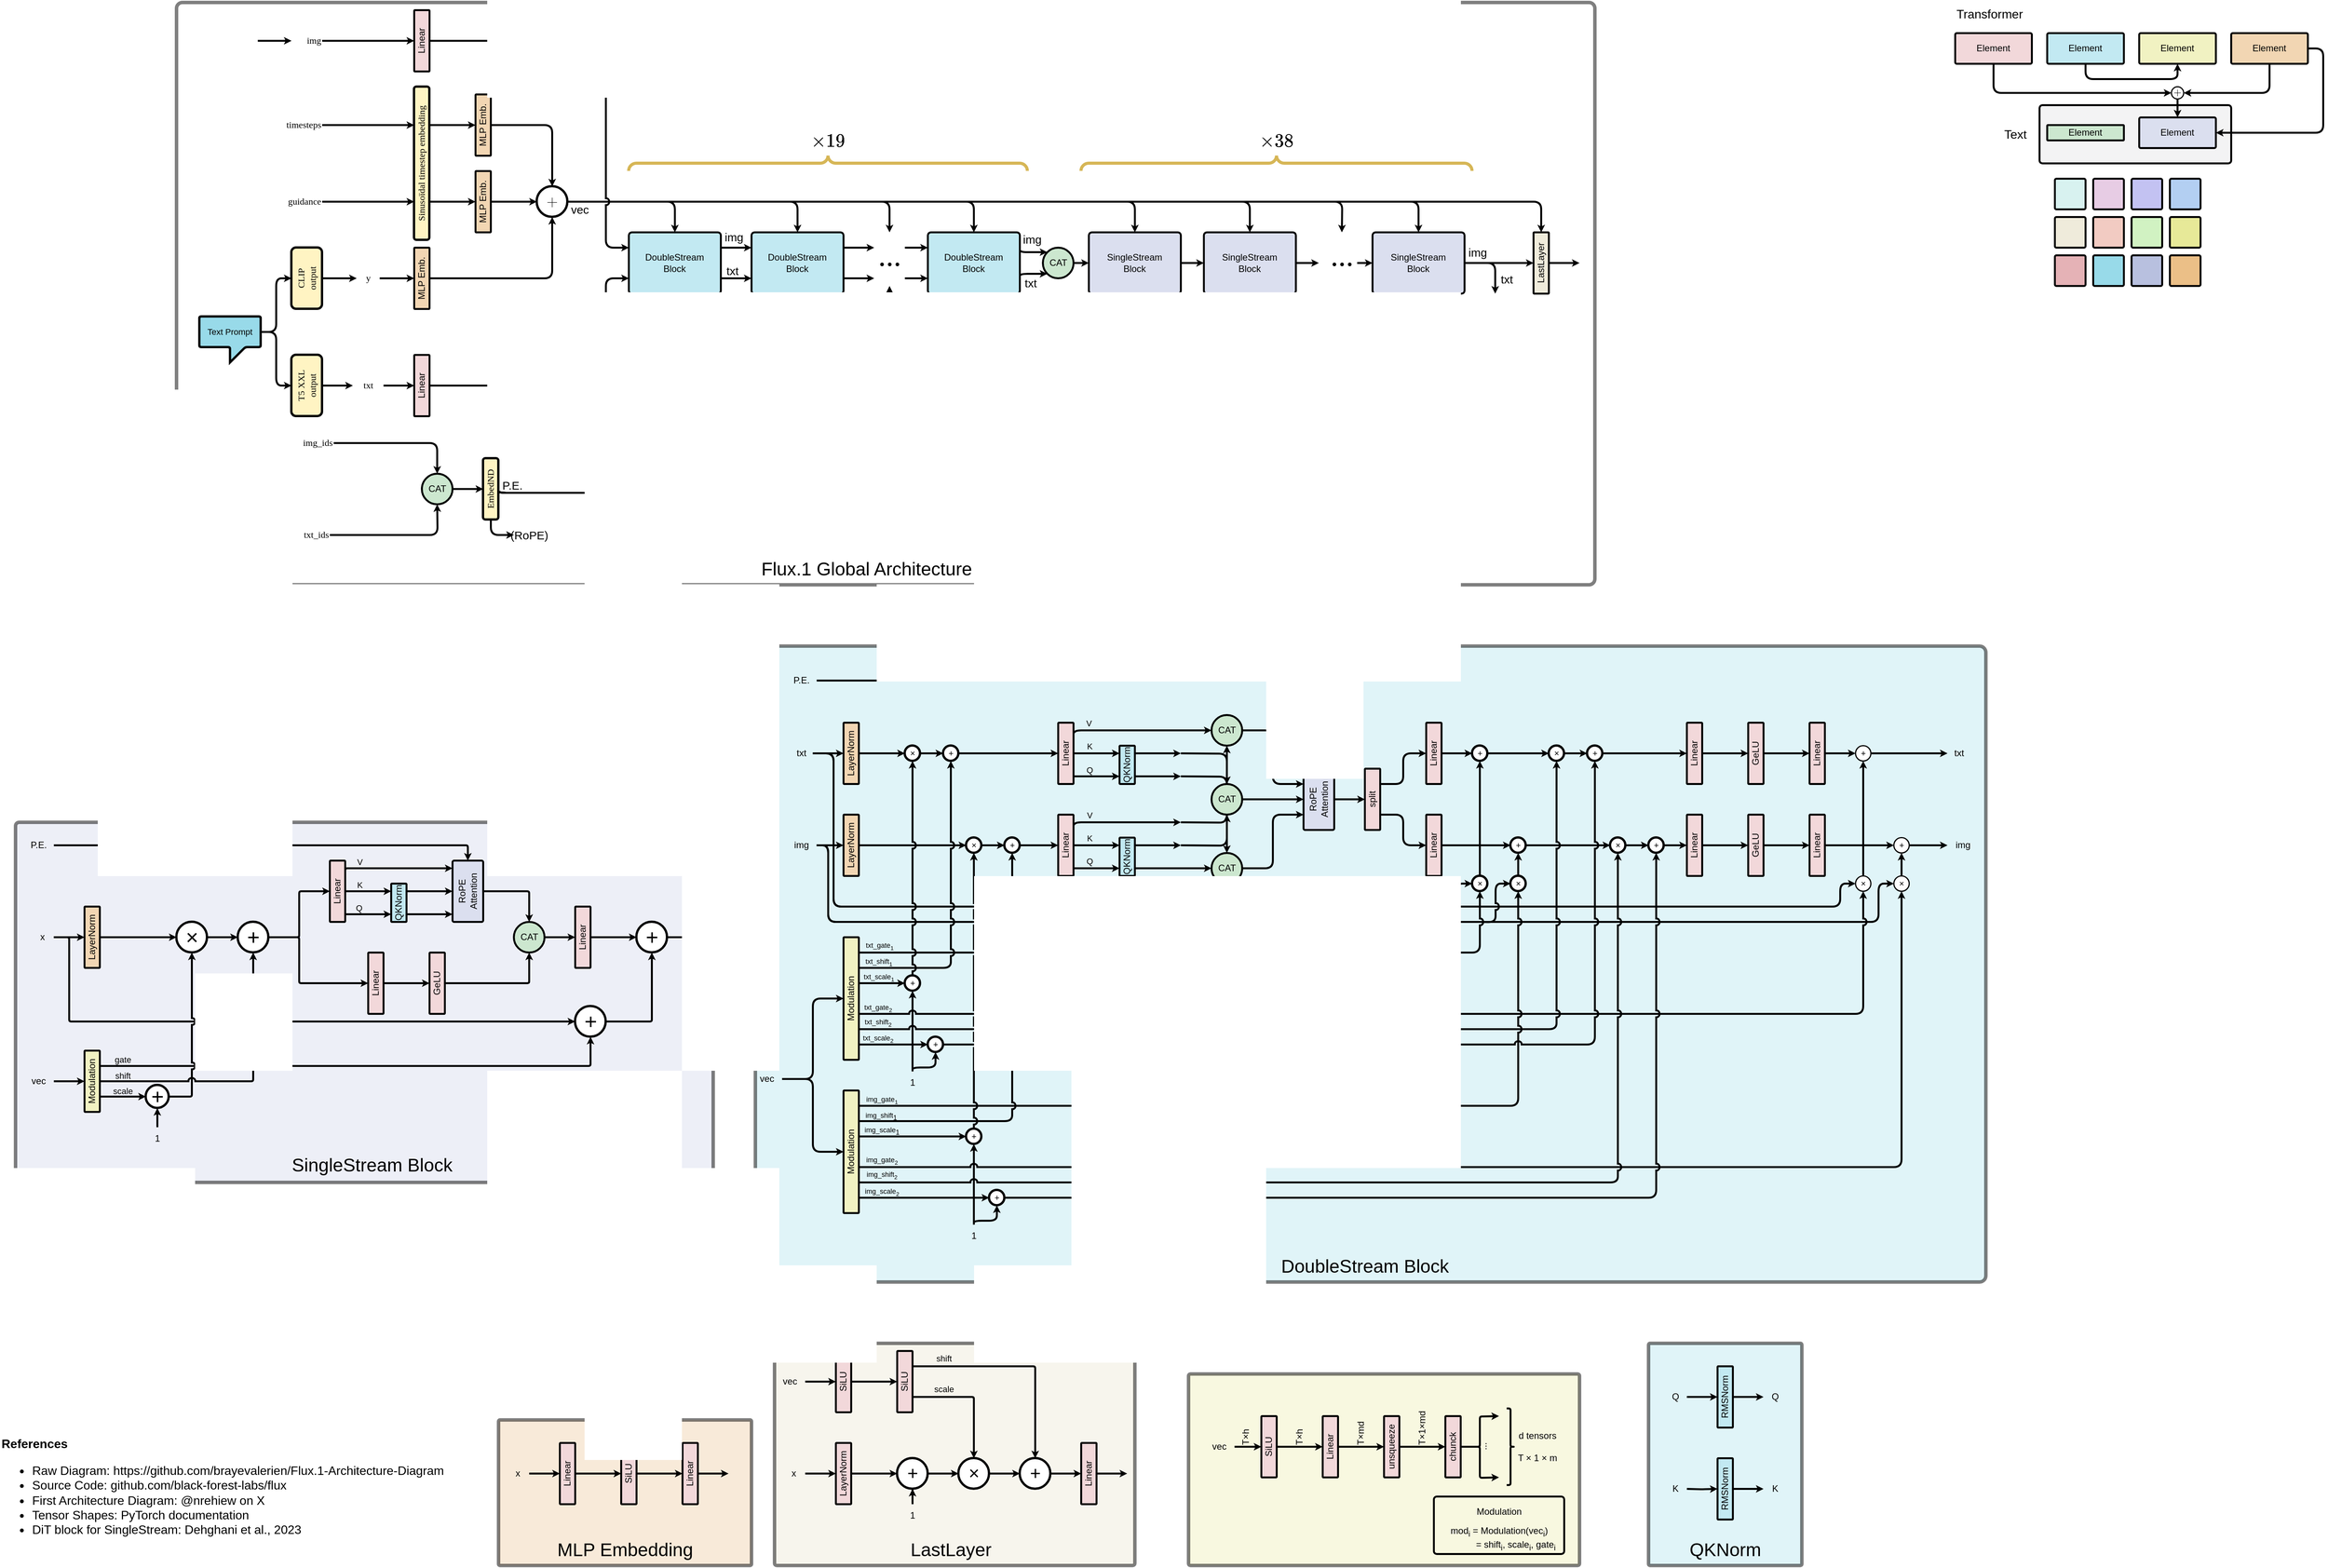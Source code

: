 <mxfile version="24.8.8">
  <diagram name="Page-1" id="_WE-zaazsDEvSKFrVSTF">
    <mxGraphModel dx="3917" dy="1113" grid="1" gridSize="10" guides="1" tooltips="1" connect="1" arrows="1" fold="1" page="1" pageScale="1" pageWidth="850" pageHeight="1100" math="1" shadow="0">
      <root>
        <mxCell id="0" />
        <mxCell id="1" parent="0" />
        <mxCell id="IPuNXzlgF8lkTQCR6xEF-518" value="" style="rounded=1;whiteSpace=wrap;html=1;fontSize=12;fontFamily=Helvetica;strokeWidth=4.5;arcSize=1;fillColor=default;shadow=0;strokeColor=default;align=center;verticalAlign=middle;fontColor=default;opacity=50;" vertex="1" parent="1">
          <mxGeometry x="-1840" y="1140" width="1850" height="760" as="geometry" />
        </mxCell>
        <mxCell id="IPuNXzlgF8lkTQCR6xEF-515" value="" style="rounded=1;whiteSpace=wrap;html=1;fontSize=12;fontFamily=Helvetica;strokeWidth=4.5;arcSize=1;fillColor=#F1F2C2;shadow=0;strokeColor=default;align=center;verticalAlign=middle;fontColor=default;opacity=50;" vertex="1" parent="1">
          <mxGeometry x="-520" y="2930" width="510" height="250" as="geometry" />
        </mxCell>
        <mxCell id="IPuNXzlgF8lkTQCR6xEF-514" value="" style="rounded=1;whiteSpace=wrap;html=1;fontSize=12;fontFamily=Helvetica;strokeWidth=4.5;arcSize=1;fillColor=#C2E9F2;shadow=0;strokeColor=default;align=center;verticalAlign=middle;fontColor=default;opacity=50;" vertex="1" parent="1">
          <mxGeometry x="80" y="2890" width="200" height="290" as="geometry" />
        </mxCell>
        <mxCell id="IPuNXzlgF8lkTQCR6xEF-513" value="" style="rounded=1;whiteSpace=wrap;html=1;fontSize=12;fontFamily=Helvetica;strokeWidth=4.5;arcSize=1;fillColor=#EFEBDB;shadow=0;strokeColor=default;align=center;verticalAlign=middle;fontColor=default;opacity=50;" vertex="1" parent="1">
          <mxGeometry x="-1060" y="2890" width="470" height="290" as="geometry" />
        </mxCell>
        <mxCell id="IPuNXzlgF8lkTQCR6xEF-512" value="" style="rounded=1;whiteSpace=wrap;html=1;fontSize=12;fontFamily=Helvetica;strokeWidth=4.5;arcSize=1;fillColor=#F2D6B3;shadow=0;strokeColor=default;align=center;verticalAlign=middle;fontColor=default;opacity=50;" vertex="1" parent="1">
          <mxGeometry x="-1420" y="2990" width="330" height="190" as="geometry" />
        </mxCell>
        <mxCell id="IPuNXzlgF8lkTQCR6xEF-489" value="" style="rounded=1;whiteSpace=wrap;html=1;fontSize=12;fontFamily=Helvetica;strokeWidth=4.5;arcSize=1;fillColor=#DBDFEF;shadow=0;strokeColor=default;align=center;verticalAlign=middle;fontColor=default;opacity=50;" vertex="1" parent="1">
          <mxGeometry x="-2050" y="2210" width="910" height="470" as="geometry" />
        </mxCell>
        <mxCell id="IPuNXzlgF8lkTQCR6xEF-488" value="" style="rounded=1;whiteSpace=wrap;html=1;fontSize=12;fontFamily=Helvetica;strokeWidth=4.5;arcSize=1;fillColor=#C2E9F2;shadow=0;strokeColor=default;align=center;verticalAlign=middle;fontColor=default;opacity=50;" vertex="1" parent="1">
          <mxGeometry x="-1085" y="1980" width="1605" height="830" as="geometry" />
        </mxCell>
        <mxCell id="IPuNXzlgF8lkTQCR6xEF-1" value="Flux.1 Global Architecture" style="text;html=1;align=center;verticalAlign=middle;resizable=0;points=[];autosize=1;strokeColor=none;fillColor=none;fontSize=24;fontFamily=Helvetica;fontColor=default;" vertex="1" parent="1">
          <mxGeometry x="-1090" y="1860" width="300" height="40" as="geometry" />
        </mxCell>
        <mxCell id="IPuNXzlgF8lkTQCR6xEF-99" value="&lt;div style=&quot;font-size: 16px;&quot;&gt;&lt;b&gt;References&lt;/b&gt;&lt;/div&gt;&lt;div style=&quot;font-size: 16px;&quot;&gt;&lt;ul style=&quot;font-size: 16px;&quot;&gt;&lt;li style=&quot;font-size: 16px;&quot;&gt;Raw Diagram: https://github.com/brayevalerien/Flux.1-Architecture-Diagram&lt;/li&gt;&lt;li style=&quot;font-size: 16px;&quot;&gt;Source Code: github.com/black-forest-labs/flux&lt;/li&gt;&lt;li style=&quot;font-size: 16px;&quot;&gt;First Architecture Diagram: @nrehiew on X&lt;/li&gt;&lt;li style=&quot;font-size: 16px;&quot;&gt;Tensor Shapes: PyTorch documentation&lt;/li&gt;&lt;li style=&quot;font-size: 16px;&quot;&gt;DiT block for SingleStream: Dehghani et al., 2023&lt;br&gt;&lt;/li&gt;&lt;/ul&gt;&lt;/div&gt;" style="text;html=1;align=left;verticalAlign=middle;resizable=0;points=[];autosize=1;strokeColor=none;fillColor=none;fontSize=12;fontFamily=Helvetica;fontColor=default;" vertex="1" parent="1">
          <mxGeometry x="-2070" y="3005" width="600" height="160" as="geometry" />
        </mxCell>
        <mxCell id="IPuNXzlgF8lkTQCR6xEF-170" value="SingleStream Block" style="text;html=1;align=center;verticalAlign=middle;resizable=0;points=[];autosize=1;strokeColor=none;fillColor=none;fontSize=24;container=0;fontFamily=Helvetica;fontColor=default;" vertex="1" parent="1">
          <mxGeometry x="-1700" y="2638" width="230" height="40" as="geometry" />
        </mxCell>
        <mxCell id="IPuNXzlgF8lkTQCR6xEF-221" value="DoubleStream Block" style="text;html=1;align=center;verticalAlign=middle;resizable=0;points=[];autosize=1;strokeColor=none;fillColor=none;fontSize=24;container=0;fontFamily=Helvetica;fontColor=default;" vertex="1" parent="1">
          <mxGeometry x="-410" y="2770" width="240" height="40" as="geometry" />
        </mxCell>
        <mxCell id="IPuNXzlgF8lkTQCR6xEF-226" value="" style="edgeStyle=orthogonalEdgeStyle;rounded=1;orthogonalLoop=1;jettySize=auto;html=1;hachureGap=4;strokeColor=#000000;strokeWidth=2.5;align=center;verticalAlign=middle;fontFamily=Helvetica;fontSize=11;fontColor=default;labelBackgroundColor=default;endArrow=classic;endSize=2;curved=0;labelBorderColor=none;textShadow=0;" edge="1" parent="1" source="IPuNXzlgF8lkTQCR6xEF-234">
          <mxGeometry relative="1" as="geometry">
            <mxPoint x="-890" y="2420.0" as="targetPoint" />
            <Array as="points">
              <mxPoint x="-920" y="2420" />
              <mxPoint x="-920" y="2420" />
            </Array>
          </mxGeometry>
        </mxCell>
        <mxCell id="IPuNXzlgF8lkTQCR6xEF-227" value="&lt;font style=&quot;font-size: 9px;&quot;&gt;txt_scale&lt;sub style=&quot;&quot;&gt;1&lt;/sub&gt;&lt;/font&gt;" style="edgeLabel;html=1;align=center;verticalAlign=middle;resizable=0;points=[];fontSize=11;rounded=1;hachureGap=4;strokeColor=#000000;strokeWidth=2.5;fontFamily=Helvetica;fontColor=default;labelBackgroundColor=none;labelBorderColor=none;textShadow=0;" vertex="1" connectable="0" parent="IPuNXzlgF8lkTQCR6xEF-226">
          <mxGeometry x="-0.267" y="2" relative="1" as="geometry">
            <mxPoint x="4" y="-6" as="offset" />
          </mxGeometry>
        </mxCell>
        <mxCell id="IPuNXzlgF8lkTQCR6xEF-232" value="" style="edgeStyle=orthogonalEdgeStyle;rounded=1;orthogonalLoop=1;jettySize=auto;html=1;hachureGap=4;strokeColor=#000000;strokeWidth=2.5;align=center;verticalAlign=middle;fontFamily=Helvetica;fontSize=11;fontColor=default;labelBackgroundColor=default;endArrow=classic;endSize=2;curved=0;labelBorderColor=none;textShadow=0;" edge="1" parent="1" source="IPuNXzlgF8lkTQCR6xEF-234" target="IPuNXzlgF8lkTQCR6xEF-254">
          <mxGeometry relative="1" as="geometry">
            <mxPoint x="-890" y="2500.0" as="targetPoint" />
            <Array as="points">
              <mxPoint x="-930" y="2500" />
              <mxPoint x="-930" y="2500" />
            </Array>
          </mxGeometry>
        </mxCell>
        <mxCell id="IPuNXzlgF8lkTQCR6xEF-233" value="&lt;font style=&quot;font-size: 9px;&quot;&gt;txt_scale&lt;sub style=&quot;&quot;&gt;2&lt;/sub&gt;&lt;/font&gt;" style="edgeLabel;html=1;align=center;verticalAlign=middle;resizable=0;points=[];rounded=1;hachureGap=4;strokeColor=#000000;strokeWidth=2.5;fontFamily=Helvetica;fontSize=11;fontColor=default;labelBackgroundColor=none;labelBorderColor=none;textShadow=0;" vertex="1" connectable="0" parent="IPuNXzlgF8lkTQCR6xEF-232">
          <mxGeometry x="-0.382" relative="1" as="geometry">
            <mxPoint x="-3" y="-8" as="offset" />
          </mxGeometry>
        </mxCell>
        <mxCell id="IPuNXzlgF8lkTQCR6xEF-234" value="Modulation" style="rounded=1;whiteSpace=wrap;html=1;horizontal=0;container=0;shadow=0;strokeColor=default;strokeWidth=2.5;align=center;verticalAlign=middle;arcSize=5;fontFamily=Helvetica;fontSize=12;fontColor=default;fillColor=#F1F2C2;" vertex="1" parent="1">
          <mxGeometry x="-970" y="2360" width="20" height="160" as="geometry" />
        </mxCell>
        <mxCell id="IPuNXzlgF8lkTQCR6xEF-235" value="" style="edgeStyle=orthogonalEdgeStyle;rounded=1;orthogonalLoop=1;jettySize=auto;html=1;hachureGap=4;strokeColor=#000000;strokeWidth=2.5;align=center;verticalAlign=middle;fontFamily=Helvetica;fontSize=11;fontColor=default;labelBackgroundColor=default;endArrow=classic;endSize=2;curved=0;labelBorderColor=none;textShadow=0;" edge="1" parent="1" source="IPuNXzlgF8lkTQCR6xEF-236" target="IPuNXzlgF8lkTQCR6xEF-249">
          <mxGeometry relative="1" as="geometry" />
        </mxCell>
        <mxCell id="IPuNXzlgF8lkTQCR6xEF-236" value="vec" style="text;html=1;align=center;verticalAlign=middle;resizable=0;points=[];autosize=1;strokeColor=none;fillColor=none;container=0;fontFamily=Helvetica;fontSize=12;fontColor=default;" vertex="1" parent="1">
          <mxGeometry x="-1090" y="2530" width="40" height="30" as="geometry" />
        </mxCell>
        <mxCell id="IPuNXzlgF8lkTQCR6xEF-241" value="" style="edgeStyle=orthogonalEdgeStyle;rounded=1;orthogonalLoop=1;jettySize=auto;html=1;hachureGap=4;strokeColor=#000000;strokeWidth=2.5;align=center;verticalAlign=middle;fontFamily=Helvetica;fontSize=11;fontColor=default;labelBackgroundColor=default;endArrow=classic;endSize=2;curved=0;labelBorderColor=none;textShadow=0;" edge="1" parent="1" source="IPuNXzlgF8lkTQCR6xEF-249" target="IPuNXzlgF8lkTQCR6xEF-263">
          <mxGeometry relative="1" as="geometry">
            <mxPoint x="-890" y="2620.0" as="targetPoint" />
            <Array as="points">
              <mxPoint x="-930" y="2620" />
              <mxPoint x="-930" y="2620" />
            </Array>
          </mxGeometry>
        </mxCell>
        <mxCell id="IPuNXzlgF8lkTQCR6xEF-242" value="&lt;font style=&quot;font-size: 9px;&quot;&gt;img_scale&lt;sub style=&quot;font-size: 9px;&quot;&gt;1&lt;/sub&gt;&lt;/font&gt;" style="edgeLabel;html=1;align=center;verticalAlign=middle;resizable=0;points=[];fontSize=11;rounded=1;hachureGap=4;strokeColor=#000000;strokeWidth=2.5;fontFamily=Helvetica;fontColor=default;labelBackgroundColor=none;labelBorderColor=none;" vertex="1" connectable="0" parent="IPuNXzlgF8lkTQCR6xEF-241">
          <mxGeometry x="-0.123" relative="1" as="geometry">
            <mxPoint x="-32" y="-8" as="offset" />
          </mxGeometry>
        </mxCell>
        <mxCell id="IPuNXzlgF8lkTQCR6xEF-247" value="" style="edgeStyle=orthogonalEdgeStyle;rounded=1;orthogonalLoop=1;jettySize=auto;html=1;hachureGap=4;strokeColor=#000000;strokeWidth=2.5;align=center;verticalAlign=middle;fontFamily=Helvetica;fontSize=11;fontColor=default;labelBackgroundColor=default;endArrow=classic;endSize=2;curved=0;labelBorderColor=none;textShadow=0;" edge="1" parent="1" source="IPuNXzlgF8lkTQCR6xEF-249" target="IPuNXzlgF8lkTQCR6xEF-261">
          <mxGeometry relative="1" as="geometry">
            <mxPoint x="-890" y="2700.0" as="targetPoint" />
            <Array as="points">
              <mxPoint x="-930" y="2700" />
              <mxPoint x="-930" y="2700" />
            </Array>
          </mxGeometry>
        </mxCell>
        <mxCell id="IPuNXzlgF8lkTQCR6xEF-248" value="&lt;font style=&quot;font-size: 9px;&quot;&gt;img_scale&lt;sub&gt;2&lt;/sub&gt;&lt;/font&gt;" style="edgeLabel;html=1;align=center;verticalAlign=middle;resizable=0;points=[];rounded=1;hachureGap=4;strokeColor=#000000;strokeWidth=2.5;fontFamily=Helvetica;fontSize=11;fontColor=default;labelBackgroundColor=none;labelBorderColor=none;" vertex="1" connectable="0" parent="IPuNXzlgF8lkTQCR6xEF-247">
          <mxGeometry x="-0.672" relative="1" as="geometry">
            <mxPoint x="2" y="-8" as="offset" />
          </mxGeometry>
        </mxCell>
        <mxCell id="IPuNXzlgF8lkTQCR6xEF-249" value="Modulation" style="rounded=1;whiteSpace=wrap;html=1;horizontal=0;container=0;shadow=0;strokeColor=default;strokeWidth=2.5;align=center;verticalAlign=middle;arcSize=5;fontFamily=Helvetica;fontSize=12;fontColor=default;fillColor=#F1F2C2;" vertex="1" parent="1">
          <mxGeometry x="-970" y="2560" width="20" height="160" as="geometry" />
        </mxCell>
        <mxCell id="IPuNXzlgF8lkTQCR6xEF-250" value="" style="edgeStyle=orthogonalEdgeStyle;rounded=1;orthogonalLoop=1;jettySize=auto;html=1;hachureGap=4;strokeColor=#000000;strokeWidth=2.5;align=center;verticalAlign=middle;fontFamily=Helvetica;fontSize=11;fontColor=default;labelBackgroundColor=default;endArrow=classic;endSize=2;curved=0;labelBorderColor=none;textShadow=0;" edge="1" parent="1" source="IPuNXzlgF8lkTQCR6xEF-236" target="IPuNXzlgF8lkTQCR6xEF-234">
          <mxGeometry relative="1" as="geometry">
            <mxPoint x="-1040" y="2555" as="sourcePoint" />
            <mxPoint x="-960" y="2650" as="targetPoint" />
            <Array as="points">
              <mxPoint x="-1010" y="2545" />
              <mxPoint x="-1010" y="2440" />
            </Array>
          </mxGeometry>
        </mxCell>
        <mxCell id="IPuNXzlgF8lkTQCR6xEF-251" value="1" style="text;html=1;align=center;verticalAlign=middle;resizable=0;points=[];autosize=1;strokeColor=none;fillColor=none;container=0;fontFamily=Helvetica;fontSize=12;fontColor=default;" vertex="1" parent="1">
          <mxGeometry x="-895" y="2535" width="30" height="30" as="geometry" />
        </mxCell>
        <mxCell id="IPuNXzlgF8lkTQCR6xEF-252" value="" style="edgeStyle=orthogonalEdgeStyle;rounded=1;orthogonalLoop=1;jettySize=auto;html=1;entryX=0.5;entryY=1;entryDx=0;entryDy=0;hachureGap=4;strokeColor=#000000;strokeWidth=2.5;align=center;verticalAlign=middle;fontFamily=Helvetica;fontSize=11;fontColor=default;labelBackgroundColor=default;endArrow=classic;endSize=2;curved=0;labelBorderColor=none;textShadow=0;" edge="1" parent="1" source="IPuNXzlgF8lkTQCR6xEF-251" target="IPuNXzlgF8lkTQCR6xEF-254">
          <mxGeometry relative="1" as="geometry">
            <Array as="points">
              <mxPoint x="-880" y="2530" />
              <mxPoint x="-850" y="2530" />
            </Array>
          </mxGeometry>
        </mxCell>
        <mxCell id="IPuNXzlgF8lkTQCR6xEF-254" value="+" style="ellipse;aspect=fixed;fontSize=11;verticalAlign=middle;labelPosition=center;verticalLabelPosition=middle;align=center;html=1;spacing=0;container=0;rounded=1;shadow=0;strokeColor=default;strokeWidth=3;arcSize=5;fontFamily=Helvetica;fontColor=default;fillColor=default;hachureGap=4;labelBackgroundColor=none;" vertex="1" parent="1">
          <mxGeometry x="-860" y="2490" width="20" height="20" as="geometry" />
        </mxCell>
        <mxCell id="IPuNXzlgF8lkTQCR6xEF-256" value="+" style="ellipse;aspect=fixed;fontSize=11;verticalAlign=middle;labelPosition=center;verticalLabelPosition=middle;align=center;html=1;spacing=0;container=0;rounded=1;shadow=0;strokeColor=default;strokeWidth=3;arcSize=5;fontFamily=Helvetica;fontColor=default;fillColor=default;hachureGap=4;labelBackgroundColor=none;" vertex="1" parent="1">
          <mxGeometry x="-890" y="2410" width="20" height="20" as="geometry" />
        </mxCell>
        <mxCell id="IPuNXzlgF8lkTQCR6xEF-257" value="" style="edgeStyle=orthogonalEdgeStyle;rounded=1;orthogonalLoop=1;jettySize=auto;html=1;hachureGap=4;strokeColor=#000000;strokeWidth=2.5;align=center;verticalAlign=middle;fontFamily=Helvetica;fontSize=11;fontColor=default;labelBackgroundColor=default;endArrow=classic;endSize=2;curved=0;labelBorderColor=none;textShadow=0;" edge="1" parent="1" source="IPuNXzlgF8lkTQCR6xEF-251" target="IPuNXzlgF8lkTQCR6xEF-256">
          <mxGeometry relative="1" as="geometry">
            <mxPoint x="-870" y="2545" as="sourcePoint" />
            <mxPoint x="-850" y="2520" as="targetPoint" />
            <Array as="points">
              <mxPoint x="-880" y="2530" />
              <mxPoint x="-880" y="2530" />
            </Array>
          </mxGeometry>
        </mxCell>
        <mxCell id="IPuNXzlgF8lkTQCR6xEF-258" value="1" style="text;html=1;align=center;verticalAlign=middle;resizable=0;points=[];autosize=1;strokeColor=none;fillColor=none;container=0;fontFamily=Helvetica;fontSize=12;fontColor=default;" vertex="1" parent="1">
          <mxGeometry x="-815" y="2735" width="30" height="30" as="geometry" />
        </mxCell>
        <mxCell id="IPuNXzlgF8lkTQCR6xEF-259" value="" style="edgeStyle=orthogonalEdgeStyle;rounded=1;orthogonalLoop=1;jettySize=auto;html=1;entryX=0.5;entryY=1;entryDx=0;entryDy=0;hachureGap=4;strokeColor=#000000;strokeWidth=2.5;align=center;verticalAlign=middle;fontFamily=Helvetica;fontSize=11;fontColor=default;labelBackgroundColor=default;endArrow=classic;endSize=2;curved=0;labelBorderColor=none;textShadow=0;" edge="1" parent="1" source="IPuNXzlgF8lkTQCR6xEF-258" target="IPuNXzlgF8lkTQCR6xEF-261">
          <mxGeometry relative="1" as="geometry">
            <Array as="points">
              <mxPoint x="-800" y="2730" />
              <mxPoint x="-770" y="2730" />
            </Array>
          </mxGeometry>
        </mxCell>
        <mxCell id="IPuNXzlgF8lkTQCR6xEF-261" value="+" style="ellipse;aspect=fixed;fontSize=11;verticalAlign=middle;labelPosition=center;verticalLabelPosition=middle;align=center;html=1;spacing=0;container=0;rounded=1;shadow=0;strokeColor=default;strokeWidth=3;arcSize=5;fontFamily=Helvetica;fontColor=default;fillColor=default;hachureGap=4;labelBackgroundColor=none;" vertex="1" parent="1">
          <mxGeometry x="-780" y="2690" width="20" height="20" as="geometry" />
        </mxCell>
        <mxCell id="IPuNXzlgF8lkTQCR6xEF-263" value="+" style="ellipse;aspect=fixed;fontSize=11;verticalAlign=middle;labelPosition=center;verticalLabelPosition=middle;align=center;html=1;spacing=0;container=0;rounded=1;shadow=0;strokeColor=default;strokeWidth=3;arcSize=5;fontFamily=Helvetica;fontColor=default;fillColor=default;hachureGap=4;labelBackgroundColor=none;" vertex="1" parent="1">
          <mxGeometry x="-810" y="2610" width="20" height="20" as="geometry" />
        </mxCell>
        <mxCell id="IPuNXzlgF8lkTQCR6xEF-264" value="" style="edgeStyle=orthogonalEdgeStyle;rounded=1;orthogonalLoop=1;jettySize=auto;html=1;hachureGap=4;strokeColor=#000000;strokeWidth=2.5;align=center;verticalAlign=middle;fontFamily=Helvetica;fontSize=11;fontColor=default;labelBackgroundColor=default;endArrow=classic;endSize=2;curved=0;labelBorderColor=none;textShadow=0;" edge="1" parent="1" source="IPuNXzlgF8lkTQCR6xEF-258" target="IPuNXzlgF8lkTQCR6xEF-263">
          <mxGeometry relative="1" as="geometry">
            <mxPoint x="-790" y="2745" as="sourcePoint" />
            <mxPoint x="-770" y="2720" as="targetPoint" />
            <Array as="points">
              <mxPoint x="-800" y="2730" />
              <mxPoint x="-800" y="2730" />
            </Array>
          </mxGeometry>
        </mxCell>
        <mxCell id="IPuNXzlgF8lkTQCR6xEF-265" style="edgeStyle=orthogonalEdgeStyle;rounded=1;orthogonalLoop=1;jettySize=auto;html=1;exitX=1;exitY=0.5;exitDx=0;exitDy=0;hachureGap=4;strokeColor=#000000;strokeWidth=2.5;align=center;verticalAlign=middle;fontFamily=Helvetica;fontSize=11;fontColor=default;labelBackgroundColor=default;endArrow=classic;endSize=2;curved=0;labelBorderColor=none;textShadow=0;" edge="1" parent="1" source="IPuNXzlgF8lkTQCR6xEF-266" target="IPuNXzlgF8lkTQCR6xEF-276">
          <mxGeometry relative="1" as="geometry" />
        </mxCell>
        <mxCell id="IPuNXzlgF8lkTQCR6xEF-266" value="LayerNorm" style="rounded=1;whiteSpace=wrap;html=1;horizontal=0;container=0;shadow=0;strokeColor=default;strokeWidth=2.5;align=center;verticalAlign=middle;arcSize=5;fontFamily=Helvetica;fontSize=12;fontColor=default;fillColor=#F2D6B3;" vertex="1" parent="1">
          <mxGeometry x="-970" y="2200" width="20" height="80" as="geometry" />
        </mxCell>
        <mxCell id="IPuNXzlgF8lkTQCR6xEF-267" value="" style="edgeStyle=orthogonalEdgeStyle;rounded=1;orthogonalLoop=1;jettySize=auto;html=1;hachureGap=4;strokeColor=#000000;strokeWidth=2.5;align=center;verticalAlign=middle;fontFamily=Helvetica;fontSize=11;fontColor=default;labelBackgroundColor=default;endArrow=classic;endSize=2;curved=0;labelBorderColor=none;textShadow=0;" edge="1" parent="1" source="IPuNXzlgF8lkTQCR6xEF-268" target="IPuNXzlgF8lkTQCR6xEF-266">
          <mxGeometry relative="1" as="geometry" />
        </mxCell>
        <mxCell id="IPuNXzlgF8lkTQCR6xEF-268" value="img" style="text;html=1;align=center;verticalAlign=middle;resizable=0;points=[];autosize=1;strokeColor=none;fillColor=none;container=0;fontFamily=Helvetica;fontSize=12;fontColor=default;" vertex="1" parent="1">
          <mxGeometry x="-1045" y="2225" width="40" height="30" as="geometry" />
        </mxCell>
        <mxCell id="IPuNXzlgF8lkTQCR6xEF-269" value="" style="edgeStyle=orthogonalEdgeStyle;rounded=1;orthogonalLoop=1;jettySize=auto;html=1;hachureGap=4;strokeColor=#000000;strokeWidth=2.5;align=center;verticalAlign=middle;fontFamily=Helvetica;fontSize=11;fontColor=default;labelBackgroundColor=default;endArrow=classic;endSize=2;curved=0;labelBorderColor=none;textShadow=0;" edge="1" parent="1" source="IPuNXzlgF8lkTQCR6xEF-270" target="IPuNXzlgF8lkTQCR6xEF-274">
          <mxGeometry relative="1" as="geometry" />
        </mxCell>
        <mxCell id="IPuNXzlgF8lkTQCR6xEF-270" value="LayerNorm" style="rounded=1;whiteSpace=wrap;html=1;horizontal=0;container=0;shadow=0;strokeColor=default;strokeWidth=2.5;align=center;verticalAlign=middle;arcSize=5;fontFamily=Helvetica;fontSize=12;fontColor=default;fillColor=#F2D6B3;" vertex="1" parent="1">
          <mxGeometry x="-970" y="2080" width="20" height="80" as="geometry" />
        </mxCell>
        <mxCell id="IPuNXzlgF8lkTQCR6xEF-271" value="" style="edgeStyle=orthogonalEdgeStyle;rounded=1;orthogonalLoop=1;jettySize=auto;html=1;hachureGap=4;strokeColor=#000000;strokeWidth=2.5;align=center;verticalAlign=middle;fontFamily=Helvetica;fontSize=11;fontColor=default;labelBackgroundColor=default;endArrow=classic;endSize=2;curved=0;labelBorderColor=none;textShadow=0;" edge="1" parent="1" source="IPuNXzlgF8lkTQCR6xEF-272" target="IPuNXzlgF8lkTQCR6xEF-270">
          <mxGeometry relative="1" as="geometry" />
        </mxCell>
        <mxCell id="IPuNXzlgF8lkTQCR6xEF-272" value="txt" style="text;html=1;align=center;verticalAlign=middle;resizable=0;points=[];autosize=1;strokeColor=none;fillColor=none;container=0;fontFamily=Helvetica;fontSize=12;fontColor=default;" vertex="1" parent="1">
          <mxGeometry x="-1040" y="2105" width="30" height="30" as="geometry" />
        </mxCell>
        <mxCell id="IPuNXzlgF8lkTQCR6xEF-273" value="" style="edgeStyle=orthogonalEdgeStyle;rounded=1;orthogonalLoop=1;jettySize=auto;html=1;hachureGap=4;strokeColor=#000000;strokeWidth=2.5;align=center;verticalAlign=middle;fontFamily=Helvetica;fontSize=11;fontColor=default;labelBackgroundColor=default;endArrow=classic;endSize=2;curved=0;labelBorderColor=none;textShadow=0;" edge="1" parent="1" source="IPuNXzlgF8lkTQCR6xEF-274" target="IPuNXzlgF8lkTQCR6xEF-278">
          <mxGeometry relative="1" as="geometry" />
        </mxCell>
        <mxCell id="IPuNXzlgF8lkTQCR6xEF-274" value="×" style="ellipse;aspect=fixed;fontSize=11;verticalAlign=middle;labelPosition=center;verticalLabelPosition=middle;align=center;html=1;spacing=0;container=0;rounded=1;shadow=0;strokeColor=default;strokeWidth=3;arcSize=5;fontFamily=Helvetica;fontColor=default;fillColor=default;hachureGap=4;labelBackgroundColor=none;" vertex="1" parent="1">
          <mxGeometry x="-890" y="2110" width="20" height="20" as="geometry" />
        </mxCell>
        <mxCell id="IPuNXzlgF8lkTQCR6xEF-275" value="" style="edgeStyle=orthogonalEdgeStyle;rounded=1;orthogonalLoop=1;jettySize=auto;html=1;hachureGap=4;strokeColor=#000000;strokeWidth=2.5;align=center;verticalAlign=middle;fontFamily=Helvetica;fontSize=11;fontColor=default;labelBackgroundColor=default;endArrow=classic;endSize=2;curved=0;labelBorderColor=none;textShadow=0;" edge="1" parent="1" source="IPuNXzlgF8lkTQCR6xEF-276" target="IPuNXzlgF8lkTQCR6xEF-280">
          <mxGeometry relative="1" as="geometry" />
        </mxCell>
        <mxCell id="IPuNXzlgF8lkTQCR6xEF-276" value="×" style="ellipse;aspect=fixed;fontSize=11;verticalAlign=middle;labelPosition=center;verticalLabelPosition=middle;align=center;html=1;spacing=0;container=0;rounded=1;shadow=0;strokeColor=default;strokeWidth=3;arcSize=5;fontFamily=Helvetica;fontColor=default;fillColor=default;hachureGap=4;labelBackgroundColor=none;" vertex="1" parent="1">
          <mxGeometry x="-810" y="2230" width="20" height="20" as="geometry" />
        </mxCell>
        <mxCell id="IPuNXzlgF8lkTQCR6xEF-277" style="edgeStyle=orthogonalEdgeStyle;rounded=1;orthogonalLoop=1;jettySize=auto;html=1;exitX=1;exitY=0.5;exitDx=0;exitDy=0;hachureGap=4;strokeColor=#000000;strokeWidth=2.5;align=center;verticalAlign=middle;fontFamily=Helvetica;fontSize=11;fontColor=default;labelBackgroundColor=default;endArrow=classic;endSize=2;curved=0;labelBorderColor=none;textShadow=0;" edge="1" parent="1" source="IPuNXzlgF8lkTQCR6xEF-278" target="IPuNXzlgF8lkTQCR6xEF-285">
          <mxGeometry relative="1" as="geometry" />
        </mxCell>
        <mxCell id="IPuNXzlgF8lkTQCR6xEF-278" value="+" style="ellipse;aspect=fixed;fontSize=11;verticalAlign=middle;labelPosition=center;verticalLabelPosition=middle;align=center;html=1;spacing=0;container=0;rounded=1;shadow=0;strokeColor=default;strokeWidth=3;arcSize=5;fontFamily=Helvetica;fontColor=default;fillColor=default;hachureGap=4;labelBackgroundColor=none;" vertex="1" parent="1">
          <mxGeometry x="-840" y="2110" width="20" height="20" as="geometry" />
        </mxCell>
        <mxCell id="IPuNXzlgF8lkTQCR6xEF-279" style="edgeStyle=orthogonalEdgeStyle;rounded=1;orthogonalLoop=1;jettySize=auto;html=1;exitX=1;exitY=0.5;exitDx=0;exitDy=0;entryX=0;entryY=0.5;entryDx=0;entryDy=0;hachureGap=4;strokeColor=#000000;strokeWidth=2.5;align=center;verticalAlign=middle;fontFamily=Helvetica;fontSize=11;fontColor=default;labelBackgroundColor=default;endArrow=classic;endSize=2;curved=0;labelBorderColor=none;textShadow=0;" edge="1" parent="1" source="IPuNXzlgF8lkTQCR6xEF-280" target="IPuNXzlgF8lkTQCR6xEF-295">
          <mxGeometry relative="1" as="geometry" />
        </mxCell>
        <mxCell id="IPuNXzlgF8lkTQCR6xEF-280" value="+" style="ellipse;aspect=fixed;fontSize=11;verticalAlign=middle;labelPosition=center;verticalLabelPosition=middle;align=center;html=1;spacing=0;container=0;rounded=1;shadow=0;strokeColor=default;strokeWidth=3;arcSize=5;fontFamily=Helvetica;fontColor=default;fillColor=default;hachureGap=4;labelBackgroundColor=none;" vertex="1" parent="1">
          <mxGeometry x="-760" y="2230" width="20" height="20" as="geometry" />
        </mxCell>
        <mxCell id="IPuNXzlgF8lkTQCR6xEF-281" style="edgeStyle=orthogonalEdgeStyle;rounded=1;orthogonalLoop=1;jettySize=auto;html=1;hachureGap=4;strokeColor=#000000;strokeWidth=2.5;align=center;verticalAlign=middle;fontFamily=Helvetica;fontSize=11;fontColor=default;labelBackgroundColor=default;endArrow=classic;endSize=2;curved=0;labelBorderColor=none;textShadow=0;" edge="1" parent="1" source="IPuNXzlgF8lkTQCR6xEF-285" target="IPuNXzlgF8lkTQCR6xEF-286">
          <mxGeometry relative="1" as="geometry">
            <Array as="points">
              <mxPoint x="-620" y="2150" />
              <mxPoint x="-620" y="2150" />
            </Array>
          </mxGeometry>
        </mxCell>
        <mxCell id="IPuNXzlgF8lkTQCR6xEF-282" value="Q" style="edgeLabel;html=1;align=center;verticalAlign=middle;resizable=0;points=[];container=0;rounded=1;hachureGap=4;strokeColor=#000000;strokeWidth=2.5;fontFamily=Helvetica;fontSize=11;fontColor=default;labelBackgroundColor=none;" vertex="1" connectable="0" parent="IPuNXzlgF8lkTQCR6xEF-281">
          <mxGeometry x="-0.413" y="-1" relative="1" as="geometry">
            <mxPoint x="3" y="-9" as="offset" />
          </mxGeometry>
        </mxCell>
        <mxCell id="IPuNXzlgF8lkTQCR6xEF-283" style="edgeStyle=orthogonalEdgeStyle;rounded=1;orthogonalLoop=1;jettySize=auto;html=1;exitX=1;exitY=0.25;exitDx=0;exitDy=0;entryX=0;entryY=0.5;entryDx=0;entryDy=0;hachureGap=4;strokeColor=#000000;strokeWidth=2.5;align=center;verticalAlign=middle;fontFamily=Helvetica;fontSize=11;fontColor=default;labelBackgroundColor=default;endArrow=classic;endSize=2;curved=0;labelBorderColor=none;textShadow=0;" edge="1" parent="1" source="IPuNXzlgF8lkTQCR6xEF-285" target="IPuNXzlgF8lkTQCR6xEF-306">
          <mxGeometry relative="1" as="geometry">
            <Array as="points">
              <mxPoint x="-670" y="2090" />
            </Array>
            <mxPoint x="-530" y="2090.03" as="targetPoint" />
          </mxGeometry>
        </mxCell>
        <mxCell id="IPuNXzlgF8lkTQCR6xEF-284" value="V" style="edgeLabel;html=1;align=center;verticalAlign=middle;resizable=0;points=[];container=0;rounded=1;hachureGap=4;strokeColor=#000000;strokeWidth=2.5;fontFamily=Helvetica;fontSize=11;fontColor=default;labelBackgroundColor=none;" vertex="1" connectable="0" parent="IPuNXzlgF8lkTQCR6xEF-283">
          <mxGeometry x="-0.621" relative="1" as="geometry">
            <mxPoint x="-6" y="-9" as="offset" />
          </mxGeometry>
        </mxCell>
        <mxCell id="IPuNXzlgF8lkTQCR6xEF-285" value="Linear" style="rounded=1;whiteSpace=wrap;html=1;horizontal=0;container=0;shadow=0;strokeColor=default;strokeWidth=2.5;align=center;verticalAlign=middle;arcSize=5;fontFamily=Helvetica;fontSize=12;fontColor=default;fillColor=#F2D8DA;" vertex="1" parent="1">
          <mxGeometry x="-690" y="2080" width="20" height="80" as="geometry" />
        </mxCell>
        <mxCell id="IPuNXzlgF8lkTQCR6xEF-286" value="QKNorm" style="rounded=1;whiteSpace=wrap;html=1;horizontal=0;container=0;shadow=0;strokeColor=default;strokeWidth=2.5;align=center;verticalAlign=middle;arcSize=5;fontFamily=Helvetica;fontSize=12;fontColor=default;fillColor=#C2E9F2;" vertex="1" parent="1">
          <mxGeometry x="-610" y="2110" width="20" height="50" as="geometry" />
        </mxCell>
        <mxCell id="IPuNXzlgF8lkTQCR6xEF-287" style="edgeStyle=orthogonalEdgeStyle;rounded=1;orthogonalLoop=1;jettySize=auto;html=1;hachureGap=4;strokeColor=#000000;strokeWidth=2.5;align=center;verticalAlign=middle;fontFamily=Helvetica;fontSize=11;fontColor=default;labelBackgroundColor=default;endArrow=classic;endSize=2;curved=0;labelBorderColor=none;textShadow=0;" edge="1" parent="1" source="IPuNXzlgF8lkTQCR6xEF-285" target="IPuNXzlgF8lkTQCR6xEF-286">
          <mxGeometry relative="1" as="geometry">
            <mxPoint x="-660" y="2160" as="sourcePoint" />
            <mxPoint x="-600" y="2160" as="targetPoint" />
            <Array as="points">
              <mxPoint x="-640" y="2120" />
              <mxPoint x="-640" y="2120" />
            </Array>
          </mxGeometry>
        </mxCell>
        <mxCell id="IPuNXzlgF8lkTQCR6xEF-288" value="K" style="edgeLabel;html=1;align=center;verticalAlign=middle;resizable=0;points=[];container=0;rounded=1;hachureGap=4;strokeColor=#000000;strokeWidth=2.5;fontFamily=Helvetica;fontSize=11;fontColor=default;labelBackgroundColor=none;" vertex="1" connectable="0" parent="IPuNXzlgF8lkTQCR6xEF-287">
          <mxGeometry x="-0.413" y="1" relative="1" as="geometry">
            <mxPoint x="3" y="-8" as="offset" />
          </mxGeometry>
        </mxCell>
        <mxCell id="IPuNXzlgF8lkTQCR6xEF-289" style="edgeStyle=orthogonalEdgeStyle;rounded=1;orthogonalLoop=1;jettySize=auto;html=1;endArrow=classic;endFill=0;hachureGap=4;strokeColor=#000000;strokeWidth=2.5;align=center;verticalAlign=middle;fontFamily=Helvetica;fontSize=11;fontColor=default;labelBackgroundColor=default;endSize=2;curved=0;labelBorderColor=none;textShadow=0;" edge="1" parent="1" source="IPuNXzlgF8lkTQCR6xEF-286">
          <mxGeometry relative="1" as="geometry">
            <mxPoint x="-510" y="2179.8" as="sourcePoint" />
            <mxPoint x="-530" y="2120.03" as="targetPoint" />
            <Array as="points">
              <mxPoint x="-560" y="2120" />
              <mxPoint x="-560" y="2120" />
            </Array>
          </mxGeometry>
        </mxCell>
        <mxCell id="IPuNXzlgF8lkTQCR6xEF-290" style="edgeStyle=orthogonalEdgeStyle;rounded=1;orthogonalLoop=1;jettySize=auto;html=1;endArrow=classic;endFill=0;hachureGap=4;strokeColor=#000000;strokeWidth=2.5;align=center;verticalAlign=middle;fontFamily=Helvetica;fontSize=11;fontColor=default;labelBackgroundColor=default;endSize=2;curved=0;labelBorderColor=none;textShadow=0;" edge="1" parent="1" source="IPuNXzlgF8lkTQCR6xEF-286">
          <mxGeometry relative="1" as="geometry">
            <mxPoint x="-580" y="2130" as="sourcePoint" />
            <mxPoint x="-530" y="2150.03" as="targetPoint" />
            <Array as="points">
              <mxPoint x="-560" y="2150" />
              <mxPoint x="-560" y="2150" />
            </Array>
          </mxGeometry>
        </mxCell>
        <mxCell id="IPuNXzlgF8lkTQCR6xEF-291" style="edgeStyle=orthogonalEdgeStyle;rounded=1;orthogonalLoop=1;jettySize=auto;html=1;hachureGap=4;strokeColor=#000000;strokeWidth=2.5;align=center;verticalAlign=middle;fontFamily=Helvetica;fontSize=11;fontColor=default;labelBackgroundColor=default;endArrow=classic;endSize=2;curved=0;labelBorderColor=none;textShadow=0;" edge="1" parent="1" source="IPuNXzlgF8lkTQCR6xEF-295" target="IPuNXzlgF8lkTQCR6xEF-296">
          <mxGeometry relative="1" as="geometry">
            <Array as="points">
              <mxPoint x="-620" y="2270" />
              <mxPoint x="-620" y="2270" />
            </Array>
          </mxGeometry>
        </mxCell>
        <mxCell id="IPuNXzlgF8lkTQCR6xEF-292" value="Q" style="edgeLabel;html=1;align=center;verticalAlign=middle;resizable=0;points=[];container=0;rounded=1;hachureGap=4;strokeColor=#000000;strokeWidth=2.5;fontFamily=Helvetica;fontSize=11;fontColor=default;labelBackgroundColor=none;" vertex="1" connectable="0" parent="IPuNXzlgF8lkTQCR6xEF-291">
          <mxGeometry x="-0.413" y="-1" relative="1" as="geometry">
            <mxPoint x="3" y="-10" as="offset" />
          </mxGeometry>
        </mxCell>
        <mxCell id="IPuNXzlgF8lkTQCR6xEF-293" style="edgeStyle=orthogonalEdgeStyle;rounded=1;orthogonalLoop=1;jettySize=auto;html=1;exitX=1;exitY=0.25;exitDx=0;exitDy=0;endArrow=classic;endFill=0;hachureGap=4;strokeColor=#000000;strokeWidth=2.5;align=center;verticalAlign=middle;fontFamily=Helvetica;fontSize=11;fontColor=default;labelBackgroundColor=default;endSize=2;curved=0;labelBorderColor=none;textShadow=0;" edge="1" parent="1" source="IPuNXzlgF8lkTQCR6xEF-295">
          <mxGeometry relative="1" as="geometry">
            <Array as="points">
              <mxPoint x="-670" y="2210" />
            </Array>
            <mxPoint x="-530" y="2210.03" as="targetPoint" />
          </mxGeometry>
        </mxCell>
        <mxCell id="IPuNXzlgF8lkTQCR6xEF-294" value="V" style="edgeLabel;html=1;align=center;verticalAlign=middle;resizable=0;points=[];container=0;rounded=1;hachureGap=4;strokeColor=#000000;strokeWidth=2.5;fontFamily=Helvetica;fontSize=11;fontColor=default;labelBackgroundColor=none;" vertex="1" connectable="0" parent="IPuNXzlgF8lkTQCR6xEF-293">
          <mxGeometry x="-0.621" relative="1" as="geometry">
            <mxPoint x="2" y="-9" as="offset" />
          </mxGeometry>
        </mxCell>
        <mxCell id="IPuNXzlgF8lkTQCR6xEF-295" value="Linear" style="rounded=1;whiteSpace=wrap;html=1;horizontal=0;container=0;shadow=0;strokeColor=default;strokeWidth=2.5;align=center;verticalAlign=middle;arcSize=5;fontFamily=Helvetica;fontSize=12;fontColor=default;fillColor=#F2D8DA;" vertex="1" parent="1">
          <mxGeometry x="-690" y="2200" width="20" height="80" as="geometry" />
        </mxCell>
        <mxCell id="IPuNXzlgF8lkTQCR6xEF-296" value="QKNorm" style="rounded=1;whiteSpace=wrap;html=1;horizontal=0;container=0;shadow=0;strokeColor=default;strokeWidth=2.5;align=center;verticalAlign=middle;arcSize=5;fontFamily=Helvetica;fontSize=12;fontColor=default;fillColor=#C2E9F2;" vertex="1" parent="1">
          <mxGeometry x="-610" y="2230" width="20" height="50" as="geometry" />
        </mxCell>
        <mxCell id="IPuNXzlgF8lkTQCR6xEF-297" style="edgeStyle=orthogonalEdgeStyle;rounded=1;orthogonalLoop=1;jettySize=auto;html=1;hachureGap=4;strokeColor=#000000;strokeWidth=2.5;align=center;verticalAlign=middle;fontFamily=Helvetica;fontSize=11;fontColor=default;labelBackgroundColor=default;endArrow=classic;endSize=2;curved=0;labelBorderColor=none;textShadow=0;" edge="1" parent="1" source="IPuNXzlgF8lkTQCR6xEF-295" target="IPuNXzlgF8lkTQCR6xEF-296">
          <mxGeometry relative="1" as="geometry">
            <mxPoint x="-660" y="2280" as="sourcePoint" />
            <mxPoint x="-600" y="2280" as="targetPoint" />
            <Array as="points">
              <mxPoint x="-640" y="2240" />
              <mxPoint x="-640" y="2240" />
            </Array>
          </mxGeometry>
        </mxCell>
        <mxCell id="IPuNXzlgF8lkTQCR6xEF-298" value="K" style="edgeLabel;html=1;align=center;verticalAlign=middle;resizable=0;points=[];container=0;rounded=1;hachureGap=4;strokeColor=#000000;strokeWidth=2.5;fontFamily=Helvetica;fontSize=11;fontColor=default;labelBackgroundColor=none;" vertex="1" connectable="0" parent="IPuNXzlgF8lkTQCR6xEF-297">
          <mxGeometry x="-0.413" y="1" relative="1" as="geometry">
            <mxPoint x="3" y="-8" as="offset" />
          </mxGeometry>
        </mxCell>
        <mxCell id="IPuNXzlgF8lkTQCR6xEF-299" style="edgeStyle=orthogonalEdgeStyle;rounded=1;orthogonalLoop=1;jettySize=auto;html=1;endArrow=classic;endFill=0;hachureGap=4;strokeColor=#000000;strokeWidth=2.5;align=center;verticalAlign=middle;fontFamily=Helvetica;fontSize=11;fontColor=default;labelBackgroundColor=default;endSize=2;curved=0;labelBorderColor=none;textShadow=0;" edge="1" parent="1" source="IPuNXzlgF8lkTQCR6xEF-296">
          <mxGeometry relative="1" as="geometry">
            <mxPoint x="-510" y="2299.8" as="sourcePoint" />
            <mxPoint x="-530" y="2240.03" as="targetPoint" />
            <Array as="points">
              <mxPoint x="-560" y="2240" />
              <mxPoint x="-560" y="2240" />
            </Array>
          </mxGeometry>
        </mxCell>
        <mxCell id="IPuNXzlgF8lkTQCR6xEF-300" style="edgeStyle=orthogonalEdgeStyle;rounded=1;orthogonalLoop=1;jettySize=auto;html=1;entryX=0;entryY=0.5;entryDx=0;entryDy=0;hachureGap=4;strokeColor=#000000;strokeWidth=2.5;align=center;verticalAlign=middle;fontFamily=Helvetica;fontSize=11;fontColor=default;labelBackgroundColor=default;endArrow=classic;endSize=2;curved=0;labelBorderColor=none;textShadow=0;" edge="1" parent="1" source="IPuNXzlgF8lkTQCR6xEF-296" target="IPuNXzlgF8lkTQCR6xEF-302">
          <mxGeometry relative="1" as="geometry">
            <mxPoint x="-580" y="2250" as="sourcePoint" />
            <mxPoint x="-530" y="2270.03" as="targetPoint" />
            <Array as="points">
              <mxPoint x="-570" y="2270" />
              <mxPoint x="-570" y="2270" />
            </Array>
          </mxGeometry>
        </mxCell>
        <mxCell id="IPuNXzlgF8lkTQCR6xEF-301" style="edgeStyle=orthogonalEdgeStyle;rounded=1;orthogonalLoop=1;jettySize=auto;html=1;exitX=1;exitY=0.5;exitDx=0;exitDy=0;entryX=0;entryY=0.75;entryDx=0;entryDy=0;hachureGap=4;strokeColor=#000000;strokeWidth=2.5;align=center;verticalAlign=middle;fontFamily=Helvetica;fontSize=11;fontColor=default;labelBackgroundColor=default;endArrow=classic;endSize=2;curved=0;labelBorderColor=none;textShadow=0;" edge="1" parent="1" source="IPuNXzlgF8lkTQCR6xEF-302" target="IPuNXzlgF8lkTQCR6xEF-312">
          <mxGeometry relative="1" as="geometry" />
        </mxCell>
        <mxCell id="IPuNXzlgF8lkTQCR6xEF-302" value="CAT" style="ellipse;aspect=fixed;fontSize=12;verticalAlign=middle;labelPosition=center;verticalLabelPosition=middle;align=center;html=1;spacing=0;container=0;rounded=1;shadow=0;strokeColor=default;strokeWidth=2.5;arcSize=5;fontFamily=Helvetica;fontColor=default;fillColor=#CCE7CF;" vertex="1" parent="1">
          <mxGeometry x="-490" y="2250" width="40" height="40" as="geometry" />
        </mxCell>
        <mxCell id="IPuNXzlgF8lkTQCR6xEF-303" value="" style="edgeStyle=orthogonalEdgeStyle;rounded=1;orthogonalLoop=1;jettySize=auto;html=1;hachureGap=4;strokeColor=#000000;strokeWidth=2.5;align=center;verticalAlign=middle;fontFamily=Helvetica;fontSize=11;fontColor=default;labelBackgroundColor=default;endArrow=classic;endSize=2;curved=0;labelBorderColor=none;textShadow=0;" edge="1" parent="1" source="IPuNXzlgF8lkTQCR6xEF-304" target="IPuNXzlgF8lkTQCR6xEF-312">
          <mxGeometry relative="1" as="geometry" />
        </mxCell>
        <mxCell id="IPuNXzlgF8lkTQCR6xEF-305" style="edgeStyle=orthogonalEdgeStyle;rounded=1;orthogonalLoop=1;jettySize=auto;html=1;exitX=1;exitY=0.5;exitDx=0;exitDy=0;entryX=0;entryY=0.25;entryDx=0;entryDy=0;hachureGap=4;strokeColor=#000000;strokeWidth=2.5;align=center;verticalAlign=middle;fontFamily=Helvetica;fontSize=11;fontColor=default;labelBackgroundColor=default;endArrow=classic;endSize=2;curved=0;labelBorderColor=none;textShadow=0;" edge="1" parent="1" source="IPuNXzlgF8lkTQCR6xEF-306" target="IPuNXzlgF8lkTQCR6xEF-312">
          <mxGeometry relative="1" as="geometry" />
        </mxCell>
        <mxCell id="IPuNXzlgF8lkTQCR6xEF-306" value="CAT" style="ellipse;aspect=fixed;fontSize=12;verticalAlign=middle;labelPosition=center;verticalLabelPosition=middle;align=center;html=1;spacing=0;container=0;rounded=1;shadow=0;strokeColor=default;strokeWidth=2.5;arcSize=5;fontFamily=Helvetica;fontColor=default;fillColor=#CCE7CF;" vertex="1" parent="1">
          <mxGeometry x="-490" y="2070" width="40" height="40" as="geometry" />
        </mxCell>
        <mxCell id="IPuNXzlgF8lkTQCR6xEF-307" style="rounded=1;orthogonalLoop=1;jettySize=auto;html=1;endArrow=classic;endFill=1;hachureGap=4;strokeColor=#000000;strokeWidth=2.5;align=center;verticalAlign=middle;fontFamily=Helvetica;fontSize=11;fontColor=default;labelBackgroundColor=default;edgeStyle=orthogonalEdgeStyle;endSize=2;curved=0;labelBorderColor=none;textShadow=0;" edge="1" parent="1" target="IPuNXzlgF8lkTQCR6xEF-304">
          <mxGeometry relative="1" as="geometry">
            <mxPoint x="-530" y="2120" as="sourcePoint" />
            <mxPoint x="-520" y="2130.03" as="targetPoint" />
          </mxGeometry>
        </mxCell>
        <mxCell id="IPuNXzlgF8lkTQCR6xEF-308" style="rounded=1;orthogonalLoop=1;jettySize=auto;html=1;endArrow=classic;endFill=1;hachureGap=4;strokeColor=#000000;strokeWidth=2.5;align=center;verticalAlign=middle;fontFamily=Helvetica;fontSize=11;fontColor=default;labelBackgroundColor=default;edgeStyle=orthogonalEdgeStyle;endSize=2;curved=0;labelBorderColor=none;textShadow=0;" edge="1" parent="1" target="IPuNXzlgF8lkTQCR6xEF-302">
          <mxGeometry relative="1" as="geometry">
            <mxPoint x="-530" y="2150" as="sourcePoint" />
            <mxPoint x="-467" y="2261" as="targetPoint" />
          </mxGeometry>
        </mxCell>
        <mxCell id="IPuNXzlgF8lkTQCR6xEF-309" style="rounded=1;orthogonalLoop=1;jettySize=auto;html=1;endArrow=classic;endFill=1;hachureGap=4;strokeColor=#000000;strokeWidth=2.5;align=center;verticalAlign=middle;fontFamily=Helvetica;fontSize=11;fontColor=default;labelBackgroundColor=default;edgeStyle=orthogonalEdgeStyle;endSize=2;curved=0;labelBorderColor=none;textShadow=0;" edge="1" parent="1" target="IPuNXzlgF8lkTQCR6xEF-306">
          <mxGeometry relative="1" as="geometry">
            <mxPoint x="-530" y="2210" as="sourcePoint" />
            <mxPoint x="-478" y="2181" as="targetPoint" />
          </mxGeometry>
        </mxCell>
        <mxCell id="IPuNXzlgF8lkTQCR6xEF-310" style="rounded=1;orthogonalLoop=1;jettySize=auto;html=1;endArrow=classic;endFill=1;hachureGap=4;strokeColor=#000000;strokeWidth=2.5;align=center;verticalAlign=middle;fontFamily=Helvetica;fontSize=11;fontColor=default;labelBackgroundColor=default;edgeStyle=orthogonalEdgeStyle;endSize=2;curved=0;labelBorderColor=none;textShadow=0;" edge="1" parent="1" target="IPuNXzlgF8lkTQCR6xEF-304">
          <mxGeometry relative="1" as="geometry">
            <mxPoint x="-530" y="2240" as="sourcePoint" />
            <mxPoint x="-478" y="2199" as="targetPoint" />
          </mxGeometry>
        </mxCell>
        <mxCell id="IPuNXzlgF8lkTQCR6xEF-311" value="" style="edgeStyle=orthogonalEdgeStyle;rounded=1;orthogonalLoop=1;jettySize=auto;html=1;hachureGap=4;strokeColor=#000000;strokeWidth=2.5;align=center;verticalAlign=middle;fontFamily=Helvetica;fontSize=11;fontColor=default;labelBackgroundColor=default;endArrow=classic;endSize=2;curved=0;labelBorderColor=none;textShadow=0;" edge="1" parent="1" source="IPuNXzlgF8lkTQCR6xEF-312" target="IPuNXzlgF8lkTQCR6xEF-315">
          <mxGeometry relative="1" as="geometry" />
        </mxCell>
        <mxCell id="IPuNXzlgF8lkTQCR6xEF-312" value="&lt;div&gt;RoPE&lt;/div&gt;&lt;div&gt;Attention&lt;br&gt;&lt;/div&gt;" style="rounded=1;whiteSpace=wrap;html=1;horizontal=0;container=0;shadow=0;strokeColor=default;strokeWidth=2.5;align=center;verticalAlign=middle;arcSize=5;fontFamily=Helvetica;fontSize=12;fontColor=default;fillColor=#DBDFEF;" vertex="1" parent="1">
          <mxGeometry x="-370" y="2140" width="40" height="80" as="geometry" />
        </mxCell>
        <mxCell id="IPuNXzlgF8lkTQCR6xEF-313" style="edgeStyle=orthogonalEdgeStyle;rounded=1;orthogonalLoop=1;jettySize=auto;html=1;exitX=1;exitY=0.25;exitDx=0;exitDy=0;entryX=0;entryY=0.5;entryDx=0;entryDy=0;hachureGap=4;strokeColor=#000000;strokeWidth=2.5;align=center;verticalAlign=middle;fontFamily=Helvetica;fontSize=11;fontColor=default;labelBackgroundColor=default;endArrow=classic;endSize=2;curved=0;labelBorderColor=none;textShadow=0;" edge="1" parent="1" source="IPuNXzlgF8lkTQCR6xEF-315" target="IPuNXzlgF8lkTQCR6xEF-317">
          <mxGeometry relative="1" as="geometry">
            <mxPoint x="-210.0" y="2160.138" as="targetPoint" />
          </mxGeometry>
        </mxCell>
        <mxCell id="IPuNXzlgF8lkTQCR6xEF-314" style="edgeStyle=orthogonalEdgeStyle;rounded=1;orthogonalLoop=1;jettySize=auto;html=1;exitX=1;exitY=0.75;exitDx=0;exitDy=0;entryX=0;entryY=0.5;entryDx=0;entryDy=0;hachureGap=4;strokeColor=#000000;strokeWidth=2.5;align=center;verticalAlign=middle;fontFamily=Helvetica;fontSize=11;fontColor=default;labelBackgroundColor=default;endArrow=classic;endSize=2;curved=0;labelBorderColor=none;textShadow=0;" edge="1" parent="1" source="IPuNXzlgF8lkTQCR6xEF-315" target="IPuNXzlgF8lkTQCR6xEF-319">
          <mxGeometry relative="1" as="geometry">
            <mxPoint x="-210.0" y="2200.138" as="targetPoint" />
          </mxGeometry>
        </mxCell>
        <mxCell id="IPuNXzlgF8lkTQCR6xEF-315" value="split" style="rounded=1;whiteSpace=wrap;html=1;horizontal=0;container=0;shadow=0;strokeColor=default;strokeWidth=2.5;align=center;verticalAlign=middle;arcSize=5;fontFamily=Helvetica;fontSize=12;fontColor=default;fillColor=#F2D8DA;" vertex="1" parent="1">
          <mxGeometry x="-290" y="2140" width="20" height="80" as="geometry" />
        </mxCell>
        <mxCell id="IPuNXzlgF8lkTQCR6xEF-316" value="" style="edgeStyle=orthogonalEdgeStyle;rounded=1;orthogonalLoop=1;jettySize=auto;html=1;hachureGap=4;strokeColor=#000000;strokeWidth=2.5;align=center;verticalAlign=middle;fontFamily=Helvetica;fontSize=11;fontColor=default;labelBackgroundColor=default;endArrow=classic;endSize=2;curved=0;labelBorderColor=none;textShadow=0;" edge="1" parent="1" source="IPuNXzlgF8lkTQCR6xEF-317" target="IPuNXzlgF8lkTQCR6xEF-321">
          <mxGeometry relative="1" as="geometry" />
        </mxCell>
        <mxCell id="IPuNXzlgF8lkTQCR6xEF-317" value="Linear" style="rounded=1;whiteSpace=wrap;html=1;horizontal=0;container=0;shadow=0;strokeColor=default;strokeWidth=2.5;align=center;verticalAlign=middle;arcSize=5;fontFamily=Helvetica;fontSize=12;fontColor=default;fillColor=#F2D8DA;" vertex="1" parent="1">
          <mxGeometry x="-210" y="2080" width="20" height="80" as="geometry" />
        </mxCell>
        <mxCell id="IPuNXzlgF8lkTQCR6xEF-318" style="edgeStyle=orthogonalEdgeStyle;rounded=1;orthogonalLoop=1;jettySize=auto;html=1;exitX=1;exitY=0.5;exitDx=0;exitDy=0;entryX=0;entryY=0.5;entryDx=0;entryDy=0;hachureGap=4;strokeColor=#000000;strokeWidth=2.5;align=center;verticalAlign=middle;fontFamily=Helvetica;fontSize=11;fontColor=default;labelBackgroundColor=default;endArrow=classic;endSize=2;curved=0;labelBorderColor=none;textShadow=0;" edge="1" parent="1" source="IPuNXzlgF8lkTQCR6xEF-319" target="IPuNXzlgF8lkTQCR6xEF-326">
          <mxGeometry relative="1" as="geometry" />
        </mxCell>
        <mxCell id="IPuNXzlgF8lkTQCR6xEF-319" value="Linear" style="rounded=1;whiteSpace=wrap;html=1;horizontal=0;container=0;shadow=0;strokeColor=default;strokeWidth=2.5;align=center;verticalAlign=middle;arcSize=5;fontFamily=Helvetica;fontSize=12;fontColor=default;fillColor=#F2D8DA;" vertex="1" parent="1">
          <mxGeometry x="-210" y="2200" width="20" height="80" as="geometry" />
        </mxCell>
        <mxCell id="IPuNXzlgF8lkTQCR6xEF-320" style="edgeStyle=orthogonalEdgeStyle;rounded=1;orthogonalLoop=1;jettySize=auto;html=1;exitX=1;exitY=0.5;exitDx=0;exitDy=0;hachureGap=4;strokeColor=#000000;strokeWidth=2.5;align=center;verticalAlign=middle;fontFamily=Helvetica;fontSize=11;fontColor=default;labelBackgroundColor=default;endArrow=classic;endSize=2;curved=0;labelBorderColor=none;textShadow=0;" edge="1" parent="1" source="IPuNXzlgF8lkTQCR6xEF-321" target="IPuNXzlgF8lkTQCR6xEF-343">
          <mxGeometry relative="1" as="geometry">
            <mxPoint x="-50" y="2120" as="targetPoint" />
          </mxGeometry>
        </mxCell>
        <mxCell id="IPuNXzlgF8lkTQCR6xEF-321" value="+" style="ellipse;aspect=fixed;fontSize=11;verticalAlign=middle;labelPosition=center;verticalLabelPosition=middle;align=center;html=1;spacing=0;container=0;rounded=1;shadow=0;strokeColor=default;strokeWidth=3;arcSize=5;fontFamily=Helvetica;fontColor=default;fillColor=default;hachureGap=4;labelBackgroundColor=none;" vertex="1" parent="1">
          <mxGeometry x="-150" y="2110" width="20" height="20" as="geometry" />
        </mxCell>
        <mxCell id="IPuNXzlgF8lkTQCR6xEF-322" style="edgeStyle=orthogonalEdgeStyle;rounded=1;orthogonalLoop=1;jettySize=auto;html=1;exitX=0.5;exitY=0;exitDx=0;exitDy=0;entryX=0.5;entryY=1;entryDx=0;entryDy=0;hachureGap=4;strokeColor=#000000;strokeWidth=2.5;align=center;verticalAlign=middle;fontFamily=Helvetica;fontSize=11;fontColor=default;labelBackgroundColor=default;endArrow=classic;endSize=2;curved=0;labelBorderColor=none;textShadow=0;" edge="1" parent="1" source="IPuNXzlgF8lkTQCR6xEF-323" target="IPuNXzlgF8lkTQCR6xEF-321">
          <mxGeometry relative="1" as="geometry" />
        </mxCell>
        <mxCell id="IPuNXzlgF8lkTQCR6xEF-323" value="×" style="ellipse;aspect=fixed;fontSize=11;verticalAlign=middle;labelPosition=center;verticalLabelPosition=middle;align=center;html=1;spacing=0;container=0;rounded=1;shadow=0;strokeColor=default;strokeWidth=3;arcSize=5;fontFamily=Helvetica;fontColor=default;fillColor=default;hachureGap=4;labelBackgroundColor=none;" vertex="1" parent="1">
          <mxGeometry x="-150" y="2280" width="20" height="20" as="geometry" />
        </mxCell>
        <mxCell id="IPuNXzlgF8lkTQCR6xEF-324" value="" style="edgeStyle=orthogonalEdgeStyle;rounded=1;orthogonalLoop=1;jettySize=auto;html=1;entryX=0;entryY=0.5;entryDx=0;entryDy=0;hachureGap=4;strokeColor=#000000;strokeWidth=2.5;align=center;verticalAlign=middle;fontFamily=Helvetica;fontSize=11;fontColor=default;labelBackgroundColor=default;endArrow=classic;endSize=2;curved=0;labelBorderColor=none;textShadow=0;" edge="1" parent="1" source="IPuNXzlgF8lkTQCR6xEF-272" target="IPuNXzlgF8lkTQCR6xEF-323">
          <mxGeometry relative="1" as="geometry">
            <mxPoint x="-1000" y="2130" as="sourcePoint" />
            <mxPoint x="-170" y="2330" as="targetPoint" />
            <Array as="points">
              <mxPoint x="-983" y="2120" />
              <mxPoint x="-983" y="2320" />
              <mxPoint x="-170" y="2320" />
              <mxPoint x="-170" y="2290" />
            </Array>
          </mxGeometry>
        </mxCell>
        <mxCell id="IPuNXzlgF8lkTQCR6xEF-325" style="edgeStyle=orthogonalEdgeStyle;rounded=1;orthogonalLoop=1;jettySize=auto;html=1;exitX=1;exitY=0.5;exitDx=0;exitDy=0;hachureGap=4;strokeColor=#000000;strokeWidth=2.5;align=center;verticalAlign=middle;fontFamily=Helvetica;fontSize=11;fontColor=default;labelBackgroundColor=default;endArrow=classic;endSize=2;curved=0;labelBorderColor=none;textShadow=0;" edge="1" parent="1" source="IPuNXzlgF8lkTQCR6xEF-326" target="IPuNXzlgF8lkTQCR6xEF-345">
          <mxGeometry relative="1" as="geometry">
            <mxPoint x="-50" y="2240" as="targetPoint" />
          </mxGeometry>
        </mxCell>
        <mxCell id="IPuNXzlgF8lkTQCR6xEF-326" value="+" style="ellipse;aspect=fixed;fontSize=11;verticalAlign=middle;labelPosition=center;verticalLabelPosition=middle;align=center;html=1;spacing=0;container=0;rounded=1;shadow=0;strokeColor=default;strokeWidth=3;arcSize=5;fontFamily=Helvetica;fontColor=default;fillColor=default;hachureGap=4;labelBackgroundColor=none;" vertex="1" parent="1">
          <mxGeometry x="-100" y="2230" width="20" height="20" as="geometry" />
        </mxCell>
        <mxCell id="IPuNXzlgF8lkTQCR6xEF-327" style="edgeStyle=orthogonalEdgeStyle;rounded=1;orthogonalLoop=1;jettySize=auto;html=1;exitX=0.5;exitY=0;exitDx=0;exitDy=0;entryX=0.5;entryY=1;entryDx=0;entryDy=0;hachureGap=4;strokeColor=#000000;strokeWidth=2.5;align=center;verticalAlign=middle;fontFamily=Helvetica;fontSize=11;fontColor=default;labelBackgroundColor=default;endArrow=classic;endSize=2;curved=0;labelBorderColor=none;textShadow=0;" edge="1" parent="1" source="IPuNXzlgF8lkTQCR6xEF-328" target="IPuNXzlgF8lkTQCR6xEF-326">
          <mxGeometry relative="1" as="geometry" />
        </mxCell>
        <mxCell id="IPuNXzlgF8lkTQCR6xEF-328" value="×" style="ellipse;aspect=fixed;fontSize=11;verticalAlign=middle;labelPosition=center;verticalLabelPosition=middle;align=center;html=1;spacing=0;container=0;rounded=1;shadow=0;strokeColor=default;strokeWidth=3;arcSize=5;fontFamily=Helvetica;fontColor=default;fillColor=default;hachureGap=4;labelBackgroundColor=none;" vertex="1" parent="1">
          <mxGeometry x="-100" y="2280" width="20" height="20" as="geometry" />
        </mxCell>
        <mxCell id="IPuNXzlgF8lkTQCR6xEF-330" value="" style="edgeStyle=orthogonalEdgeStyle;rounded=1;orthogonalLoop=1;jettySize=auto;html=1;hachureGap=4;strokeColor=#000000;strokeWidth=2.5;align=center;verticalAlign=middle;fontFamily=Helvetica;fontSize=11;fontColor=default;labelBackgroundColor=default;endArrow=classic;endSize=2;curved=0;labelBorderColor=none;textShadow=0;" edge="1" parent="1" source="IPuNXzlgF8lkTQCR6xEF-331" target="IPuNXzlgF8lkTQCR6xEF-333">
          <mxGeometry relative="1" as="geometry" />
        </mxCell>
        <mxCell id="IPuNXzlgF8lkTQCR6xEF-331" value="Linear" style="rounded=1;whiteSpace=wrap;html=1;horizontal=0;container=0;shadow=0;strokeColor=default;strokeWidth=2.5;align=center;verticalAlign=middle;arcSize=5;fontFamily=Helvetica;fontSize=12;fontColor=default;fillColor=#F2D8DA;" vertex="1" parent="1">
          <mxGeometry x="130" y="2080" width="20" height="80" as="geometry" />
        </mxCell>
        <mxCell id="IPuNXzlgF8lkTQCR6xEF-332" value="" style="edgeStyle=orthogonalEdgeStyle;rounded=1;orthogonalLoop=1;jettySize=auto;html=1;hachureGap=4;strokeColor=#000000;strokeWidth=2.5;align=center;verticalAlign=middle;fontFamily=Helvetica;fontSize=11;fontColor=default;labelBackgroundColor=default;endArrow=classic;endSize=2;curved=0;labelBorderColor=none;textShadow=0;" edge="1" parent="1" source="IPuNXzlgF8lkTQCR6xEF-333" target="IPuNXzlgF8lkTQCR6xEF-335">
          <mxGeometry relative="1" as="geometry" />
        </mxCell>
        <mxCell id="IPuNXzlgF8lkTQCR6xEF-333" value="GeLU" style="rounded=1;whiteSpace=wrap;html=1;horizontal=0;container=0;shadow=0;strokeColor=default;strokeWidth=2.5;align=center;verticalAlign=middle;arcSize=5;fontFamily=Helvetica;fontSize=12;fontColor=default;fillColor=#F2D8DA;" vertex="1" parent="1">
          <mxGeometry x="210" y="2080" width="20" height="80" as="geometry" />
        </mxCell>
        <mxCell id="IPuNXzlgF8lkTQCR6xEF-334" value="" style="edgeStyle=orthogonalEdgeStyle;rounded=1;orthogonalLoop=1;jettySize=auto;html=1;hachureGap=4;strokeColor=#000000;strokeWidth=2.5;align=center;verticalAlign=middle;fontFamily=Helvetica;fontSize=11;fontColor=default;labelBackgroundColor=default;endArrow=classic;endSize=2;curved=0;labelBorderColor=none;textShadow=0;" edge="1" parent="1" source="IPuNXzlgF8lkTQCR6xEF-335" target="IPuNXzlgF8lkTQCR6xEF-351">
          <mxGeometry relative="1" as="geometry">
            <mxPoint x="350" y="2120" as="targetPoint" />
          </mxGeometry>
        </mxCell>
        <mxCell id="IPuNXzlgF8lkTQCR6xEF-335" value="Linear" style="rounded=1;whiteSpace=wrap;html=1;horizontal=0;container=0;shadow=0;strokeColor=default;strokeWidth=2.5;align=center;verticalAlign=middle;arcSize=5;fontFamily=Helvetica;fontSize=12;fontColor=default;fillColor=#F2D8DA;" vertex="1" parent="1">
          <mxGeometry x="290" y="2080" width="20" height="80" as="geometry" />
        </mxCell>
        <mxCell id="IPuNXzlgF8lkTQCR6xEF-336" value="" style="edgeStyle=orthogonalEdgeStyle;rounded=1;orthogonalLoop=1;jettySize=auto;html=1;hachureGap=4;strokeColor=#000000;strokeWidth=2.5;align=center;verticalAlign=middle;fontFamily=Helvetica;fontSize=11;fontColor=default;labelBackgroundColor=default;endArrow=classic;endSize=2;curved=0;labelBorderColor=none;textShadow=0;" edge="1" parent="1" source="IPuNXzlgF8lkTQCR6xEF-337" target="IPuNXzlgF8lkTQCR6xEF-339">
          <mxGeometry relative="1" as="geometry" />
        </mxCell>
        <mxCell id="IPuNXzlgF8lkTQCR6xEF-337" value="Linear" style="rounded=1;whiteSpace=wrap;html=1;horizontal=0;container=0;shadow=0;strokeColor=default;strokeWidth=2.5;align=center;verticalAlign=middle;arcSize=5;fontFamily=Helvetica;fontSize=12;fontColor=default;fillColor=#F2D8DA;" vertex="1" parent="1">
          <mxGeometry x="130" y="2200" width="20" height="80" as="geometry" />
        </mxCell>
        <mxCell id="IPuNXzlgF8lkTQCR6xEF-338" value="" style="edgeStyle=orthogonalEdgeStyle;rounded=1;orthogonalLoop=1;jettySize=auto;html=1;hachureGap=4;strokeColor=#000000;strokeWidth=2.5;align=center;verticalAlign=middle;fontFamily=Helvetica;fontSize=11;fontColor=default;labelBackgroundColor=default;endArrow=classic;endSize=2;curved=0;labelBorderColor=none;textShadow=0;" edge="1" parent="1" source="IPuNXzlgF8lkTQCR6xEF-339" target="IPuNXzlgF8lkTQCR6xEF-341">
          <mxGeometry relative="1" as="geometry" />
        </mxCell>
        <mxCell id="IPuNXzlgF8lkTQCR6xEF-339" value="GeLU" style="rounded=1;whiteSpace=wrap;html=1;horizontal=0;container=0;shadow=0;strokeColor=default;strokeWidth=2.5;align=center;verticalAlign=middle;arcSize=5;fontFamily=Helvetica;fontSize=12;fontColor=default;fillColor=#F2D8DA;" vertex="1" parent="1">
          <mxGeometry x="210" y="2200" width="20" height="80" as="geometry" />
        </mxCell>
        <mxCell id="IPuNXzlgF8lkTQCR6xEF-340" value="" style="edgeStyle=orthogonalEdgeStyle;rounded=1;orthogonalLoop=1;jettySize=auto;html=1;hachureGap=4;strokeColor=#000000;strokeWidth=2.5;align=center;verticalAlign=middle;fontFamily=Helvetica;fontSize=11;fontColor=default;labelBackgroundColor=default;endArrow=classic;endSize=2;curved=0;labelBorderColor=none;textShadow=0;" edge="1" parent="1" source="IPuNXzlgF8lkTQCR6xEF-341" target="IPuNXzlgF8lkTQCR6xEF-355">
          <mxGeometry relative="1" as="geometry">
            <mxPoint x="350" y="2240" as="targetPoint" />
          </mxGeometry>
        </mxCell>
        <mxCell id="IPuNXzlgF8lkTQCR6xEF-341" value="Linear" style="rounded=1;whiteSpace=wrap;html=1;horizontal=0;container=0;shadow=0;strokeColor=default;strokeWidth=2.5;align=center;verticalAlign=middle;arcSize=5;fontFamily=Helvetica;fontSize=12;fontColor=default;fillColor=#F2D8DA;" vertex="1" parent="1">
          <mxGeometry x="290" y="2200" width="20" height="80" as="geometry" />
        </mxCell>
        <mxCell id="IPuNXzlgF8lkTQCR6xEF-342" value="" style="edgeStyle=orthogonalEdgeStyle;rounded=1;orthogonalLoop=1;jettySize=auto;html=1;hachureGap=4;strokeColor=#000000;strokeWidth=2.5;align=center;verticalAlign=middle;fontFamily=Helvetica;fontSize=11;fontColor=default;labelBackgroundColor=default;endArrow=classic;endSize=2;curved=0;labelBorderColor=none;textShadow=0;" edge="1" parent="1" source="IPuNXzlgF8lkTQCR6xEF-343" target="IPuNXzlgF8lkTQCR6xEF-347">
          <mxGeometry relative="1" as="geometry" />
        </mxCell>
        <mxCell id="IPuNXzlgF8lkTQCR6xEF-343" value="×" style="ellipse;aspect=fixed;fontSize=11;verticalAlign=middle;labelPosition=center;verticalLabelPosition=middle;align=center;html=1;spacing=0;container=0;rounded=1;shadow=0;strokeColor=default;strokeWidth=3;arcSize=5;fontFamily=Helvetica;fontColor=default;fillColor=default;hachureGap=4;labelBackgroundColor=none;" vertex="1" parent="1">
          <mxGeometry x="-50" y="2110" width="20" height="20" as="geometry" />
        </mxCell>
        <mxCell id="IPuNXzlgF8lkTQCR6xEF-344" value="" style="edgeStyle=orthogonalEdgeStyle;rounded=1;orthogonalLoop=1;jettySize=auto;html=1;hachureGap=4;strokeColor=#000000;strokeWidth=2.5;align=center;verticalAlign=middle;fontFamily=Helvetica;fontSize=11;fontColor=default;labelBackgroundColor=default;endArrow=classic;endSize=2;curved=0;labelBorderColor=none;textShadow=0;" edge="1" parent="1" source="IPuNXzlgF8lkTQCR6xEF-345" target="IPuNXzlgF8lkTQCR6xEF-349">
          <mxGeometry relative="1" as="geometry" />
        </mxCell>
        <mxCell id="IPuNXzlgF8lkTQCR6xEF-345" value="×" style="ellipse;aspect=fixed;fontSize=11;verticalAlign=middle;labelPosition=center;verticalLabelPosition=middle;align=center;html=1;spacing=0;container=0;rounded=1;shadow=0;strokeColor=default;strokeWidth=3;arcSize=5;fontFamily=Helvetica;fontColor=default;fillColor=default;hachureGap=4;labelBackgroundColor=none;" vertex="1" parent="1">
          <mxGeometry x="30" y="2230" width="20" height="20" as="geometry" />
        </mxCell>
        <mxCell id="IPuNXzlgF8lkTQCR6xEF-346" value="" style="edgeStyle=orthogonalEdgeStyle;rounded=1;orthogonalLoop=1;jettySize=auto;html=1;hachureGap=4;strokeColor=#000000;strokeWidth=2.5;align=center;verticalAlign=middle;fontFamily=Helvetica;fontSize=11;fontColor=default;labelBackgroundColor=default;endArrow=classic;endSize=2;curved=0;labelBorderColor=none;textShadow=0;" edge="1" parent="1" source="IPuNXzlgF8lkTQCR6xEF-347" target="IPuNXzlgF8lkTQCR6xEF-331">
          <mxGeometry relative="1" as="geometry" />
        </mxCell>
        <mxCell id="IPuNXzlgF8lkTQCR6xEF-347" value="+" style="ellipse;aspect=fixed;fontSize=11;verticalAlign=middle;labelPosition=center;verticalLabelPosition=middle;align=center;html=1;spacing=0;container=0;rounded=1;shadow=0;strokeColor=default;strokeWidth=3;arcSize=5;fontFamily=Helvetica;fontColor=default;fillColor=default;hachureGap=4;labelBackgroundColor=none;" vertex="1" parent="1">
          <mxGeometry y="2110" width="20" height="20" as="geometry" />
        </mxCell>
        <mxCell id="IPuNXzlgF8lkTQCR6xEF-348" style="edgeStyle=orthogonalEdgeStyle;rounded=1;orthogonalLoop=1;jettySize=auto;html=1;exitX=1;exitY=0.5;exitDx=0;exitDy=0;entryX=0;entryY=0.5;entryDx=0;entryDy=0;hachureGap=4;strokeColor=#000000;strokeWidth=2.5;align=center;verticalAlign=middle;fontFamily=Helvetica;fontSize=11;fontColor=default;labelBackgroundColor=default;endArrow=classic;endSize=2;curved=0;labelBorderColor=none;textShadow=0;" edge="1" parent="1" source="IPuNXzlgF8lkTQCR6xEF-349" target="IPuNXzlgF8lkTQCR6xEF-337">
          <mxGeometry relative="1" as="geometry" />
        </mxCell>
        <mxCell id="IPuNXzlgF8lkTQCR6xEF-349" value="+" style="ellipse;aspect=fixed;fontSize=11;verticalAlign=middle;labelPosition=center;verticalLabelPosition=middle;align=center;html=1;spacing=0;container=0;rounded=1;shadow=0;strokeColor=default;strokeWidth=3;arcSize=5;fontFamily=Helvetica;fontColor=default;fillColor=default;hachureGap=4;labelBackgroundColor=none;" vertex="1" parent="1">
          <mxGeometry x="80" y="2230" width="20" height="20" as="geometry" />
        </mxCell>
        <mxCell id="IPuNXzlgF8lkTQCR6xEF-350" style="edgeStyle=orthogonalEdgeStyle;rounded=1;orthogonalLoop=1;jettySize=auto;html=1;exitX=1;exitY=0.5;exitDx=0;exitDy=0;hachureGap=4;strokeColor=#000000;strokeWidth=2.5;align=center;verticalAlign=middle;fontFamily=Helvetica;fontSize=11;fontColor=default;labelBackgroundColor=default;endArrow=classic;endSize=2;curved=0;labelBorderColor=none;textShadow=0;" edge="1" parent="1" source="IPuNXzlgF8lkTQCR6xEF-351" target="IPuNXzlgF8lkTQCR6xEF-361">
          <mxGeometry relative="1" as="geometry">
            <mxPoint x="470" y="2120.143" as="targetPoint" />
          </mxGeometry>
        </mxCell>
        <mxCell id="IPuNXzlgF8lkTQCR6xEF-351" value="+" style="ellipse;aspect=fixed;fontSize=11;verticalAlign=middle;labelPosition=center;verticalLabelPosition=middle;align=center;html=1;spacing=0;container=0;rounded=1;shadow=0;strokeColor=default;strokeWidth=1.5;arcSize=5;fontFamily=Helvetica;fontColor=default;fillColor=default;hachureGap=4;labelBackgroundColor=none;" vertex="1" parent="1">
          <mxGeometry x="350" y="2110" width="20" height="20" as="geometry" />
        </mxCell>
        <mxCell id="IPuNXzlgF8lkTQCR6xEF-352" style="edgeStyle=orthogonalEdgeStyle;rounded=1;orthogonalLoop=1;jettySize=auto;html=1;exitX=0.5;exitY=0;exitDx=0;exitDy=0;entryX=0.5;entryY=1;entryDx=0;entryDy=0;hachureGap=4;strokeColor=#000000;strokeWidth=2.5;align=center;verticalAlign=middle;fontFamily=Helvetica;fontSize=11;fontColor=default;labelBackgroundColor=default;endArrow=classic;endSize=2;curved=0;labelBorderColor=none;textShadow=0;" edge="1" parent="1" source="IPuNXzlgF8lkTQCR6xEF-353" target="IPuNXzlgF8lkTQCR6xEF-351">
          <mxGeometry relative="1" as="geometry" />
        </mxCell>
        <mxCell id="IPuNXzlgF8lkTQCR6xEF-353" value="×" style="ellipse;aspect=fixed;fontSize=11;verticalAlign=middle;labelPosition=center;verticalLabelPosition=middle;align=center;html=1;spacing=0;container=0;rounded=1;shadow=0;strokeColor=default;strokeWidth=1.5;arcSize=5;fontFamily=Helvetica;fontColor=default;fillColor=default;hachureGap=4;labelBackgroundColor=none;" vertex="1" parent="1">
          <mxGeometry x="350" y="2280" width="20" height="20" as="geometry" />
        </mxCell>
        <mxCell id="IPuNXzlgF8lkTQCR6xEF-354" style="edgeStyle=orthogonalEdgeStyle;rounded=1;orthogonalLoop=1;jettySize=auto;html=1;exitX=1;exitY=0.5;exitDx=0;exitDy=0;hachureGap=4;strokeColor=#000000;strokeWidth=2.5;align=center;verticalAlign=middle;fontFamily=Helvetica;fontSize=11;fontColor=default;labelBackgroundColor=default;endArrow=classic;endSize=2;curved=0;labelBorderColor=none;textShadow=0;" edge="1" parent="1" source="IPuNXzlgF8lkTQCR6xEF-355" target="IPuNXzlgF8lkTQCR6xEF-360">
          <mxGeometry relative="1" as="geometry">
            <mxPoint x="470" y="2240.143" as="targetPoint" />
          </mxGeometry>
        </mxCell>
        <mxCell id="IPuNXzlgF8lkTQCR6xEF-355" value="+" style="ellipse;aspect=fixed;fontSize=11;verticalAlign=middle;labelPosition=center;verticalLabelPosition=middle;align=center;html=1;spacing=0;container=0;rounded=1;shadow=0;strokeColor=default;strokeWidth=1.5;arcSize=5;fontFamily=Helvetica;fontColor=default;fillColor=default;hachureGap=4;labelBackgroundColor=none;" vertex="1" parent="1">
          <mxGeometry x="400" y="2230" width="20" height="20" as="geometry" />
        </mxCell>
        <mxCell id="IPuNXzlgF8lkTQCR6xEF-356" style="edgeStyle=orthogonalEdgeStyle;rounded=1;orthogonalLoop=1;jettySize=auto;html=1;exitX=0.5;exitY=0;exitDx=0;exitDy=0;entryX=0.5;entryY=1;entryDx=0;entryDy=0;hachureGap=4;strokeColor=#000000;strokeWidth=2.5;align=center;verticalAlign=middle;fontFamily=Helvetica;fontSize=11;fontColor=default;labelBackgroundColor=default;endArrow=classic;endSize=2;curved=0;labelBorderColor=none;textShadow=0;" edge="1" parent="1" source="IPuNXzlgF8lkTQCR6xEF-357" target="IPuNXzlgF8lkTQCR6xEF-355">
          <mxGeometry relative="1" as="geometry" />
        </mxCell>
        <mxCell id="IPuNXzlgF8lkTQCR6xEF-357" value="×" style="ellipse;aspect=fixed;fontSize=11;verticalAlign=middle;labelPosition=center;verticalLabelPosition=middle;align=center;html=1;spacing=0;container=0;rounded=1;shadow=0;strokeColor=default;strokeWidth=1.5;arcSize=5;fontFamily=Helvetica;fontColor=default;fillColor=default;hachureGap=4;labelBackgroundColor=none;" vertex="1" parent="1">
          <mxGeometry x="400" y="2280" width="20" height="20" as="geometry" />
        </mxCell>
        <mxCell id="IPuNXzlgF8lkTQCR6xEF-360" value="img" style="text;html=1;align=center;verticalAlign=middle;resizable=0;points=[];autosize=1;strokeColor=none;fillColor=none;container=0;fontFamily=Helvetica;fontSize=12;fontColor=default;" vertex="1" parent="1">
          <mxGeometry x="470" y="2225" width="40" height="30" as="geometry" />
        </mxCell>
        <mxCell id="IPuNXzlgF8lkTQCR6xEF-361" value="txt" style="text;html=1;align=center;verticalAlign=middle;resizable=0;points=[];autosize=1;strokeColor=none;fillColor=none;container=0;fontFamily=Helvetica;fontSize=12;fontColor=default;" vertex="1" parent="1">
          <mxGeometry x="470" y="2105" width="30" height="30" as="geometry" />
        </mxCell>
        <mxCell id="IPuNXzlgF8lkTQCR6xEF-362" value="" style="edgeStyle=orthogonalEdgeStyle;rounded=1;orthogonalLoop=1;jettySize=auto;html=1;entryX=0.5;entryY=0;entryDx=0;entryDy=0;hachureGap=4;strokeColor=#000000;strokeWidth=2.5;align=center;verticalAlign=middle;fontFamily=Helvetica;fontSize=11;fontColor=default;labelBackgroundColor=default;endArrow=classic;endSize=2;curved=0;labelBorderColor=none;textShadow=0;" edge="1" parent="1" source="IPuNXzlgF8lkTQCR6xEF-363" target="IPuNXzlgF8lkTQCR6xEF-312">
          <mxGeometry relative="1" as="geometry">
            <mxPoint x="-970" y="2025" as="targetPoint" />
          </mxGeometry>
        </mxCell>
        <mxCell id="IPuNXzlgF8lkTQCR6xEF-363" value="P.E." style="text;html=1;align=center;verticalAlign=middle;resizable=0;points=[];autosize=1;strokeColor=none;fillColor=none;container=0;fontFamily=Helvetica;fontSize=12;fontColor=default;" vertex="1" parent="1">
          <mxGeometry x="-1045" y="2010" width="40" height="30" as="geometry" />
        </mxCell>
        <mxCell id="IPuNXzlgF8lkTQCR6xEF-379" value="" style="rounded=1;whiteSpace=wrap;html=1;strokeWidth=2.5;fillColor=#F3F3F4;shadow=0;textShadow=0;arcSize=5;fontFamily=Helvetica;strokeColor=default;" vertex="1" parent="1">
          <mxGeometry x="590" y="1274" width="250" height="76" as="geometry" />
        </mxCell>
        <mxCell id="IPuNXzlgF8lkTQCR6xEF-380" style="edgeStyle=orthogonalEdgeStyle;shape=connector;curved=0;rounded=1;hachureGap=4;orthogonalLoop=1;jettySize=auto;html=1;exitX=0.5;exitY=1;exitDx=0;exitDy=0;entryX=0;entryY=0.5;entryDx=0;entryDy=0;strokeColor=#000000;strokeWidth=2.5;align=center;verticalAlign=middle;fontFamily=Architects Daughter;fontSource=https%3A%2F%2Ffonts.googleapis.com%2Fcss%3Ffamily%3DArchitects%2BDaughter;fontSize=11;fontColor=default;labelBackgroundColor=default;endArrow=classic;endSize=2;labelBorderColor=none;textShadow=0;" edge="1" parent="1" source="IPuNXzlgF8lkTQCR6xEF-381" target="IPuNXzlgF8lkTQCR6xEF-392">
          <mxGeometry relative="1" as="geometry" />
        </mxCell>
        <mxCell id="IPuNXzlgF8lkTQCR6xEF-381" value="&lt;div&gt;&lt;font data-font-src=&quot;https://fonts.googleapis.com/css?family=Barlow&quot;&gt;Element&lt;/font&gt;&lt;/div&gt;" style="rounded=1;whiteSpace=wrap;html=1;strokeWidth=2.5;fillColor=#F2D8DA;shadow=0;textShadow=0;arcSize=5;fontFamily=Helvetica;strokeColor=default;" vertex="1" parent="1">
          <mxGeometry x="480" y="1180" width="100" height="40" as="geometry" />
        </mxCell>
        <mxCell id="IPuNXzlgF8lkTQCR6xEF-382" style="edgeStyle=orthogonalEdgeStyle;shape=connector;curved=0;rounded=1;hachureGap=4;orthogonalLoop=1;jettySize=auto;html=1;exitX=0.5;exitY=1;exitDx=0;exitDy=0;entryX=0.5;entryY=1;entryDx=0;entryDy=0;strokeColor=#000000;strokeWidth=2.5;align=center;verticalAlign=middle;fontFamily=Architects Daughter;fontSource=https%3A%2F%2Ffonts.googleapis.com%2Fcss%3Ffamily%3DArchitects%2BDaughter;fontSize=11;fontColor=default;labelBackgroundColor=default;endArrow=classic;endSize=2;labelBorderColor=none;textShadow=0;" edge="1" parent="1" source="IPuNXzlgF8lkTQCR6xEF-383" target="IPuNXzlgF8lkTQCR6xEF-384">
          <mxGeometry relative="1" as="geometry" />
        </mxCell>
        <mxCell id="IPuNXzlgF8lkTQCR6xEF-383" value="&lt;div&gt;&lt;font data-font-src=&quot;https://fonts.googleapis.com/css?family=Barlow&quot;&gt;Element&lt;/font&gt;&lt;/div&gt;" style="rounded=1;whiteSpace=wrap;html=1;strokeWidth=2.5;fillColor=#C2E9F2;shadow=0;textShadow=0;arcSize=5;fontFamily=Helvetica;strokeColor=default;" vertex="1" parent="1">
          <mxGeometry x="600" y="1180" width="100" height="40" as="geometry" />
        </mxCell>
        <mxCell id="IPuNXzlgF8lkTQCR6xEF-384" value="Element" style="rounded=1;whiteSpace=wrap;html=1;strokeWidth=2.5;fillColor=#F1F2C2;shadow=0;textShadow=0;arcSize=5;fontFamily=Helvetica;strokeColor=default;" vertex="1" parent="1">
          <mxGeometry x="720" y="1180" width="100" height="40" as="geometry" />
        </mxCell>
        <mxCell id="IPuNXzlgF8lkTQCR6xEF-385" style="edgeStyle=orthogonalEdgeStyle;shape=connector;curved=0;rounded=1;hachureGap=4;orthogonalLoop=1;jettySize=auto;html=1;exitX=1;exitY=0.5;exitDx=0;exitDy=0;entryX=1;entryY=0.5;entryDx=0;entryDy=0;strokeColor=#000000;strokeWidth=2.5;align=center;verticalAlign=middle;fontFamily=Architects Daughter;fontSource=https%3A%2F%2Ffonts.googleapis.com%2Fcss%3Ffamily%3DArchitects%2BDaughter;fontSize=11;fontColor=default;labelBackgroundColor=default;endArrow=classic;endSize=2;labelBorderColor=none;textShadow=0;" edge="1" parent="1" source="IPuNXzlgF8lkTQCR6xEF-387" target="IPuNXzlgF8lkTQCR6xEF-389">
          <mxGeometry relative="1" as="geometry" />
        </mxCell>
        <mxCell id="IPuNXzlgF8lkTQCR6xEF-386" style="edgeStyle=orthogonalEdgeStyle;shape=connector;curved=0;rounded=1;hachureGap=4;orthogonalLoop=1;jettySize=auto;html=1;exitX=0.5;exitY=1;exitDx=0;exitDy=0;entryX=1;entryY=0.5;entryDx=0;entryDy=0;strokeColor=#000000;strokeWidth=2.5;align=center;verticalAlign=middle;fontFamily=Architects Daughter;fontSource=https%3A%2F%2Ffonts.googleapis.com%2Fcss%3Ffamily%3DArchitects%2BDaughter;fontSize=11;fontColor=default;labelBackgroundColor=default;endArrow=classic;endSize=2;labelBorderColor=none;textShadow=0;" edge="1" parent="1" source="IPuNXzlgF8lkTQCR6xEF-387" target="IPuNXzlgF8lkTQCR6xEF-392">
          <mxGeometry relative="1" as="geometry" />
        </mxCell>
        <mxCell id="IPuNXzlgF8lkTQCR6xEF-387" value="Element" style="rounded=1;whiteSpace=wrap;html=1;strokeWidth=2.5;fillColor=#F2D6B3;shadow=0;textShadow=0;arcSize=5;fontFamily=Helvetica;strokeColor=default;" vertex="1" parent="1">
          <mxGeometry x="840" y="1180" width="100" height="40" as="geometry" />
        </mxCell>
        <mxCell id="IPuNXzlgF8lkTQCR6xEF-388" value="Element" style="rounded=1;whiteSpace=wrap;html=1;strokeWidth=2.5;fillColor=#CCE7CF;shadow=0;textShadow=0;arcSize=5;fontFamily=Helvetica;strokeColor=default;" vertex="1" parent="1">
          <mxGeometry x="600" y="1300" width="100" height="20" as="geometry" />
        </mxCell>
        <mxCell id="IPuNXzlgF8lkTQCR6xEF-389" value="Element" style="rounded=1;whiteSpace=wrap;html=1;strokeWidth=2.5;fillColor=#DBDFEF;shadow=0;textShadow=0;arcSize=5;fontFamily=Helvetica;strokeColor=default;" vertex="1" parent="1">
          <mxGeometry x="720" y="1290" width="100" height="40" as="geometry" />
        </mxCell>
        <mxCell id="IPuNXzlgF8lkTQCR6xEF-390" value="&lt;font style=&quot;font-size: 16px;&quot;&gt;Transformer&lt;/font&gt;" style="text;html=1;align=left;verticalAlign=middle;whiteSpace=wrap;rounded=0;fontFamily=Helvetica;fontSize=11;fontColor=default;labelBackgroundColor=none;" vertex="1" parent="1">
          <mxGeometry x="480" y="1140" width="280" height="30" as="geometry" />
        </mxCell>
        <mxCell id="IPuNXzlgF8lkTQCR6xEF-391" style="edgeStyle=orthogonalEdgeStyle;shape=connector;curved=0;rounded=1;hachureGap=4;orthogonalLoop=1;jettySize=auto;html=1;exitX=0.5;exitY=1;exitDx=0;exitDy=0;entryX=0.5;entryY=0;entryDx=0;entryDy=0;strokeColor=#000000;strokeWidth=2.5;align=center;verticalAlign=middle;fontFamily=Architects Daughter;fontSource=https%3A%2F%2Ffonts.googleapis.com%2Fcss%3Ffamily%3DArchitects%2BDaughter;fontSize=11;fontColor=default;labelBackgroundColor=default;endArrow=classic;endSize=2;labelBorderColor=none;textShadow=0;" edge="1" parent="1" source="IPuNXzlgF8lkTQCR6xEF-392" target="IPuNXzlgF8lkTQCR6xEF-389">
          <mxGeometry relative="1" as="geometry" />
        </mxCell>
        <mxCell id="IPuNXzlgF8lkTQCR6xEF-392" value="&lt;font&gt;$$+$$&lt;/font&gt;" style="ellipse;whiteSpace=wrap;html=1;aspect=fixed;hachureGap=4;fontFamily=Helvetica;fontSize=11;fontColor=default;labelBackgroundColor=none;strokeWidth=1.5;" vertex="1" parent="1">
          <mxGeometry x="762" y="1250" width="16" height="16" as="geometry" />
        </mxCell>
        <mxCell id="IPuNXzlgF8lkTQCR6xEF-393" value="&lt;font style=&quot;font-size: 16px;&quot;&gt;Text&amp;nbsp;&lt;/font&gt;" style="text;html=1;align=right;verticalAlign=middle;whiteSpace=wrap;rounded=0;fontFamily=Helvetica;fontSize=11;fontColor=default;labelBackgroundColor=none;fillColor=none;" vertex="1" parent="1">
          <mxGeometry x="490" y="1297" width="90" height="30" as="geometry" />
        </mxCell>
        <mxCell id="IPuNXzlgF8lkTQCR6xEF-172" value="1" style="text;html=1;align=center;verticalAlign=middle;resizable=0;points=[];autosize=1;strokeColor=none;fillColor=none;container=0;fontFamily=Helvetica;fontSize=12;fontColor=default;" vertex="1" parent="1">
          <mxGeometry x="-1880" y="2608" width="30" height="30" as="geometry" />
        </mxCell>
        <mxCell id="IPuNXzlgF8lkTQCR6xEF-173" value="" style="edgeStyle=orthogonalEdgeStyle;rounded=1;orthogonalLoop=1;jettySize=auto;html=1;shadow=0;strokeColor=#000000;strokeWidth=2.5;align=center;verticalAlign=middle;arcSize=5;fontFamily=Helvetica;fontSize=11;fontColor=default;fillColor=#F2D8DA;hachureGap=4;labelBackgroundColor=default;endArrow=classic;endSize=2;curved=0;labelBorderColor=none;textShadow=0;" edge="1" parent="1" source="IPuNXzlgF8lkTQCR6xEF-172" target="IPuNXzlgF8lkTQCR6xEF-188">
          <mxGeometry relative="1" as="geometry" />
        </mxCell>
        <mxCell id="IPuNXzlgF8lkTQCR6xEF-174" value="" style="edgeStyle=orthogonalEdgeStyle;rounded=1;orthogonalLoop=1;jettySize=auto;html=1;entryX=0;entryY=0.5;entryDx=0;entryDy=0;shadow=0;strokeColor=#000000;strokeWidth=2.5;align=center;verticalAlign=middle;arcSize=5;fontFamily=Helvetica;fontSize=11;fontColor=default;fillColor=#F2D8DA;hachureGap=4;labelBackgroundColor=default;endArrow=classic;endSize=2;curved=0;labelBorderColor=none;textShadow=0;" edge="1" parent="1" source="IPuNXzlgF8lkTQCR6xEF-175" target="IPuNXzlgF8lkTQCR6xEF-190">
          <mxGeometry relative="1" as="geometry">
            <mxPoint x="-1880" y="2360" as="targetPoint" />
          </mxGeometry>
        </mxCell>
        <mxCell id="IPuNXzlgF8lkTQCR6xEF-175" value="LayerNorm" style="rounded=1;whiteSpace=wrap;html=1;horizontal=0;container=0;shadow=0;strokeColor=default;strokeWidth=2.5;align=center;verticalAlign=middle;arcSize=5;fontFamily=Helvetica;fontSize=12;fontColor=default;fillColor=#F2D6B3;" vertex="1" parent="1">
          <mxGeometry x="-1960" y="2320" width="20" height="80" as="geometry" />
        </mxCell>
        <mxCell id="IPuNXzlgF8lkTQCR6xEF-176" value="" style="edgeStyle=orthogonalEdgeStyle;rounded=1;orthogonalLoop=1;jettySize=auto;html=1;shadow=0;strokeColor=#000000;strokeWidth=2.5;align=center;verticalAlign=middle;arcSize=5;fontFamily=Helvetica;fontSize=11;fontColor=default;fillColor=#F2D8DA;hachureGap=4;labelBackgroundColor=default;endArrow=classic;endSize=2;curved=0;labelBorderColor=none;textShadow=0;" edge="1" parent="1" source="IPuNXzlgF8lkTQCR6xEF-177" target="IPuNXzlgF8lkTQCR6xEF-175">
          <mxGeometry relative="1" as="geometry" />
        </mxCell>
        <mxCell id="IPuNXzlgF8lkTQCR6xEF-177" value="x" style="text;html=1;align=center;verticalAlign=middle;resizable=0;points=[];autosize=1;strokeColor=none;fillColor=none;container=0;fontFamily=Helvetica;fontSize=12;fontColor=default;" vertex="1" parent="1">
          <mxGeometry x="-2030" y="2345" width="30" height="30" as="geometry" />
        </mxCell>
        <mxCell id="IPuNXzlgF8lkTQCR6xEF-178" style="edgeStyle=orthogonalEdgeStyle;rounded=1;orthogonalLoop=1;jettySize=auto;html=1;exitX=1;exitY=0.75;exitDx=0;exitDy=0;shadow=0;strokeColor=#000000;strokeWidth=2.5;align=center;verticalAlign=middle;arcSize=5;fontFamily=Helvetica;fontSize=11;fontColor=default;fillColor=#F2D8DA;hachureGap=4;labelBackgroundColor=default;endArrow=classic;endSize=2;curved=0;labelBorderColor=none;textShadow=0;" edge="1" parent="1" source="IPuNXzlgF8lkTQCR6xEF-184" target="IPuNXzlgF8lkTQCR6xEF-188">
          <mxGeometry relative="1" as="geometry" />
        </mxCell>
        <mxCell id="IPuNXzlgF8lkTQCR6xEF-179" value="scale" style="edgeLabel;html=1;align=center;verticalAlign=middle;resizable=0;points=[];container=0;rounded=1;shadow=0;strokeColor=#000000;strokeWidth=2.5;arcSize=5;fontFamily=Helvetica;fontSize=11;fontColor=default;fillColor=#F2D8DA;hachureGap=4;labelBackgroundColor=none;labelBorderColor=none;" vertex="1" connectable="0" parent="IPuNXzlgF8lkTQCR6xEF-178">
          <mxGeometry x="0.24" relative="1" as="geometry">
            <mxPoint x="-7" y="-7" as="offset" />
          </mxGeometry>
        </mxCell>
        <mxCell id="IPuNXzlgF8lkTQCR6xEF-182" style="edgeStyle=orthogonalEdgeStyle;rounded=1;orthogonalLoop=1;jettySize=auto;html=1;exitX=1;exitY=0.25;exitDx=0;exitDy=0;entryX=0.5;entryY=1;entryDx=0;entryDy=0;shadow=0;strokeColor=#000000;strokeWidth=2.5;align=center;verticalAlign=middle;arcSize=5;fontFamily=Helvetica;fontSize=11;fontColor=default;fillColor=#F2D8DA;hachureGap=4;labelBackgroundColor=default;endArrow=classic;endSize=2;curved=0;labelBorderColor=none;textShadow=0;" edge="1" parent="1" source="IPuNXzlgF8lkTQCR6xEF-184" target="IPuNXzlgF8lkTQCR6xEF-219">
          <mxGeometry relative="1" as="geometry">
            <Array as="points">
              <mxPoint x="-1300" y="2528" />
            </Array>
          </mxGeometry>
        </mxCell>
        <mxCell id="IPuNXzlgF8lkTQCR6xEF-183" value="gate" style="edgeLabel;html=1;align=center;verticalAlign=middle;resizable=0;points=[];container=0;rounded=1;shadow=0;strokeColor=#000000;strokeWidth=2.5;arcSize=5;fontFamily=Helvetica;fontSize=11;fontColor=default;fillColor=#F2D8DA;hachureGap=4;labelBackgroundColor=none;labelBorderColor=none;" vertex="1" connectable="0" parent="IPuNXzlgF8lkTQCR6xEF-182">
          <mxGeometry x="-0.894" y="3" relative="1" as="geometry">
            <mxPoint x="-6" y="-5" as="offset" />
          </mxGeometry>
        </mxCell>
        <mxCell id="IPuNXzlgF8lkTQCR6xEF-184" value="Modulation" style="rounded=1;whiteSpace=wrap;html=1;horizontal=0;container=0;shadow=0;strokeColor=default;strokeWidth=2.5;align=center;verticalAlign=middle;arcSize=5;fontFamily=Helvetica;fontSize=12;fontColor=default;fillColor=#F1F2C2;" vertex="1" parent="1">
          <mxGeometry x="-1960" y="2508" width="20" height="80" as="geometry" />
        </mxCell>
        <mxCell id="IPuNXzlgF8lkTQCR6xEF-185" value="" style="edgeStyle=orthogonalEdgeStyle;rounded=1;orthogonalLoop=1;jettySize=auto;html=1;shadow=0;strokeColor=#000000;strokeWidth=2.5;align=center;verticalAlign=middle;arcSize=5;fontFamily=Helvetica;fontSize=11;fontColor=default;fillColor=#F2D8DA;hachureGap=4;labelBackgroundColor=default;endArrow=classic;endSize=2;curved=0;labelBorderColor=none;textShadow=0;" edge="1" parent="1" source="IPuNXzlgF8lkTQCR6xEF-186" target="IPuNXzlgF8lkTQCR6xEF-184">
          <mxGeometry relative="1" as="geometry" />
        </mxCell>
        <mxCell id="IPuNXzlgF8lkTQCR6xEF-186" value="vec" style="text;html=1;align=center;verticalAlign=middle;resizable=0;points=[];autosize=1;strokeColor=none;fillColor=none;container=0;fontFamily=Helvetica;fontSize=12;fontColor=default;" vertex="1" parent="1">
          <mxGeometry x="-2040" y="2533" width="40" height="30" as="geometry" />
        </mxCell>
        <mxCell id="IPuNXzlgF8lkTQCR6xEF-188" value="+" style="ellipse;aspect=fixed;fontSize=28;verticalAlign=middle;labelPosition=center;verticalLabelPosition=middle;align=center;html=1;spacing=0;container=0;rounded=1;shadow=0;strokeColor=default;strokeWidth=3;arcSize=5;fontFamily=Helvetica;fontColor=default;fillColor=default;hachureGap=4;labelBackgroundColor=none;" vertex="1" parent="1">
          <mxGeometry x="-1880" y="2553" width="30" height="30" as="geometry" />
        </mxCell>
        <mxCell id="IPuNXzlgF8lkTQCR6xEF-189" value="" style="edgeStyle=orthogonalEdgeStyle;rounded=1;orthogonalLoop=1;jettySize=auto;html=1;shadow=0;strokeColor=#000000;strokeWidth=2.5;align=center;verticalAlign=middle;arcSize=5;fontFamily=Helvetica;fontSize=11;fontColor=default;fillColor=#F2D8DA;hachureGap=4;labelBackgroundColor=default;endArrow=classic;endSize=2;curved=0;labelBorderColor=none;textShadow=0;" edge="1" parent="1" source="IPuNXzlgF8lkTQCR6xEF-190" target="IPuNXzlgF8lkTQCR6xEF-193">
          <mxGeometry relative="1" as="geometry" />
        </mxCell>
        <mxCell id="IPuNXzlgF8lkTQCR6xEF-190" value="×" style="ellipse;aspect=fixed;fontSize=28;verticalAlign=middle;labelPosition=center;verticalLabelPosition=middle;align=center;html=1;spacing=0;container=0;rounded=1;shadow=0;strokeColor=default;strokeWidth=3;arcSize=5;fontFamily=Helvetica;fontColor=default;fillColor=default;hachureGap=4;labelBackgroundColor=none;" vertex="1" parent="1">
          <mxGeometry x="-1840" y="2340" width="40" height="40" as="geometry" />
        </mxCell>
        <mxCell id="IPuNXzlgF8lkTQCR6xEF-191" style="edgeStyle=orthogonalEdgeStyle;rounded=1;orthogonalLoop=1;jettySize=auto;html=1;exitX=1;exitY=0.5;exitDx=0;exitDy=0;shadow=0;strokeColor=#000000;strokeWidth=2.5;align=center;verticalAlign=middle;arcSize=5;fontFamily=Helvetica;fontSize=11;fontColor=default;fillColor=#F2D8DA;hachureGap=4;labelBackgroundColor=default;endArrow=classic;endSize=2;curved=0;labelBorderColor=none;textShadow=0;" edge="1" parent="1" source="IPuNXzlgF8lkTQCR6xEF-193" target="IPuNXzlgF8lkTQCR6xEF-198">
          <mxGeometry relative="1" as="geometry" />
        </mxCell>
        <mxCell id="IPuNXzlgF8lkTQCR6xEF-192" style="edgeStyle=orthogonalEdgeStyle;rounded=1;orthogonalLoop=1;jettySize=auto;html=1;exitX=1;exitY=0.5;exitDx=0;exitDy=0;shadow=0;strokeColor=#000000;strokeWidth=2.5;align=center;verticalAlign=middle;arcSize=5;fontFamily=Helvetica;fontSize=11;fontColor=default;fillColor=#F2D8DA;hachureGap=4;labelBackgroundColor=default;endArrow=classic;endSize=2;curved=0;labelBorderColor=none;textShadow=0;" edge="1" parent="1" source="IPuNXzlgF8lkTQCR6xEF-193" target="IPuNXzlgF8lkTQCR6xEF-200">
          <mxGeometry relative="1" as="geometry">
            <Array as="points">
              <mxPoint x="-1680" y="2360" />
              <mxPoint x="-1680" y="2420" />
            </Array>
          </mxGeometry>
        </mxCell>
        <mxCell id="IPuNXzlgF8lkTQCR6xEF-193" value="+" style="ellipse;aspect=fixed;fontSize=28;verticalAlign=middle;labelPosition=center;verticalLabelPosition=middle;align=center;html=1;spacing=0;container=0;rounded=1;shadow=0;strokeColor=default;strokeWidth=3;arcSize=5;fontFamily=Helvetica;fontColor=default;fillColor=default;hachureGap=4;labelBackgroundColor=none;" vertex="1" parent="1">
          <mxGeometry x="-1760" y="2340" width="40" height="40" as="geometry" />
        </mxCell>
        <mxCell id="IPuNXzlgF8lkTQCR6xEF-194" style="edgeStyle=orthogonalEdgeStyle;rounded=1;orthogonalLoop=1;jettySize=auto;html=1;shadow=0;strokeColor=#000000;strokeWidth=2.5;align=center;verticalAlign=middle;arcSize=5;fontFamily=Helvetica;fontSize=11;fontColor=default;fillColor=#F2D8DA;hachureGap=4;labelBackgroundColor=default;endArrow=classic;endSize=2;curved=0;labelBorderColor=none;textShadow=0;" edge="1" parent="1" source="IPuNXzlgF8lkTQCR6xEF-198" target="IPuNXzlgF8lkTQCR6xEF-201">
          <mxGeometry relative="1" as="geometry">
            <Array as="points">
              <mxPoint x="-1570" y="2330" />
              <mxPoint x="-1570" y="2330" />
            </Array>
          </mxGeometry>
        </mxCell>
        <mxCell id="IPuNXzlgF8lkTQCR6xEF-195" value="Q" style="edgeLabel;html=1;align=center;verticalAlign=middle;resizable=0;points=[];container=0;rounded=1;shadow=0;strokeColor=#000000;strokeWidth=2.5;arcSize=5;fontFamily=Helvetica;fontSize=11;fontColor=default;fillColor=#F2D8DA;hachureGap=4;labelBackgroundColor=none;" vertex="1" connectable="0" parent="IPuNXzlgF8lkTQCR6xEF-194">
          <mxGeometry x="-0.413" y="-1" relative="1" as="geometry">
            <mxPoint y="-9" as="offset" />
          </mxGeometry>
        </mxCell>
        <mxCell id="IPuNXzlgF8lkTQCR6xEF-196" style="edgeStyle=orthogonalEdgeStyle;rounded=1;orthogonalLoop=1;jettySize=auto;html=1;exitX=1;exitY=0.25;exitDx=0;exitDy=0;shadow=0;strokeColor=#000000;strokeWidth=2.5;align=center;verticalAlign=middle;arcSize=5;fontFamily=Helvetica;fontSize=11;fontColor=default;fillColor=#F2D8DA;hachureGap=4;labelBackgroundColor=default;endArrow=classic;endSize=2;curved=0;labelBorderColor=none;textShadow=0;" edge="1" parent="1" source="IPuNXzlgF8lkTQCR6xEF-198" target="IPuNXzlgF8lkTQCR6xEF-205">
          <mxGeometry relative="1" as="geometry">
            <Array as="points">
              <mxPoint x="-1620" y="2270" />
            </Array>
          </mxGeometry>
        </mxCell>
        <mxCell id="IPuNXzlgF8lkTQCR6xEF-197" value="V" style="edgeLabel;html=1;align=center;verticalAlign=middle;resizable=0;points=[];container=0;rounded=1;shadow=0;strokeColor=#000000;strokeWidth=2.5;arcSize=5;fontFamily=Helvetica;fontSize=11;fontColor=default;fillColor=#F2D8DA;hachureGap=4;labelBackgroundColor=none;" vertex="1" connectable="0" parent="IPuNXzlgF8lkTQCR6xEF-196">
          <mxGeometry x="-0.621" relative="1" as="geometry">
            <mxPoint y="-8" as="offset" />
          </mxGeometry>
        </mxCell>
        <mxCell id="IPuNXzlgF8lkTQCR6xEF-198" value="Linear" style="rounded=1;whiteSpace=wrap;html=1;horizontal=0;container=0;shadow=0;strokeColor=default;strokeWidth=2.5;align=center;verticalAlign=middle;arcSize=5;fontFamily=Helvetica;fontSize=12;fontColor=default;fillColor=#F2D8DA;" vertex="1" parent="1">
          <mxGeometry x="-1640" y="2260" width="20" height="80" as="geometry" />
        </mxCell>
        <mxCell id="IPuNXzlgF8lkTQCR6xEF-199" value="" style="edgeStyle=orthogonalEdgeStyle;rounded=1;orthogonalLoop=1;jettySize=auto;html=1;shadow=0;strokeColor=#000000;strokeWidth=2.5;align=center;verticalAlign=middle;arcSize=5;fontFamily=Helvetica;fontSize=11;fontColor=default;fillColor=#F2D8DA;hachureGap=4;labelBackgroundColor=default;endArrow=classic;endSize=2;curved=0;labelBorderColor=none;textShadow=0;" edge="1" parent="1" source="IPuNXzlgF8lkTQCR6xEF-200" target="IPuNXzlgF8lkTQCR6xEF-209">
          <mxGeometry relative="1" as="geometry" />
        </mxCell>
        <mxCell id="IPuNXzlgF8lkTQCR6xEF-200" value="Linear" style="rounded=1;whiteSpace=wrap;html=1;horizontal=0;container=0;shadow=0;strokeColor=default;strokeWidth=2.5;align=center;verticalAlign=middle;arcSize=5;fontFamily=Helvetica;fontSize=12;fontColor=default;fillColor=#F2D8DA;" vertex="1" parent="1">
          <mxGeometry x="-1590" y="2380" width="20" height="80" as="geometry" />
        </mxCell>
        <mxCell id="IPuNXzlgF8lkTQCR6xEF-201" value="QKNorm" style="rounded=1;whiteSpace=wrap;html=1;horizontal=0;container=0;shadow=0;strokeColor=default;strokeWidth=2.5;align=center;verticalAlign=middle;arcSize=5;fontFamily=Helvetica;fontSize=12;fontColor=default;fillColor=#C2E9F2;" vertex="1" parent="1">
          <mxGeometry x="-1560" y="2290" width="20" height="50" as="geometry" />
        </mxCell>
        <mxCell id="IPuNXzlgF8lkTQCR6xEF-202" style="edgeStyle=orthogonalEdgeStyle;rounded=1;orthogonalLoop=1;jettySize=auto;html=1;shadow=0;strokeColor=#000000;strokeWidth=2.5;align=center;verticalAlign=middle;arcSize=5;fontFamily=Helvetica;fontSize=11;fontColor=default;fillColor=#F2D8DA;hachureGap=4;labelBackgroundColor=default;endArrow=classic;endSize=2;curved=0;labelBorderColor=none;textShadow=0;" edge="1" parent="1" source="IPuNXzlgF8lkTQCR6xEF-198" target="IPuNXzlgF8lkTQCR6xEF-201">
          <mxGeometry relative="1" as="geometry">
            <mxPoint x="-1610" y="2340" as="sourcePoint" />
            <mxPoint x="-1550" y="2340" as="targetPoint" />
            <Array as="points">
              <mxPoint x="-1590" y="2300" />
              <mxPoint x="-1590" y="2300" />
            </Array>
          </mxGeometry>
        </mxCell>
        <mxCell id="IPuNXzlgF8lkTQCR6xEF-203" value="K" style="edgeLabel;html=1;align=center;verticalAlign=middle;resizable=0;points=[];container=0;rounded=1;shadow=0;strokeColor=#000000;strokeWidth=2.5;arcSize=5;fontFamily=Helvetica;fontSize=11;fontColor=default;fillColor=#F2D8DA;hachureGap=4;labelBackgroundColor=none;" vertex="1" connectable="0" parent="IPuNXzlgF8lkTQCR6xEF-202">
          <mxGeometry x="-0.413" y="1" relative="1" as="geometry">
            <mxPoint x="1" y="-7" as="offset" />
          </mxGeometry>
        </mxCell>
        <mxCell id="IPuNXzlgF8lkTQCR6xEF-204" style="edgeStyle=orthogonalEdgeStyle;rounded=1;orthogonalLoop=1;jettySize=auto;html=1;exitX=1;exitY=0.5;exitDx=0;exitDy=0;entryX=0.5;entryY=0;entryDx=0;entryDy=0;shadow=0;strokeColor=#000000;strokeWidth=2.5;align=center;verticalAlign=middle;arcSize=5;fontFamily=Helvetica;fontSize=11;fontColor=default;fillColor=#F2D8DA;hachureGap=4;labelBackgroundColor=default;endArrow=classic;endSize=2;curved=0;labelBorderColor=none;textShadow=0;" edge="1" parent="1" source="IPuNXzlgF8lkTQCR6xEF-205" target="IPuNXzlgF8lkTQCR6xEF-211">
          <mxGeometry relative="1" as="geometry" />
        </mxCell>
        <mxCell id="IPuNXzlgF8lkTQCR6xEF-205" value="RoPE Attention" style="rounded=1;whiteSpace=wrap;html=1;horizontal=0;container=0;shadow=0;strokeColor=default;strokeWidth=2.5;align=center;verticalAlign=middle;arcSize=5;fontFamily=Helvetica;fontSize=12;fontColor=default;fillColor=#DBDFEF;" vertex="1" parent="1">
          <mxGeometry x="-1480" y="2260" width="40" height="80" as="geometry" />
        </mxCell>
        <mxCell id="IPuNXzlgF8lkTQCR6xEF-206" style="edgeStyle=orthogonalEdgeStyle;rounded=1;orthogonalLoop=1;jettySize=auto;html=1;shadow=0;strokeColor=#000000;strokeWidth=2.5;align=center;verticalAlign=middle;arcSize=5;fontFamily=Helvetica;fontSize=11;fontColor=default;fillColor=#F2D8DA;hachureGap=4;labelBackgroundColor=default;endArrow=classic;endSize=2;curved=0;labelBorderColor=none;textShadow=0;" edge="1" parent="1" source="IPuNXzlgF8lkTQCR6xEF-201" target="IPuNXzlgF8lkTQCR6xEF-205">
          <mxGeometry relative="1" as="geometry">
            <mxPoint x="-1460" y="2359.8" as="sourcePoint" />
            <mxPoint x="-1400" y="2359.8" as="targetPoint" />
            <Array as="points">
              <mxPoint x="-1510" y="2300" />
              <mxPoint x="-1510" y="2300" />
            </Array>
          </mxGeometry>
        </mxCell>
        <mxCell id="IPuNXzlgF8lkTQCR6xEF-207" style="edgeStyle=orthogonalEdgeStyle;rounded=1;orthogonalLoop=1;jettySize=auto;html=1;shadow=0;strokeColor=#000000;strokeWidth=2.5;align=center;verticalAlign=middle;arcSize=5;fontFamily=Helvetica;fontSize=11;fontColor=default;fillColor=#F2D8DA;hachureGap=4;labelBackgroundColor=default;endArrow=classic;endSize=2;curved=0;labelBorderColor=none;textShadow=0;" edge="1" parent="1" source="IPuNXzlgF8lkTQCR6xEF-201" target="IPuNXzlgF8lkTQCR6xEF-205">
          <mxGeometry relative="1" as="geometry">
            <mxPoint x="-1530" y="2310" as="sourcePoint" />
            <mxPoint x="-1470" y="2310" as="targetPoint" />
            <Array as="points">
              <mxPoint x="-1510" y="2330" />
              <mxPoint x="-1510" y="2330" />
            </Array>
          </mxGeometry>
        </mxCell>
        <mxCell id="IPuNXzlgF8lkTQCR6xEF-208" style="edgeStyle=orthogonalEdgeStyle;rounded=1;orthogonalLoop=1;jettySize=auto;html=1;exitX=1;exitY=0.5;exitDx=0;exitDy=0;entryX=0.5;entryY=1;entryDx=0;entryDy=0;shadow=0;strokeColor=#000000;strokeWidth=2.5;align=center;verticalAlign=middle;arcSize=5;fontFamily=Helvetica;fontSize=11;fontColor=default;fillColor=#F2D8DA;hachureGap=4;labelBackgroundColor=default;endArrow=classic;endSize=2;curved=0;labelBorderColor=none;textShadow=0;" edge="1" parent="1" source="IPuNXzlgF8lkTQCR6xEF-209" target="IPuNXzlgF8lkTQCR6xEF-211">
          <mxGeometry relative="1" as="geometry" />
        </mxCell>
        <mxCell id="IPuNXzlgF8lkTQCR6xEF-209" value="GeLU" style="rounded=1;whiteSpace=wrap;html=1;horizontal=0;container=0;shadow=0;strokeColor=default;strokeWidth=2.5;align=center;verticalAlign=middle;arcSize=5;fontFamily=Helvetica;fontSize=12;fontColor=default;fillColor=#F2D8DA;" vertex="1" parent="1">
          <mxGeometry x="-1510" y="2380" width="20" height="80" as="geometry" />
        </mxCell>
        <mxCell id="IPuNXzlgF8lkTQCR6xEF-210" value="" style="edgeStyle=orthogonalEdgeStyle;rounded=1;orthogonalLoop=1;jettySize=auto;html=1;shadow=0;strokeColor=#000000;strokeWidth=2.5;align=center;verticalAlign=middle;arcSize=5;fontFamily=Helvetica;fontSize=11;fontColor=default;fillColor=#F2D8DA;hachureGap=4;labelBackgroundColor=default;endArrow=classic;endSize=2;curved=0;labelBorderColor=none;textShadow=0;" edge="1" parent="1" source="IPuNXzlgF8lkTQCR6xEF-211" target="IPuNXzlgF8lkTQCR6xEF-215">
          <mxGeometry relative="1" as="geometry" />
        </mxCell>
        <mxCell id="IPuNXzlgF8lkTQCR6xEF-211" value="CAT" style="ellipse;aspect=fixed;fontSize=12;verticalAlign=middle;labelPosition=center;verticalLabelPosition=middle;align=center;html=1;spacing=0;container=0;rounded=1;shadow=0;strokeColor=default;strokeWidth=2.5;arcSize=5;fontFamily=Helvetica;fontColor=default;fillColor=#CCE7CF;" vertex="1" parent="1">
          <mxGeometry x="-1400" y="2340" width="40" height="40" as="geometry" />
        </mxCell>
        <mxCell id="IPuNXzlgF8lkTQCR6xEF-212" value="" style="edgeStyle=orthogonalEdgeStyle;rounded=1;orthogonalLoop=1;jettySize=auto;html=1;entryX=0.5;entryY=0;entryDx=0;entryDy=0;shadow=0;strokeColor=#000000;strokeWidth=2.5;align=center;verticalAlign=middle;arcSize=5;fontFamily=Helvetica;fontSize=11;fontColor=default;fillColor=#F2D8DA;hachureGap=4;labelBackgroundColor=default;endArrow=classic;endSize=2;curved=0;labelBorderColor=none;textShadow=0;" edge="1" parent="1" source="IPuNXzlgF8lkTQCR6xEF-213" target="IPuNXzlgF8lkTQCR6xEF-205">
          <mxGeometry relative="1" as="geometry">
            <mxPoint x="-1960" y="2240" as="targetPoint" />
          </mxGeometry>
        </mxCell>
        <mxCell id="IPuNXzlgF8lkTQCR6xEF-213" value="P.E." style="text;html=1;align=center;verticalAlign=middle;resizable=0;points=[];autosize=1;strokeColor=none;fillColor=none;container=0;fontFamily=Helvetica;fontSize=12;fontColor=default;" vertex="1" parent="1">
          <mxGeometry x="-2040" y="2225" width="40" height="30" as="geometry" />
        </mxCell>
        <mxCell id="IPuNXzlgF8lkTQCR6xEF-214" value="" style="edgeStyle=orthogonalEdgeStyle;rounded=1;orthogonalLoop=1;jettySize=auto;html=1;shadow=0;strokeColor=#000000;strokeWidth=2.5;align=center;verticalAlign=middle;arcSize=5;fontFamily=Helvetica;fontSize=11;fontColor=default;fillColor=#F2D8DA;hachureGap=4;labelBackgroundColor=default;endArrow=classic;endSize=2;curved=0;labelBorderColor=none;textShadow=0;" edge="1" parent="1" source="IPuNXzlgF8lkTQCR6xEF-215" target="IPuNXzlgF8lkTQCR6xEF-217">
          <mxGeometry relative="1" as="geometry" />
        </mxCell>
        <mxCell id="IPuNXzlgF8lkTQCR6xEF-215" value="Linear" style="rounded=1;whiteSpace=wrap;html=1;horizontal=0;container=0;shadow=0;strokeColor=default;strokeWidth=2.5;align=center;verticalAlign=middle;arcSize=5;fontFamily=Helvetica;fontSize=12;fontColor=default;fillColor=#F2D8DA;" vertex="1" parent="1">
          <mxGeometry x="-1320" y="2320" width="20" height="80" as="geometry" />
        </mxCell>
        <mxCell id="IPuNXzlgF8lkTQCR6xEF-216" style="edgeStyle=orthogonalEdgeStyle;rounded=1;orthogonalLoop=1;jettySize=auto;html=1;exitX=1;exitY=0.5;exitDx=0;exitDy=0;shadow=0;strokeColor=#000000;strokeWidth=2.5;align=center;verticalAlign=middle;arcSize=5;fontFamily=Helvetica;fontSize=11;fontColor=default;fillColor=#F2D8DA;hachureGap=4;labelBackgroundColor=default;endArrow=classic;endSize=2;curved=0;labelBorderColor=none;textShadow=0;" edge="1" parent="1" source="IPuNXzlgF8lkTQCR6xEF-217">
          <mxGeometry relative="1" as="geometry">
            <mxPoint x="-1160" y="2360.143" as="targetPoint" />
          </mxGeometry>
        </mxCell>
        <mxCell id="IPuNXzlgF8lkTQCR6xEF-217" value="+" style="ellipse;aspect=fixed;fontSize=28;verticalAlign=middle;labelPosition=center;verticalLabelPosition=middle;align=center;html=1;spacing=0;container=0;rounded=1;shadow=0;strokeColor=default;strokeWidth=3;arcSize=5;fontFamily=Helvetica;fontColor=default;fillColor=default;hachureGap=4;labelBackgroundColor=none;" vertex="1" parent="1">
          <mxGeometry x="-1240" y="2340" width="40" height="40" as="geometry" />
        </mxCell>
        <mxCell id="IPuNXzlgF8lkTQCR6xEF-218" style="edgeStyle=orthogonalEdgeStyle;rounded=1;orthogonalLoop=1;jettySize=auto;html=1;exitX=1;exitY=0.5;exitDx=0;exitDy=0;shadow=0;strokeColor=#000000;strokeWidth=2.5;align=center;verticalAlign=middle;arcSize=5;fontFamily=Helvetica;fontSize=11;fontColor=default;fillColor=#F2D8DA;hachureGap=4;labelBackgroundColor=default;endArrow=classic;endSize=2;curved=0;labelBorderColor=none;textShadow=0;" edge="1" parent="1" source="IPuNXzlgF8lkTQCR6xEF-219" target="IPuNXzlgF8lkTQCR6xEF-217">
          <mxGeometry relative="1" as="geometry" />
        </mxCell>
        <mxCell id="IPuNXzlgF8lkTQCR6xEF-219" value="+" style="ellipse;aspect=fixed;fontSize=28;verticalAlign=middle;labelPosition=center;verticalLabelPosition=middle;align=center;html=1;spacing=0;container=0;rounded=1;shadow=0;strokeColor=default;strokeWidth=3;arcSize=5;fontFamily=Helvetica;fontColor=default;fillColor=default;hachureGap=4;labelBackgroundColor=none;" vertex="1" parent="1">
          <mxGeometry x="-1320" y="2450" width="40" height="40" as="geometry" />
        </mxCell>
        <mxCell id="IPuNXzlgF8lkTQCR6xEF-220" value="" style="edgeStyle=orthogonalEdgeStyle;rounded=1;orthogonalLoop=1;jettySize=auto;html=1;entryX=0;entryY=0.5;entryDx=0;entryDy=0;shadow=0;strokeColor=#000000;strokeWidth=2.5;align=center;verticalAlign=middle;arcSize=5;fontFamily=Helvetica;fontSize=11;fontColor=default;fillColor=#F2D8DA;hachureGap=4;labelBackgroundColor=default;endArrow=classic;endSize=2;curved=0;labelBorderColor=none;textShadow=0;" edge="1" parent="1" source="IPuNXzlgF8lkTQCR6xEF-177" target="IPuNXzlgF8lkTQCR6xEF-219">
          <mxGeometry relative="1" as="geometry">
            <mxPoint x="-1990" y="2370" as="sourcePoint" />
            <mxPoint x="-1950" y="2370" as="targetPoint" />
            <Array as="points">
              <mxPoint x="-1980" y="2360" />
              <mxPoint x="-1980" y="2470" />
              <mxPoint x="-1320" y="2470" />
            </Array>
          </mxGeometry>
        </mxCell>
        <mxCell id="IPuNXzlgF8lkTQCR6xEF-304" value="CAT" style="ellipse;aspect=fixed;fontSize=12;verticalAlign=middle;labelPosition=center;verticalLabelPosition=middle;align=center;html=1;spacing=0;container=0;rounded=1;shadow=0;strokeColor=default;strokeWidth=2.5;arcSize=5;fontFamily=Helvetica;fontColor=default;fillColor=#CCE7CF;" vertex="1" parent="1">
          <mxGeometry x="-490" y="2160" width="40" height="40" as="geometry" />
        </mxCell>
        <mxCell id="IPuNXzlgF8lkTQCR6xEF-101" value="MLP Embedding" style="text;html=1;align=center;verticalAlign=middle;resizable=0;points=[];autosize=1;strokeColor=none;fillColor=none;fontSize=24;fontFamily=Helvetica;fontColor=default;" vertex="1" parent="1">
          <mxGeometry x="-1355" y="3140" width="200" height="40" as="geometry" />
        </mxCell>
        <mxCell id="IPuNXzlgF8lkTQCR6xEF-102" value="LastLayer" style="text;html=1;align=center;verticalAlign=middle;resizable=0;points=[];autosize=1;strokeColor=none;fillColor=none;fontSize=24;fontFamily=Helvetica;fontColor=default;" vertex="1" parent="1">
          <mxGeometry x="-895" y="3140" width="130" height="40" as="geometry" />
        </mxCell>
        <mxCell id="IPuNXzlgF8lkTQCR6xEF-103" value="" style="group;rounded=1;shadow=0;strokeColor=none;strokeWidth=2.5;align=center;verticalAlign=middle;arcSize=5;fontFamily=Helvetica;fontSize=12;fontColor=default;fillColor=none;" vertex="1" connectable="0" parent="1">
          <mxGeometry x="-1410" y="3020" width="290" height="80" as="geometry" />
        </mxCell>
        <mxCell id="IPuNXzlgF8lkTQCR6xEF-104" value="" style="edgeStyle=orthogonalEdgeStyle;rounded=1;orthogonalLoop=1;jettySize=auto;html=1;shadow=0;strokeColor=#000000;strokeWidth=2.5;align=center;verticalAlign=middle;arcSize=5;fontFamily=Helvetica;fontSize=11;fontColor=default;fillColor=#F2D8DA;hachureGap=4;labelBackgroundColor=default;endArrow=classic;endSize=2;curved=0;labelBorderColor=none;textShadow=0;" edge="1" parent="IPuNXzlgF8lkTQCR6xEF-103" source="IPuNXzlgF8lkTQCR6xEF-105" target="IPuNXzlgF8lkTQCR6xEF-107">
          <mxGeometry relative="1" as="geometry" />
        </mxCell>
        <mxCell id="IPuNXzlgF8lkTQCR6xEF-105" value="Linear" style="rounded=1;whiteSpace=wrap;html=1;horizontal=0;shadow=0;strokeColor=default;strokeWidth=2.5;align=center;verticalAlign=middle;arcSize=5;fontFamily=Helvetica;fontSize=12;fontColor=default;fillColor=#F2D8DA;" vertex="1" parent="IPuNXzlgF8lkTQCR6xEF-103">
          <mxGeometry x="70" width="20" height="80" as="geometry" />
        </mxCell>
        <mxCell id="IPuNXzlgF8lkTQCR6xEF-106" value="" style="edgeStyle=orthogonalEdgeStyle;rounded=1;orthogonalLoop=1;jettySize=auto;html=1;shadow=0;strokeColor=#000000;strokeWidth=2.5;align=center;verticalAlign=middle;arcSize=5;fontFamily=Helvetica;fontSize=11;fontColor=default;fillColor=#F2D8DA;hachureGap=4;labelBackgroundColor=default;endArrow=classic;endSize=2;curved=0;labelBorderColor=none;textShadow=0;" edge="1" parent="IPuNXzlgF8lkTQCR6xEF-103" source="IPuNXzlgF8lkTQCR6xEF-107" target="IPuNXzlgF8lkTQCR6xEF-109">
          <mxGeometry relative="1" as="geometry" />
        </mxCell>
        <mxCell id="IPuNXzlgF8lkTQCR6xEF-107" value="SiLU" style="rounded=1;whiteSpace=wrap;html=1;horizontal=0;shadow=0;strokeColor=default;strokeWidth=2.5;align=center;verticalAlign=middle;arcSize=5;fontFamily=Helvetica;fontSize=12;fontColor=default;fillColor=#F2D8DA;" vertex="1" parent="IPuNXzlgF8lkTQCR6xEF-103">
          <mxGeometry x="150" width="20" height="80" as="geometry" />
        </mxCell>
        <mxCell id="IPuNXzlgF8lkTQCR6xEF-108" value="" style="edgeStyle=orthogonalEdgeStyle;rounded=1;orthogonalLoop=1;jettySize=auto;html=1;shadow=0;strokeColor=#000000;strokeWidth=2.5;align=center;verticalAlign=middle;arcSize=5;fontFamily=Helvetica;fontSize=11;fontColor=default;fillColor=#F2D8DA;hachureGap=4;labelBackgroundColor=default;endArrow=classic;endSize=2;curved=0;labelBorderColor=none;textShadow=0;" edge="1" parent="IPuNXzlgF8lkTQCR6xEF-103" source="IPuNXzlgF8lkTQCR6xEF-109">
          <mxGeometry relative="1" as="geometry">
            <mxPoint x="290" y="40" as="targetPoint" />
          </mxGeometry>
        </mxCell>
        <mxCell id="IPuNXzlgF8lkTQCR6xEF-109" value="Linear" style="rounded=1;whiteSpace=wrap;html=1;horizontal=0;shadow=0;strokeColor=default;strokeWidth=2.5;align=center;verticalAlign=middle;arcSize=5;fontFamily=Helvetica;fontSize=12;fontColor=default;fillColor=#F2D8DA;" vertex="1" parent="IPuNXzlgF8lkTQCR6xEF-103">
          <mxGeometry x="230" width="20" height="80" as="geometry" />
        </mxCell>
        <mxCell id="IPuNXzlgF8lkTQCR6xEF-110" value="" style="edgeStyle=orthogonalEdgeStyle;rounded=1;orthogonalLoop=1;jettySize=auto;html=1;shadow=0;strokeColor=#000000;strokeWidth=2.5;align=center;verticalAlign=middle;arcSize=5;fontFamily=Helvetica;fontSize=11;fontColor=default;fillColor=#F2D8DA;hachureGap=4;labelBackgroundColor=default;endArrow=classic;endSize=2;curved=0;labelBorderColor=none;textShadow=0;" edge="1" parent="IPuNXzlgF8lkTQCR6xEF-103" source="IPuNXzlgF8lkTQCR6xEF-111" target="IPuNXzlgF8lkTQCR6xEF-105">
          <mxGeometry relative="1" as="geometry" />
        </mxCell>
        <mxCell id="IPuNXzlgF8lkTQCR6xEF-111" value="x" style="text;html=1;align=center;verticalAlign=middle;resizable=0;points=[];autosize=1;strokeColor=none;fillColor=none;fontFamily=Helvetica;fontSize=12;fontColor=default;" vertex="1" parent="IPuNXzlgF8lkTQCR6xEF-103">
          <mxGeometry y="25" width="30" height="30" as="geometry" />
        </mxCell>
        <mxCell id="IPuNXzlgF8lkTQCR6xEF-136" value="" style="group;rounded=1;shadow=0;strokeColor=none;strokeWidth=2.5;align=center;verticalAlign=middle;arcSize=5;fontFamily=Helvetica;fontSize=12;fontColor=default;fillColor=none;" vertex="1" connectable="0" parent="1">
          <mxGeometry x="-500" y="2965" width="470" height="110" as="geometry" />
        </mxCell>
        <mxCell id="IPuNXzlgF8lkTQCR6xEF-137" value="" style="edgeStyle=orthogonalEdgeStyle;rounded=1;orthogonalLoop=1;jettySize=auto;html=1;shadow=0;strokeColor=#000000;strokeWidth=2.5;align=center;verticalAlign=middle;arcSize=5;fontFamily=Helvetica;fontSize=11;fontColor=default;fillColor=#F2D8DA;hachureGap=4;labelBackgroundColor=default;endArrow=classic;endSize=2;curved=0;labelBorderColor=none;textShadow=0;" edge="1" parent="IPuNXzlgF8lkTQCR6xEF-136" source="IPuNXzlgF8lkTQCR6xEF-138" target="IPuNXzlgF8lkTQCR6xEF-140">
          <mxGeometry relative="1" as="geometry" />
        </mxCell>
        <mxCell id="IPuNXzlgF8lkTQCR6xEF-138" value="SiLU" style="rounded=1;whiteSpace=wrap;html=1;horizontal=0;shadow=0;strokeColor=default;strokeWidth=2.5;align=center;verticalAlign=middle;arcSize=5;fontFamily=Helvetica;fontSize=12;fontColor=default;fillColor=#F2D8DA;" vertex="1" parent="IPuNXzlgF8lkTQCR6xEF-136">
          <mxGeometry x="75" y="20" width="20" height="80" as="geometry" />
        </mxCell>
        <mxCell id="IPuNXzlgF8lkTQCR6xEF-139" value="" style="edgeStyle=orthogonalEdgeStyle;rounded=1;orthogonalLoop=1;jettySize=auto;html=1;shadow=0;strokeColor=#000000;strokeWidth=2.5;align=center;verticalAlign=middle;arcSize=5;fontFamily=Helvetica;fontSize=11;fontColor=default;fillColor=#F2D8DA;hachureGap=4;labelBackgroundColor=default;endArrow=classic;endSize=2;curved=0;labelBorderColor=none;textShadow=0;" edge="1" parent="IPuNXzlgF8lkTQCR6xEF-136" source="IPuNXzlgF8lkTQCR6xEF-140" target="IPuNXzlgF8lkTQCR6xEF-142">
          <mxGeometry relative="1" as="geometry" />
        </mxCell>
        <mxCell id="IPuNXzlgF8lkTQCR6xEF-140" value="Linear" style="rounded=1;whiteSpace=wrap;html=1;horizontal=0;shadow=0;strokeColor=default;strokeWidth=2.5;align=center;verticalAlign=middle;arcSize=5;fontFamily=Helvetica;fontSize=12;fontColor=default;fillColor=#F2D8DA;" vertex="1" parent="IPuNXzlgF8lkTQCR6xEF-136">
          <mxGeometry x="155" y="20" width="20" height="80" as="geometry" />
        </mxCell>
        <mxCell id="IPuNXzlgF8lkTQCR6xEF-141" value="" style="edgeStyle=orthogonalEdgeStyle;rounded=1;orthogonalLoop=1;jettySize=auto;html=1;shadow=0;strokeColor=#000000;strokeWidth=2.5;align=center;verticalAlign=middle;arcSize=5;fontFamily=Helvetica;fontSize=11;fontColor=default;fillColor=#F2D8DA;hachureGap=4;labelBackgroundColor=default;endArrow=classic;endSize=2;curved=0;labelBorderColor=none;textShadow=0;" edge="1" parent="IPuNXzlgF8lkTQCR6xEF-136" source="IPuNXzlgF8lkTQCR6xEF-142" target="IPuNXzlgF8lkTQCR6xEF-147">
          <mxGeometry relative="1" as="geometry" />
        </mxCell>
        <mxCell id="IPuNXzlgF8lkTQCR6xEF-142" value="unsqueeze" style="rounded=1;whiteSpace=wrap;html=1;horizontal=0;shadow=0;strokeColor=default;strokeWidth=2.5;align=center;verticalAlign=middle;arcSize=5;fontFamily=Helvetica;fontSize=12;fontColor=default;fillColor=#F2D8DA;" vertex="1" parent="IPuNXzlgF8lkTQCR6xEF-136">
          <mxGeometry x="235" y="20" width="20" height="80" as="geometry" />
        </mxCell>
        <mxCell id="IPuNXzlgF8lkTQCR6xEF-143" value="" style="edgeStyle=orthogonalEdgeStyle;rounded=1;orthogonalLoop=1;jettySize=auto;html=1;shadow=0;strokeColor=#000000;strokeWidth=2.5;align=center;verticalAlign=middle;arcSize=5;fontFamily=Helvetica;fontSize=11;fontColor=default;fillColor=#F2D8DA;hachureGap=4;labelBackgroundColor=default;endArrow=classic;endSize=2;curved=0;labelBorderColor=none;textShadow=0;" edge="1" parent="IPuNXzlgF8lkTQCR6xEF-136" source="IPuNXzlgF8lkTQCR6xEF-144" target="IPuNXzlgF8lkTQCR6xEF-138">
          <mxGeometry relative="1" as="geometry" />
        </mxCell>
        <mxCell id="IPuNXzlgF8lkTQCR6xEF-144" value="vec" style="text;html=1;align=center;verticalAlign=middle;resizable=0;points=[];autosize=1;strokeColor=none;fillColor=none;fontFamily=Helvetica;fontSize=12;fontColor=default;" vertex="1" parent="IPuNXzlgF8lkTQCR6xEF-136">
          <mxGeometry y="45" width="40" height="30" as="geometry" />
        </mxCell>
        <mxCell id="IPuNXzlgF8lkTQCR6xEF-145" style="edgeStyle=orthogonalEdgeStyle;rounded=1;orthogonalLoop=1;jettySize=auto;html=1;exitX=1;exitY=0.5;exitDx=0;exitDy=0;shadow=0;strokeColor=#000000;strokeWidth=2.5;align=center;verticalAlign=middle;arcSize=5;fontFamily=Helvetica;fontSize=11;fontColor=default;fillColor=#F2D8DA;hachureGap=4;labelBackgroundColor=default;endArrow=classic;endSize=2;curved=0;labelBorderColor=none;textShadow=0;" edge="1" parent="IPuNXzlgF8lkTQCR6xEF-136" source="IPuNXzlgF8lkTQCR6xEF-147">
          <mxGeometry relative="1" as="geometry">
            <mxPoint x="385" y="20" as="targetPoint" />
          </mxGeometry>
        </mxCell>
        <mxCell id="IPuNXzlgF8lkTQCR6xEF-146" style="edgeStyle=orthogonalEdgeStyle;rounded=1;orthogonalLoop=1;jettySize=auto;html=1;exitX=1;exitY=0.5;exitDx=0;exitDy=0;shadow=0;strokeColor=#000000;strokeWidth=2.5;align=center;verticalAlign=middle;arcSize=5;fontFamily=Helvetica;fontSize=11;fontColor=default;fillColor=#F2D8DA;hachureGap=4;labelBackgroundColor=default;endArrow=classic;endSize=2;curved=0;labelBorderColor=none;textShadow=0;" edge="1" parent="IPuNXzlgF8lkTQCR6xEF-136" source="IPuNXzlgF8lkTQCR6xEF-147">
          <mxGeometry relative="1" as="geometry">
            <mxPoint x="385" y="100" as="targetPoint" />
          </mxGeometry>
        </mxCell>
        <mxCell id="IPuNXzlgF8lkTQCR6xEF-147" value="chunck" style="rounded=1;whiteSpace=wrap;html=1;horizontal=0;shadow=0;strokeColor=default;strokeWidth=2.5;align=center;verticalAlign=middle;arcSize=5;fontFamily=Helvetica;fontSize=12;fontColor=default;fillColor=#F2D8DA;" vertex="1" parent="IPuNXzlgF8lkTQCR6xEF-136">
          <mxGeometry x="315" y="20" width="20" height="80" as="geometry" />
        </mxCell>
        <mxCell id="IPuNXzlgF8lkTQCR6xEF-148" value="T×h" style="text;html=1;align=left;verticalAlign=middle;resizable=0;points=[];autosize=1;strokeColor=none;fillColor=none;horizontal=0;fontFamily=Helvetica;fontSize=12;fontColor=default;" vertex="1" parent="IPuNXzlgF8lkTQCR6xEF-136">
          <mxGeometry x="105" y="30" width="40" height="30" as="geometry" />
        </mxCell>
        <mxCell id="IPuNXzlgF8lkTQCR6xEF-149" value="T×md" style="text;html=1;align=left;verticalAlign=middle;resizable=0;points=[];autosize=1;strokeColor=none;fillColor=none;horizontal=0;fontFamily=Helvetica;fontSize=12;fontColor=default;" vertex="1" parent="IPuNXzlgF8lkTQCR6xEF-136">
          <mxGeometry x="185" y="10" width="40" height="50" as="geometry" />
        </mxCell>
        <mxCell id="IPuNXzlgF8lkTQCR6xEF-150" value="T×h" style="text;html=1;align=left;verticalAlign=middle;resizable=0;points=[];autosize=1;strokeColor=none;fillColor=none;horizontal=0;fontFamily=Helvetica;fontSize=12;fontColor=default;" vertex="1" parent="IPuNXzlgF8lkTQCR6xEF-136">
          <mxGeometry x="35" y="30" width="40" height="30" as="geometry" />
        </mxCell>
        <mxCell id="IPuNXzlgF8lkTQCR6xEF-151" value="T×1×md" style="text;html=1;align=left;verticalAlign=middle;resizable=0;points=[];autosize=1;strokeColor=none;fillColor=none;horizontal=0;fontFamily=Helvetica;fontSize=12;fontColor=default;" vertex="1" parent="IPuNXzlgF8lkTQCR6xEF-136">
          <mxGeometry x="265" width="40" height="60" as="geometry" />
        </mxCell>
        <mxCell id="IPuNXzlgF8lkTQCR6xEF-152" value="..." style="text;html=1;align=center;verticalAlign=middle;resizable=0;points=[];autosize=1;strokeColor=none;fillColor=none;horizontal=0;fontFamily=Helvetica;fontSize=12;fontColor=default;" vertex="1" parent="IPuNXzlgF8lkTQCR6xEF-136">
          <mxGeometry x="345" y="50" width="40" height="20" as="geometry" />
        </mxCell>
        <mxCell id="IPuNXzlgF8lkTQCR6xEF-153" value="" style="shape=curlyBracket;whiteSpace=wrap;html=1;rounded=1;flipH=1;labelPosition=right;verticalLabelPosition=middle;align=center;verticalAlign=middle;shadow=0;strokeColor=default;strokeWidth=2.5;arcSize=5;fontFamily=Helvetica;fontSize=12;fontColor=default;fillColor=#F2D8DA;" vertex="1" parent="IPuNXzlgF8lkTQCR6xEF-136">
          <mxGeometry x="395" y="10" width="10" height="100" as="geometry" />
        </mxCell>
        <mxCell id="IPuNXzlgF8lkTQCR6xEF-154" value="&lt;div&gt;d tensors&lt;/div&gt;&lt;div&gt;&lt;br&gt;&lt;/div&gt;&lt;div&gt;T × 1 × m&lt;br&gt;&lt;/div&gt;" style="text;html=1;align=center;verticalAlign=middle;resizable=0;points=[];autosize=1;strokeColor=none;fillColor=none;horizontal=1;spacing=0;fontFamily=Helvetica;fontSize=12;fontColor=default;" vertex="1" parent="IPuNXzlgF8lkTQCR6xEF-136">
          <mxGeometry x="400" y="35" width="70" height="50" as="geometry" />
        </mxCell>
        <mxCell id="IPuNXzlgF8lkTQCR6xEF-155" value="" style="group;rounded=1;shadow=0;strokeColor=default;strokeWidth=2.5;align=center;verticalAlign=middle;arcSize=5;fontFamily=Helvetica;fontSize=12;fontColor=default;fillColor=none;" vertex="1" connectable="0" parent="1">
          <mxGeometry x="-200" y="3090" width="170" height="75" as="geometry" />
        </mxCell>
        <mxCell id="IPuNXzlgF8lkTQCR6xEF-156" value="Modulation" style="text;html=1;align=center;verticalAlign=middle;resizable=0;points=[];autosize=1;strokeColor=none;fillColor=none;fontSize=12;fontFamily=Helvetica;fontColor=default;" vertex="1" parent="IPuNXzlgF8lkTQCR6xEF-155">
          <mxGeometry x="15" width="140" height="40" as="geometry" />
        </mxCell>
        <mxCell id="IPuNXzlgF8lkTQCR6xEF-157" value="&lt;div&gt;mod&lt;sub&gt;i&lt;/sub&gt; = Modulation(vec&lt;sub&gt;i&lt;/sub&gt;)&lt;/div&gt;&lt;div&gt;&lt;span style=&quot;white-space: pre;&quot;&gt;&#x9;&lt;/span&gt;&amp;nbsp;&amp;nbsp;&amp;nbsp;&amp;nbsp; = shift&lt;sub&gt;i&lt;/sub&gt;, scale&lt;sub&gt;i&lt;/sub&gt;, gate&lt;sub&gt;i&lt;/sub&gt;&lt;br&gt;&lt;/div&gt;" style="text;html=1;align=center;verticalAlign=middle;resizable=0;points=[];autosize=1;strokeColor=none;fillColor=none;fontSize=12;spacing=0;fontFamily=Helvetica;fontColor=default;" vertex="1" parent="IPuNXzlgF8lkTQCR6xEF-155">
          <mxGeometry y="35" width="170" height="40" as="geometry" />
        </mxCell>
        <mxCell id="IPuNXzlgF8lkTQCR6xEF-158" value="" style="group;rounded=1;shadow=0;strokeColor=none;strokeWidth=2.5;align=center;verticalAlign=middle;arcSize=5;fontFamily=Helvetica;fontSize=12;fontColor=default;fillColor=none;" vertex="1" connectable="0" parent="1">
          <mxGeometry x="100" y="2920" width="160" height="200" as="geometry" />
        </mxCell>
        <mxCell id="IPuNXzlgF8lkTQCR6xEF-159" style="edgeStyle=orthogonalEdgeStyle;rounded=1;orthogonalLoop=1;jettySize=auto;html=1;exitX=1;exitY=0.5;exitDx=0;exitDy=0;shadow=0;strokeColor=#000000;strokeWidth=2.5;align=center;verticalAlign=middle;arcSize=5;fontFamily=Helvetica;fontSize=11;fontColor=default;fillColor=#F2D8DA;hachureGap=4;labelBackgroundColor=default;endArrow=classic;endSize=2;curved=0;labelBorderColor=none;textShadow=0;" edge="1" parent="IPuNXzlgF8lkTQCR6xEF-158" source="IPuNXzlgF8lkTQCR6xEF-160" target="IPuNXzlgF8lkTQCR6xEF-168">
          <mxGeometry relative="1" as="geometry">
            <mxPoint x="130" y="40" as="targetPoint" />
          </mxGeometry>
        </mxCell>
        <mxCell id="IPuNXzlgF8lkTQCR6xEF-160" value="RMSNorm" style="rounded=1;whiteSpace=wrap;html=1;horizontal=0;shadow=0;strokeColor=default;strokeWidth=2.5;align=center;verticalAlign=middle;arcSize=5;fontFamily=Helvetica;fontSize=12;fontColor=default;fillColor=#C2E9F2;" vertex="1" parent="IPuNXzlgF8lkTQCR6xEF-158">
          <mxGeometry x="70" width="20" height="80" as="geometry" />
        </mxCell>
        <mxCell id="IPuNXzlgF8lkTQCR6xEF-161" style="edgeStyle=orthogonalEdgeStyle;rounded=1;orthogonalLoop=1;jettySize=auto;html=1;exitX=1;exitY=0.5;exitDx=0;exitDy=0;shadow=0;strokeColor=#000000;strokeWidth=2.5;align=center;verticalAlign=middle;arcSize=5;fontFamily=Helvetica;fontSize=11;fontColor=default;fillColor=#F2D8DA;hachureGap=4;labelBackgroundColor=default;endArrow=classic;endSize=2;curved=0;labelBorderColor=none;textShadow=0;" edge="1" parent="IPuNXzlgF8lkTQCR6xEF-158" target="IPuNXzlgF8lkTQCR6xEF-164">
          <mxGeometry relative="1" as="geometry">
            <mxPoint x="30" y="160" as="sourcePoint" />
          </mxGeometry>
        </mxCell>
        <mxCell id="IPuNXzlgF8lkTQCR6xEF-162" style="edgeStyle=orthogonalEdgeStyle;rounded=1;orthogonalLoop=1;jettySize=auto;html=1;entryX=0;entryY=0.5;entryDx=0;entryDy=0;shadow=0;strokeColor=#000000;strokeWidth=2.5;align=center;verticalAlign=middle;arcSize=5;fontFamily=Helvetica;fontSize=11;fontColor=default;fillColor=#F2D8DA;hachureGap=4;labelBackgroundColor=default;endArrow=classic;endSize=2;curved=0;labelBorderColor=none;textShadow=0;" edge="1" parent="IPuNXzlgF8lkTQCR6xEF-158" source="IPuNXzlgF8lkTQCR6xEF-165" target="IPuNXzlgF8lkTQCR6xEF-160">
          <mxGeometry relative="1" as="geometry">
            <mxPoint x="30" y="40" as="sourcePoint" />
          </mxGeometry>
        </mxCell>
        <mxCell id="IPuNXzlgF8lkTQCR6xEF-163" style="edgeStyle=orthogonalEdgeStyle;rounded=1;orthogonalLoop=1;jettySize=auto;html=1;exitX=1;exitY=0.5;exitDx=0;exitDy=0;shadow=0;strokeColor=#000000;strokeWidth=2.5;align=center;verticalAlign=middle;arcSize=5;fontFamily=Helvetica;fontSize=11;fontColor=default;fillColor=#F2D8DA;hachureGap=4;labelBackgroundColor=default;endArrow=classic;endSize=2;curved=0;labelBorderColor=none;textShadow=0;" edge="1" parent="IPuNXzlgF8lkTQCR6xEF-158" source="IPuNXzlgF8lkTQCR6xEF-164" target="IPuNXzlgF8lkTQCR6xEF-167">
          <mxGeometry relative="1" as="geometry">
            <mxPoint x="130" y="160" as="targetPoint" />
          </mxGeometry>
        </mxCell>
        <mxCell id="IPuNXzlgF8lkTQCR6xEF-164" value="RMSNorm" style="rounded=1;whiteSpace=wrap;html=1;horizontal=0;shadow=0;strokeColor=default;strokeWidth=2.5;align=center;verticalAlign=middle;arcSize=5;fontFamily=Helvetica;fontSize=12;fontColor=default;fillColor=#C2E9F2;" vertex="1" parent="IPuNXzlgF8lkTQCR6xEF-158">
          <mxGeometry x="70" y="120" width="20" height="80" as="geometry" />
        </mxCell>
        <mxCell id="IPuNXzlgF8lkTQCR6xEF-165" value="Q" style="text;html=1;align=center;verticalAlign=middle;resizable=0;points=[];autosize=1;strokeColor=none;fillColor=none;fontFamily=Helvetica;fontSize=12;fontColor=default;" vertex="1" parent="IPuNXzlgF8lkTQCR6xEF-158">
          <mxGeometry y="25" width="30" height="30" as="geometry" />
        </mxCell>
        <mxCell id="IPuNXzlgF8lkTQCR6xEF-166" value="K" style="text;html=1;align=center;verticalAlign=middle;resizable=0;points=[];autosize=1;strokeColor=none;fillColor=none;fontFamily=Helvetica;fontSize=12;fontColor=default;" vertex="1" parent="IPuNXzlgF8lkTQCR6xEF-158">
          <mxGeometry y="145" width="30" height="30" as="geometry" />
        </mxCell>
        <mxCell id="IPuNXzlgF8lkTQCR6xEF-167" value="K" style="text;html=1;align=center;verticalAlign=middle;resizable=0;points=[];autosize=1;strokeColor=none;fillColor=none;fontFamily=Helvetica;fontSize=12;fontColor=default;" vertex="1" parent="IPuNXzlgF8lkTQCR6xEF-158">
          <mxGeometry x="130" y="145" width="30" height="30" as="geometry" />
        </mxCell>
        <mxCell id="IPuNXzlgF8lkTQCR6xEF-168" value="Q" style="text;html=1;align=center;verticalAlign=middle;resizable=0;points=[];autosize=1;strokeColor=none;fillColor=none;fontFamily=Helvetica;fontSize=12;fontColor=default;" vertex="1" parent="IPuNXzlgF8lkTQCR6xEF-158">
          <mxGeometry x="130" y="25" width="30" height="30" as="geometry" />
        </mxCell>
        <mxCell id="IPuNXzlgF8lkTQCR6xEF-169" value="QKNorm" style="text;html=1;align=center;verticalAlign=middle;resizable=0;points=[];autosize=1;strokeColor=none;fillColor=none;fontSize=24;fontFamily=Helvetica;fontColor=default;" vertex="1" parent="1">
          <mxGeometry x="120" y="3140" width="120" height="40" as="geometry" />
        </mxCell>
        <mxCell id="IPuNXzlgF8lkTQCR6xEF-396" value="Linear" style="rounded=1;whiteSpace=wrap;html=1;horizontal=0;fontFamily=Helvetica;fillColor=#F2D8DA;strokeWidth=2.5;shadow=0;strokeColor=default;align=center;verticalAlign=middle;arcSize=5;fontSize=12;fontColor=default;" vertex="1" parent="1">
          <mxGeometry x="-1530" y="1150" width="20" height="80" as="geometry" />
        </mxCell>
        <mxCell id="IPuNXzlgF8lkTQCR6xEF-397" style="edgeStyle=orthogonalEdgeStyle;rounded=1;orthogonalLoop=1;jettySize=auto;html=1;exitX=1;exitY=0.25;exitDx=0;exitDy=0;entryX=0;entryY=0.5;entryDx=0;entryDy=0;fontFamily=Helvetica;strokeWidth=2.5;hachureGap=4;strokeColor=#000000;align=center;verticalAlign=middle;fontSize=15;fontColor=default;labelBackgroundColor=default;endArrow=classic;endSize=2;curved=0;labelBorderColor=none;textShadow=0;" edge="1" parent="1" source="IPuNXzlgF8lkTQCR6xEF-399" target="IPuNXzlgF8lkTQCR6xEF-409">
          <mxGeometry relative="1" as="geometry" />
        </mxCell>
        <mxCell id="IPuNXzlgF8lkTQCR6xEF-398" style="edgeStyle=orthogonalEdgeStyle;rounded=1;orthogonalLoop=1;jettySize=auto;html=1;exitX=1;exitY=0.75;exitDx=0;exitDy=0;entryX=0;entryY=0.5;entryDx=0;entryDy=0;fontFamily=Helvetica;strokeWidth=2.5;hachureGap=4;strokeColor=#000000;align=center;verticalAlign=middle;fontSize=15;fontColor=default;labelBackgroundColor=default;endArrow=classic;endSize=2;curved=0;labelBorderColor=none;textShadow=0;" edge="1" parent="1" source="IPuNXzlgF8lkTQCR6xEF-399" target="IPuNXzlgF8lkTQCR6xEF-401">
          <mxGeometry relative="1" as="geometry" />
        </mxCell>
        <mxCell id="IPuNXzlgF8lkTQCR6xEF-399" value="Sinusoïdal timestep embedding" style="rounded=1;whiteSpace=wrap;html=1;horizontal=0;fontFamily=Barlow;fontSource=https%3A%2F%2Ffonts.googleapis.com%2Fcss%3Ffamily%3DBarlow;fillColor=#FFF4C3;strokeWidth=3;" vertex="1" parent="1">
          <mxGeometry x="-1530" y="1250" width="20" height="200" as="geometry" />
        </mxCell>
        <mxCell id="IPuNXzlgF8lkTQCR6xEF-400" style="edgeStyle=orthogonalEdgeStyle;rounded=1;orthogonalLoop=1;jettySize=auto;html=1;exitX=1;exitY=0.5;exitDx=0;exitDy=0;entryX=0;entryY=0.5;entryDx=0;entryDy=0;fontFamily=Helvetica;strokeWidth=2.5;hachureGap=4;strokeColor=#000000;align=center;verticalAlign=middle;fontSize=15;fontColor=default;labelBackgroundColor=default;endArrow=classic;endSize=2;curved=0;labelBorderColor=none;textShadow=0;" edge="1" parent="1" source="IPuNXzlgF8lkTQCR6xEF-401" target="IPuNXzlgF8lkTQCR6xEF-420">
          <mxGeometry relative="1" as="geometry" />
        </mxCell>
        <mxCell id="IPuNXzlgF8lkTQCR6xEF-401" value="MLP Emb." style="rounded=1;whiteSpace=wrap;html=1;horizontal=0;fontFamily=Helvetica;fillColor=#F2D6B3;strokeWidth=2.5;shadow=0;strokeColor=default;align=center;verticalAlign=middle;arcSize=5;fontSize=12;fontColor=default;" vertex="1" parent="1">
          <mxGeometry x="-1450" y="1360" width="20" height="80" as="geometry" />
        </mxCell>
        <mxCell id="IPuNXzlgF8lkTQCR6xEF-402" value="" style="endArrow=classic;html=1;rounded=1;entryX=0;entryY=0.5;entryDx=0;entryDy=0;fontFamily=Helvetica;strokeWidth=2.5;hachureGap=4;strokeColor=#000000;align=center;verticalAlign=middle;fontSize=15;fontColor=default;labelBackgroundColor=default;edgeStyle=orthogonalEdgeStyle;endSize=2;curved=0;labelBorderColor=none;textShadow=0;" edge="1" parent="1" source="IPuNXzlgF8lkTQCR6xEF-405" target="IPuNXzlgF8lkTQCR6xEF-396">
          <mxGeometry width="50" height="50" relative="1" as="geometry">
            <mxPoint x="-1650" y="1189.71" as="sourcePoint" />
            <mxPoint x="-1590" y="1250" as="targetPoint" />
          </mxGeometry>
        </mxCell>
        <mxCell id="IPuNXzlgF8lkTQCR6xEF-403" value="" style="endArrow=classic;html=1;rounded=1;entryX=0;entryY=0.25;entryDx=0;entryDy=0;fontFamily=Helvetica;strokeWidth=2.5;hachureGap=4;strokeColor=#000000;align=center;verticalAlign=middle;fontSize=15;fontColor=default;labelBackgroundColor=default;edgeStyle=orthogonalEdgeStyle;endSize=2;curved=0;labelBorderColor=none;textShadow=0;" edge="1" parent="1" source="IPuNXzlgF8lkTQCR6xEF-406" target="IPuNXzlgF8lkTQCR6xEF-399">
          <mxGeometry width="50" height="50" relative="1" as="geometry">
            <mxPoint x="-1540" y="1320" as="sourcePoint" />
            <mxPoint x="-1560" y="1350" as="targetPoint" />
          </mxGeometry>
        </mxCell>
        <mxCell id="IPuNXzlgF8lkTQCR6xEF-404" value="" style="endArrow=classic;html=1;rounded=1;entryX=0;entryY=0.75;entryDx=0;entryDy=0;fontFamily=Helvetica;strokeWidth=2.5;hachureGap=4;strokeColor=#000000;align=center;verticalAlign=middle;fontSize=15;fontColor=default;labelBackgroundColor=default;edgeStyle=orthogonalEdgeStyle;endSize=2;curved=0;labelBorderColor=none;textShadow=0;" edge="1" parent="1" source="IPuNXzlgF8lkTQCR6xEF-407" target="IPuNXzlgF8lkTQCR6xEF-399">
          <mxGeometry width="50" height="50" relative="1" as="geometry">
            <mxPoint x="-1650" y="1370" as="sourcePoint" />
            <mxPoint x="-1520" y="1300" as="targetPoint" />
          </mxGeometry>
        </mxCell>
        <mxCell id="IPuNXzlgF8lkTQCR6xEF-405" value="img" style="text;html=1;align=right;verticalAlign=middle;resizable=0;points=[];autosize=1;strokeColor=none;fillColor=none;fontFamily=Barlow;fontSource=https%3A%2F%2Ffonts.googleapis.com%2Fcss%3Ffamily%3DBarlow;" vertex="1" parent="1">
          <mxGeometry x="-1690" y="1175" width="40" height="30" as="geometry" />
        </mxCell>
        <mxCell id="IPuNXzlgF8lkTQCR6xEF-406" value="timesteps" style="text;html=1;align=right;verticalAlign=middle;resizable=0;points=[];autosize=1;strokeColor=none;fillColor=none;fontFamily=Barlow;fontSource=https%3A%2F%2Ffonts.googleapis.com%2Fcss%3Ffamily%3DBarlow;" vertex="1" parent="1">
          <mxGeometry x="-1730" y="1285" width="80" height="30" as="geometry" />
        </mxCell>
        <mxCell id="IPuNXzlgF8lkTQCR6xEF-407" value="guidance" style="text;html=1;align=right;verticalAlign=middle;resizable=0;points=[];autosize=1;strokeColor=none;fillColor=none;fontFamily=Barlow;fontSource=https%3A%2F%2Ffonts.googleapis.com%2Fcss%3Ffamily%3DBarlow;" vertex="1" parent="1">
          <mxGeometry x="-1720" y="1385" width="70" height="30" as="geometry" />
        </mxCell>
        <mxCell id="IPuNXzlgF8lkTQCR6xEF-408" style="edgeStyle=orthogonalEdgeStyle;rounded=1;orthogonalLoop=1;jettySize=auto;html=1;exitX=1;exitY=0.5;exitDx=0;exitDy=0;entryX=0.5;entryY=0;entryDx=0;entryDy=0;fontFamily=Helvetica;strokeWidth=2.5;hachureGap=4;strokeColor=#000000;align=center;verticalAlign=middle;fontSize=15;fontColor=default;labelBackgroundColor=default;endArrow=classic;endSize=2;curved=0;labelBorderColor=none;textShadow=0;" edge="1" parent="1" source="IPuNXzlgF8lkTQCR6xEF-409" target="IPuNXzlgF8lkTQCR6xEF-420">
          <mxGeometry relative="1" as="geometry" />
        </mxCell>
        <mxCell id="IPuNXzlgF8lkTQCR6xEF-409" value="MLP Emb." style="rounded=1;whiteSpace=wrap;html=1;horizontal=0;fontFamily=Helvetica;fillColor=#F2D6B3;strokeWidth=2.5;shadow=0;strokeColor=default;align=center;verticalAlign=middle;arcSize=5;fontSize=12;fontColor=default;" vertex="1" parent="1">
          <mxGeometry x="-1450" y="1260" width="20" height="80" as="geometry" />
        </mxCell>
        <mxCell id="IPuNXzlgF8lkTQCR6xEF-410" style="edgeStyle=orthogonalEdgeStyle;rounded=1;orthogonalLoop=1;jettySize=auto;html=1;exitX=1;exitY=0.5;exitDx=0;exitDy=0;entryX=0.5;entryY=0;entryDx=0;entryDy=0;fontFamily=Helvetica;strokeWidth=2.5;hachureGap=4;strokeColor=#000000;align=center;verticalAlign=middle;fontSize=15;fontColor=default;labelBackgroundColor=default;endArrow=classic;endSize=2;curved=0;labelBorderColor=none;textShadow=0;" edge="1" parent="1" source="IPuNXzlgF8lkTQCR6xEF-420" target="IPuNXzlgF8lkTQCR6xEF-455">
          <mxGeometry relative="1" as="geometry" />
        </mxCell>
        <mxCell id="IPuNXzlgF8lkTQCR6xEF-411" style="edgeStyle=orthogonalEdgeStyle;rounded=1;orthogonalLoop=1;jettySize=auto;html=1;exitX=1;exitY=0.5;exitDx=0;exitDy=0;entryX=0.5;entryY=0;entryDx=0;entryDy=0;fontFamily=Helvetica;strokeWidth=2.5;hachureGap=4;strokeColor=#000000;align=center;verticalAlign=middle;fontSize=15;fontColor=default;labelBackgroundColor=default;endArrow=classic;endSize=2;curved=0;labelBorderColor=none;textShadow=0;" edge="1" parent="1" source="IPuNXzlgF8lkTQCR6xEF-420" target="IPuNXzlgF8lkTQCR6xEF-458">
          <mxGeometry relative="1" as="geometry" />
        </mxCell>
        <mxCell id="IPuNXzlgF8lkTQCR6xEF-412" style="edgeStyle=orthogonalEdgeStyle;rounded=1;orthogonalLoop=1;jettySize=auto;html=1;exitX=1;exitY=0.5;exitDx=0;exitDy=0;entryX=0.5;entryY=0;entryDx=0;entryDy=0;fontFamily=Helvetica;strokeWidth=2.5;hachureGap=4;strokeColor=#000000;align=center;verticalAlign=middle;fontSize=15;fontColor=default;labelBackgroundColor=default;endArrow=classic;endSize=2;curved=0;labelBorderColor=none;textShadow=0;" edge="1" parent="1" source="IPuNXzlgF8lkTQCR6xEF-420" target="IPuNXzlgF8lkTQCR6xEF-463">
          <mxGeometry relative="1" as="geometry" />
        </mxCell>
        <mxCell id="IPuNXzlgF8lkTQCR6xEF-413" style="edgeStyle=orthogonalEdgeStyle;rounded=1;orthogonalLoop=1;jettySize=auto;html=1;exitX=1;exitY=0.5;exitDx=0;exitDy=0;entryX=0.5;entryY=0;entryDx=0;entryDy=0;fontFamily=Helvetica;strokeWidth=2.5;hachureGap=4;strokeColor=#000000;align=center;verticalAlign=middle;fontSize=15;fontColor=default;labelBackgroundColor=default;endArrow=classic;endSize=2;curved=0;labelBorderColor=none;textShadow=0;" edge="1" parent="1" source="IPuNXzlgF8lkTQCR6xEF-420" target="IPuNXzlgF8lkTQCR6xEF-472">
          <mxGeometry relative="1" as="geometry" />
        </mxCell>
        <mxCell id="IPuNXzlgF8lkTQCR6xEF-414" style="edgeStyle=orthogonalEdgeStyle;rounded=1;orthogonalLoop=1;jettySize=auto;html=1;exitX=1;exitY=0.5;exitDx=0;exitDy=0;entryX=0.5;entryY=0;entryDx=0;entryDy=0;fontFamily=Helvetica;strokeWidth=2.5;hachureGap=4;strokeColor=#000000;align=center;verticalAlign=middle;fontSize=15;fontColor=default;labelBackgroundColor=default;endArrow=classic;endSize=2;curved=0;labelBorderColor=none;textShadow=0;" edge="1" parent="1" source="IPuNXzlgF8lkTQCR6xEF-420" target="IPuNXzlgF8lkTQCR6xEF-474">
          <mxGeometry relative="1" as="geometry" />
        </mxCell>
        <mxCell id="IPuNXzlgF8lkTQCR6xEF-415" style="edgeStyle=orthogonalEdgeStyle;rounded=1;orthogonalLoop=1;jettySize=auto;html=1;exitX=1;exitY=0.5;exitDx=0;exitDy=0;fontFamily=Helvetica;strokeWidth=2.5;hachureGap=4;strokeColor=#000000;align=center;verticalAlign=middle;fontSize=15;fontColor=default;labelBackgroundColor=default;endArrow=classic;endSize=2;curved=0;labelBorderColor=none;textShadow=0;" edge="1" parent="1" source="IPuNXzlgF8lkTQCR6xEF-420" target="IPuNXzlgF8lkTQCR6xEF-466">
          <mxGeometry relative="1" as="geometry" />
        </mxCell>
        <mxCell id="IPuNXzlgF8lkTQCR6xEF-416" style="edgeStyle=orthogonalEdgeStyle;rounded=1;orthogonalLoop=1;jettySize=auto;html=1;exitX=1;exitY=0.5;exitDx=0;exitDy=0;fontFamily=Helvetica;strokeWidth=2.5;hachureGap=4;strokeColor=#000000;align=center;verticalAlign=middle;fontSize=15;fontColor=default;labelBackgroundColor=default;endArrow=classic;endSize=2;curved=0;labelBorderColor=none;textShadow=0;" edge="1" parent="1" source="IPuNXzlgF8lkTQCR6xEF-420">
          <mxGeometry relative="1" as="geometry">
            <mxPoint x="-320" y="1440" as="targetPoint" />
          </mxGeometry>
        </mxCell>
        <mxCell id="IPuNXzlgF8lkTQCR6xEF-417" style="edgeStyle=orthogonalEdgeStyle;rounded=1;orthogonalLoop=1;jettySize=auto;html=1;exitX=1;exitY=0.5;exitDx=0;exitDy=0;entryX=0.5;entryY=0;entryDx=0;entryDy=0;fontFamily=Helvetica;strokeWidth=2.5;hachureGap=4;strokeColor=#000000;align=center;verticalAlign=middle;fontSize=15;fontColor=default;labelBackgroundColor=default;endArrow=classic;endSize=2;curved=0;labelBorderColor=none;textShadow=0;" edge="1" parent="1" source="IPuNXzlgF8lkTQCR6xEF-420" target="IPuNXzlgF8lkTQCR6xEF-477">
          <mxGeometry relative="1" as="geometry" />
        </mxCell>
        <mxCell id="IPuNXzlgF8lkTQCR6xEF-418" style="edgeStyle=orthogonalEdgeStyle;rounded=1;orthogonalLoop=1;jettySize=auto;html=1;exitX=1;exitY=0.5;exitDx=0;exitDy=0;entryX=0.5;entryY=0;entryDx=0;entryDy=0;fontFamily=Helvetica;strokeWidth=2.5;hachureGap=4;strokeColor=#000000;align=center;verticalAlign=middle;fontSize=15;fontColor=default;labelBackgroundColor=default;endArrow=classic;endSize=2;curved=0;labelBorderColor=none;textShadow=0;" edge="1" parent="1" source="IPuNXzlgF8lkTQCR6xEF-420" target="IPuNXzlgF8lkTQCR6xEF-485">
          <mxGeometry relative="1" as="geometry">
            <Array as="points">
              <mxPoint x="-60" y="1400" />
            </Array>
          </mxGeometry>
        </mxCell>
        <mxCell id="IPuNXzlgF8lkTQCR6xEF-419" value="vec" style="edgeLabel;html=1;align=center;verticalAlign=middle;resizable=0;points=[];fontFamily=Helvetica;rounded=1;hachureGap=4;strokeColor=#000000;strokeWidth=2.5;fontSize=15;fontColor=default;labelBackgroundColor=none;" vertex="1" connectable="0" parent="IPuNXzlgF8lkTQCR6xEF-418">
          <mxGeometry x="-0.99" y="1" relative="1" as="geometry">
            <mxPoint x="9" y="11" as="offset" />
          </mxGeometry>
        </mxCell>
        <mxCell id="IPuNXzlgF8lkTQCR6xEF-420" value="$$+$$" style="ellipse;whiteSpace=wrap;html=1;aspect=fixed;fontSize=18;fontFamily=Barlow;fontSource=https%3A%2F%2Ffonts.googleapis.com%2Fcss%3Ffamily%3DBarlow;fillColor=#FFFFFF;strokeWidth=3;fontStyle=1" vertex="1" parent="1">
          <mxGeometry x="-1370" y="1380" width="40" height="40" as="geometry" />
        </mxCell>
        <mxCell id="IPuNXzlgF8lkTQCR6xEF-421" value="" style="edgeStyle=orthogonalEdgeStyle;rounded=1;orthogonalLoop=1;jettySize=auto;html=1;fontFamily=Helvetica;strokeWidth=2.5;hachureGap=4;strokeColor=#000000;align=center;verticalAlign=middle;fontSize=15;fontColor=default;labelBackgroundColor=default;endArrow=classic;endSize=2;curved=0;labelBorderColor=none;textShadow=0;" edge="1" parent="1" source="IPuNXzlgF8lkTQCR6xEF-422" target="IPuNXzlgF8lkTQCR6xEF-424">
          <mxGeometry relative="1" as="geometry" />
        </mxCell>
        <mxCell id="IPuNXzlgF8lkTQCR6xEF-422" value="&lt;div&gt;CLIP&lt;/div&gt;&lt;div&gt;output&lt;br&gt;&lt;/div&gt;" style="rounded=1;whiteSpace=wrap;html=1;horizontal=0;fontFamily=Barlow;fontSource=https%3A%2F%2Ffonts.googleapis.com%2Fcss%3Ffamily%3DBarlow;fillColor=#FFF4C3;strokeWidth=3;" vertex="1" parent="1">
          <mxGeometry x="-1690" y="1460" width="40" height="80" as="geometry" />
        </mxCell>
        <mxCell id="IPuNXzlgF8lkTQCR6xEF-423" value="" style="edgeStyle=orthogonalEdgeStyle;rounded=1;orthogonalLoop=1;jettySize=auto;html=1;fontFamily=Helvetica;strokeWidth=2.5;hachureGap=4;strokeColor=#000000;align=center;verticalAlign=middle;fontSize=15;fontColor=default;labelBackgroundColor=default;endArrow=classic;endSize=2;curved=0;labelBorderColor=none;textShadow=0;" edge="1" parent="1" source="IPuNXzlgF8lkTQCR6xEF-424" target="IPuNXzlgF8lkTQCR6xEF-426">
          <mxGeometry relative="1" as="geometry" />
        </mxCell>
        <mxCell id="IPuNXzlgF8lkTQCR6xEF-424" value="y" style="text;html=1;align=center;verticalAlign=middle;resizable=0;points=[];autosize=1;strokeColor=none;fillColor=none;fontFamily=Barlow;fontSource=https%3A%2F%2Ffonts.googleapis.com%2Fcss%3Ffamily%3DBarlow;" vertex="1" parent="1">
          <mxGeometry x="-1605" y="1485" width="30" height="30" as="geometry" />
        </mxCell>
        <mxCell id="IPuNXzlgF8lkTQCR6xEF-425" style="edgeStyle=orthogonalEdgeStyle;rounded=1;orthogonalLoop=1;jettySize=auto;html=1;exitX=1;exitY=0.5;exitDx=0;exitDy=0;entryX=0.5;entryY=1;entryDx=0;entryDy=0;fontFamily=Helvetica;strokeWidth=2.5;hachureGap=4;strokeColor=#000000;align=center;verticalAlign=middle;fontSize=15;fontColor=default;labelBackgroundColor=default;endArrow=classic;endSize=2;curved=0;labelBorderColor=none;textShadow=0;" edge="1" parent="1" source="IPuNXzlgF8lkTQCR6xEF-426" target="IPuNXzlgF8lkTQCR6xEF-420">
          <mxGeometry relative="1" as="geometry" />
        </mxCell>
        <mxCell id="IPuNXzlgF8lkTQCR6xEF-426" value="MLP Emb." style="rounded=1;whiteSpace=wrap;html=1;horizontal=0;fontFamily=Helvetica;fillColor=#F2D6B3;strokeWidth=2.5;shadow=0;strokeColor=default;align=center;verticalAlign=middle;arcSize=5;fontSize=12;fontColor=default;" vertex="1" parent="1">
          <mxGeometry x="-1530" y="1460" width="20" height="80" as="geometry" />
        </mxCell>
        <mxCell id="IPuNXzlgF8lkTQCR6xEF-427" value="" style="edgeStyle=orthogonalEdgeStyle;rounded=1;orthogonalLoop=1;jettySize=auto;html=1;fontFamily=Helvetica;strokeWidth=2.5;hachureGap=4;strokeColor=#000000;align=center;verticalAlign=middle;fontSize=15;fontColor=default;labelBackgroundColor=default;endArrow=classic;endSize=2;curved=0;labelBorderColor=none;textShadow=0;" edge="1" parent="1" source="IPuNXzlgF8lkTQCR6xEF-428" target="IPuNXzlgF8lkTQCR6xEF-430">
          <mxGeometry relative="1" as="geometry" />
        </mxCell>
        <mxCell id="IPuNXzlgF8lkTQCR6xEF-428" value="&lt;div&gt;T5 XXL&lt;br&gt;&lt;/div&gt;&lt;div&gt;output&lt;br&gt;&lt;/div&gt;" style="rounded=1;whiteSpace=wrap;html=1;horizontal=0;fontFamily=Barlow;fontSource=https%3A%2F%2Ffonts.googleapis.com%2Fcss%3Ffamily%3DBarlow;fillColor=#FFF4C3;strokeWidth=3;" vertex="1" parent="1">
          <mxGeometry x="-1690" y="1600" width="40" height="80" as="geometry" />
        </mxCell>
        <mxCell id="IPuNXzlgF8lkTQCR6xEF-429" value="" style="edgeStyle=orthogonalEdgeStyle;rounded=1;orthogonalLoop=1;jettySize=auto;html=1;fontFamily=Helvetica;strokeWidth=2.5;hachureGap=4;strokeColor=#000000;align=center;verticalAlign=middle;fontSize=15;fontColor=default;labelBackgroundColor=default;endArrow=classic;endSize=2;curved=0;labelBorderColor=none;textShadow=0;" edge="1" parent="1" source="IPuNXzlgF8lkTQCR6xEF-430" target="IPuNXzlgF8lkTQCR6xEF-432">
          <mxGeometry relative="1" as="geometry" />
        </mxCell>
        <mxCell id="IPuNXzlgF8lkTQCR6xEF-430" value="txt" style="text;html=1;align=center;verticalAlign=middle;resizable=0;points=[];autosize=1;strokeColor=none;fillColor=none;fontFamily=Barlow;fontSource=https%3A%2F%2Ffonts.googleapis.com%2Fcss%3Ffamily%3DBarlow;" vertex="1" parent="1">
          <mxGeometry x="-1610" y="1625" width="40" height="30" as="geometry" />
        </mxCell>
        <mxCell id="IPuNXzlgF8lkTQCR6xEF-431" style="edgeStyle=orthogonalEdgeStyle;rounded=1;orthogonalLoop=1;jettySize=auto;html=1;exitX=1;exitY=0.5;exitDx=0;exitDy=0;entryX=0;entryY=0.75;entryDx=0;entryDy=0;fontFamily=Helvetica;strokeWidth=2.5;hachureGap=4;strokeColor=#000000;align=center;verticalAlign=middle;fontSize=15;fontColor=default;labelBackgroundColor=default;endArrow=classic;endSize=2;curved=0;labelBorderColor=none;textShadow=0;" edge="1" parent="1" source="IPuNXzlgF8lkTQCR6xEF-432" target="IPuNXzlgF8lkTQCR6xEF-455">
          <mxGeometry relative="1" as="geometry">
            <Array as="points">
              <mxPoint x="-1280" y="1640" />
              <mxPoint x="-1280" y="1500" />
            </Array>
          </mxGeometry>
        </mxCell>
        <mxCell id="IPuNXzlgF8lkTQCR6xEF-432" value="Linear" style="rounded=1;whiteSpace=wrap;html=1;horizontal=0;fontFamily=Helvetica;fillColor=#F2D8DA;strokeWidth=2.5;shadow=0;strokeColor=default;align=center;verticalAlign=middle;arcSize=5;fontSize=12;fontColor=default;" vertex="1" parent="1">
          <mxGeometry x="-1530" y="1600" width="20" height="80" as="geometry" />
        </mxCell>
        <mxCell id="IPuNXzlgF8lkTQCR6xEF-433" style="edgeStyle=orthogonalEdgeStyle;rounded=1;orthogonalLoop=1;jettySize=auto;html=1;exitX=1;exitY=0.5;exitDx=0;exitDy=0;entryX=0;entryY=0.5;entryDx=0;entryDy=0;fontFamily=Helvetica;strokeWidth=2.5;hachureGap=4;strokeColor=#000000;align=center;verticalAlign=middle;fontSize=15;fontColor=default;labelBackgroundColor=default;endArrow=classic;endSize=2;curved=0;labelBorderColor=none;textShadow=0;" edge="1" parent="1" source="IPuNXzlgF8lkTQCR6xEF-434" target="IPuNXzlgF8lkTQCR6xEF-450">
          <mxGeometry relative="1" as="geometry" />
        </mxCell>
        <mxCell id="IPuNXzlgF8lkTQCR6xEF-434" value="CAT" style="ellipse;aspect=fixed;fontSize=12;verticalAlign=middle;labelPosition=center;verticalLabelPosition=middle;align=center;html=1;spacing=0;fontFamily=Helvetica;fillColor=#CCE7CF;strokeWidth=2.5;rounded=1;shadow=0;strokeColor=default;arcSize=5;fontColor=default;" vertex="1" parent="1">
          <mxGeometry x="-1520" y="1755" width="40" height="40" as="geometry" />
        </mxCell>
        <mxCell id="IPuNXzlgF8lkTQCR6xEF-435" value="" style="edgeStyle=orthogonalEdgeStyle;rounded=1;orthogonalLoop=1;jettySize=auto;html=1;entryX=0.5;entryY=0;entryDx=0;entryDy=0;fontFamily=Helvetica;strokeWidth=2.5;hachureGap=4;strokeColor=#000000;align=center;verticalAlign=middle;fontSize=15;fontColor=default;labelBackgroundColor=default;endArrow=classic;endSize=2;curved=0;labelBorderColor=none;textShadow=0;" edge="1" parent="1" target="IPuNXzlgF8lkTQCR6xEF-434">
          <mxGeometry relative="1" as="geometry">
            <mxPoint x="-1500" y="1755" as="sourcePoint" />
            <mxPoint x="-1525" y="1700" as="targetPoint" />
          </mxGeometry>
        </mxCell>
        <mxCell id="IPuNXzlgF8lkTQCR6xEF-436" value="img_ids" style="text;html=1;align=right;verticalAlign=middle;resizable=0;points=[];autosize=1;strokeColor=none;fillColor=none;fontFamily=Barlow;fontSource=https%3A%2F%2Ffonts.googleapis.com%2Fcss%3Ffamily%3DBarlow;" vertex="1" parent="1">
          <mxGeometry x="-1695" y="1700" width="60" height="30" as="geometry" />
        </mxCell>
        <mxCell id="IPuNXzlgF8lkTQCR6xEF-437" value="txt_ids" style="text;html=1;align=right;verticalAlign=middle;resizable=0;points=[];autosize=1;strokeColor=none;fillColor=none;fontFamily=Barlow;fontSource=https%3A%2F%2Ffonts.googleapis.com%2Fcss%3Ffamily%3DBarlow;" vertex="1" parent="1">
          <mxGeometry x="-1700" y="1820" width="60" height="30" as="geometry" />
        </mxCell>
        <mxCell id="IPuNXzlgF8lkTQCR6xEF-438" value="" style="edgeStyle=orthogonalEdgeStyle;rounded=1;orthogonalLoop=1;jettySize=auto;html=1;entryX=0.5;entryY=1;entryDx=0;entryDy=0;fontFamily=Helvetica;strokeWidth=2.5;hachureGap=4;strokeColor=#000000;align=center;verticalAlign=middle;fontSize=15;fontColor=default;labelBackgroundColor=default;endArrow=classic;endSize=2;curved=0;labelBorderColor=none;textShadow=0;" edge="1" parent="1" target="IPuNXzlgF8lkTQCR6xEF-434">
          <mxGeometry relative="1" as="geometry">
            <mxPoint x="-1500" y="1795" as="sourcePoint" />
            <mxPoint x="-1490" y="1750" as="targetPoint" />
          </mxGeometry>
        </mxCell>
        <mxCell id="IPuNXzlgF8lkTQCR6xEF-439" value="" style="edgeStyle=orthogonalEdgeStyle;rounded=1;orthogonalLoop=1;jettySize=auto;html=1;fontFamily=Helvetica;strokeWidth=2.5;hachureGap=4;strokeColor=#000000;align=center;verticalAlign=middle;fontSize=15;fontColor=default;labelBackgroundColor=default;endArrow=classic;endSize=2;curved=0;labelBorderColor=none;textShadow=0;" edge="1" parent="1" source="IPuNXzlgF8lkTQCR6xEF-437">
          <mxGeometry relative="1" as="geometry">
            <mxPoint x="-1640" y="1840" as="sourcePoint" />
            <mxPoint x="-1500" y="1795" as="targetPoint" />
          </mxGeometry>
        </mxCell>
        <mxCell id="IPuNXzlgF8lkTQCR6xEF-440" value="" style="edgeStyle=orthogonalEdgeStyle;rounded=1;orthogonalLoop=1;jettySize=auto;html=1;entryX=0.5;entryY=0;entryDx=0;entryDy=0;fontFamily=Helvetica;strokeWidth=2.5;hachureGap=4;strokeColor=#000000;align=center;verticalAlign=middle;fontSize=15;fontColor=default;labelBackgroundColor=default;endArrow=classic;endSize=2;curved=0;labelBorderColor=none;textShadow=0;" edge="1" parent="1" source="IPuNXzlgF8lkTQCR6xEF-436" target="IPuNXzlgF8lkTQCR6xEF-434">
          <mxGeometry relative="1" as="geometry">
            <mxPoint x="-1635" y="1700" as="sourcePoint" />
            <mxPoint x="-1500" y="1675" as="targetPoint" />
          </mxGeometry>
        </mxCell>
        <mxCell id="IPuNXzlgF8lkTQCR6xEF-441" style="edgeStyle=orthogonalEdgeStyle;rounded=1;orthogonalLoop=1;jettySize=auto;html=1;exitX=1;exitY=0.5;exitDx=0;exitDy=0;entryX=0.5;entryY=1;entryDx=0;entryDy=0;fontFamily=Helvetica;strokeWidth=2.5;hachureGap=4;strokeColor=#000000;align=center;verticalAlign=middle;fontSize=15;fontColor=default;labelBackgroundColor=default;endArrow=classic;endSize=2;curved=0;labelBorderColor=none;textShadow=0;" edge="1" parent="1" source="IPuNXzlgF8lkTQCR6xEF-450" target="IPuNXzlgF8lkTQCR6xEF-455">
          <mxGeometry relative="1" as="geometry">
            <Array as="points">
              <mxPoint x="-1420" y="1780" />
              <mxPoint x="-1250" y="1780" />
              <mxPoint x="-1250" y="1560" />
              <mxPoint x="-1190" y="1560" />
            </Array>
          </mxGeometry>
        </mxCell>
        <mxCell id="IPuNXzlgF8lkTQCR6xEF-442" style="edgeStyle=orthogonalEdgeStyle;rounded=1;orthogonalLoop=1;jettySize=auto;html=1;exitX=1;exitY=0.5;exitDx=0;exitDy=0;entryX=0.5;entryY=1;entryDx=0;entryDy=0;fontFamily=Helvetica;strokeWidth=2.5;hachureGap=4;strokeColor=#000000;align=center;verticalAlign=middle;fontSize=15;fontColor=default;labelBackgroundColor=default;endArrow=classic;endSize=2;curved=0;labelBorderColor=none;textShadow=0;" edge="1" parent="1" source="IPuNXzlgF8lkTQCR6xEF-450" target="IPuNXzlgF8lkTQCR6xEF-458">
          <mxGeometry relative="1" as="geometry">
            <Array as="points">
              <mxPoint x="-1420" y="1780" />
              <mxPoint x="-1250" y="1780" />
              <mxPoint x="-1250" y="1560" />
              <mxPoint x="-1030" y="1560" />
            </Array>
          </mxGeometry>
        </mxCell>
        <mxCell id="IPuNXzlgF8lkTQCR6xEF-443" style="edgeStyle=orthogonalEdgeStyle;rounded=1;orthogonalLoop=1;jettySize=auto;html=1;exitX=1;exitY=0.5;exitDx=0;exitDy=0;fontFamily=Helvetica;strokeWidth=2.5;hachureGap=4;strokeColor=#000000;align=center;verticalAlign=middle;fontSize=15;fontColor=default;labelBackgroundColor=default;endArrow=classic;endSize=2;curved=0;labelBorderColor=none;textShadow=0;" edge="1" parent="1" source="IPuNXzlgF8lkTQCR6xEF-450">
          <mxGeometry relative="1" as="geometry">
            <mxPoint x="-910" y="1510" as="targetPoint" />
            <Array as="points">
              <mxPoint x="-1420" y="1780" />
              <mxPoint x="-1250" y="1780" />
              <mxPoint x="-1250" y="1560" />
              <mxPoint x="-910" y="1560" />
            </Array>
          </mxGeometry>
        </mxCell>
        <mxCell id="IPuNXzlgF8lkTQCR6xEF-444" style="edgeStyle=orthogonalEdgeStyle;rounded=1;orthogonalLoop=1;jettySize=auto;html=1;exitX=1;exitY=0.5;exitDx=0;exitDy=0;entryX=0.5;entryY=1;entryDx=0;entryDy=0;fontFamily=Helvetica;strokeWidth=2.5;hachureGap=4;strokeColor=#000000;align=center;verticalAlign=middle;fontSize=15;fontColor=default;labelBackgroundColor=default;endArrow=classic;endSize=2;curved=0;labelBorderColor=none;textShadow=0;" edge="1" parent="1" source="IPuNXzlgF8lkTQCR6xEF-450" target="IPuNXzlgF8lkTQCR6xEF-463">
          <mxGeometry relative="1" as="geometry">
            <Array as="points">
              <mxPoint x="-1420" y="1780" />
              <mxPoint x="-1250" y="1780" />
              <mxPoint x="-1250" y="1560" />
              <mxPoint x="-800" y="1560" />
            </Array>
          </mxGeometry>
        </mxCell>
        <mxCell id="IPuNXzlgF8lkTQCR6xEF-445" style="edgeStyle=orthogonalEdgeStyle;rounded=1;orthogonalLoop=1;jettySize=auto;html=1;exitX=1;exitY=0.5;exitDx=0;exitDy=0;entryX=0.5;entryY=1;entryDx=0;entryDy=0;fontFamily=Helvetica;strokeWidth=2.5;hachureGap=4;strokeColor=#000000;align=center;verticalAlign=middle;fontSize=15;fontColor=default;labelBackgroundColor=default;endArrow=classic;endSize=2;curved=0;labelBorderColor=none;textShadow=0;" edge="1" parent="1" source="IPuNXzlgF8lkTQCR6xEF-450" target="IPuNXzlgF8lkTQCR6xEF-472">
          <mxGeometry relative="1" as="geometry">
            <Array as="points">
              <mxPoint x="-1420" y="1780" />
              <mxPoint x="-1250" y="1780" />
              <mxPoint x="-1250" y="1560" />
              <mxPoint x="-590" y="1560" />
            </Array>
          </mxGeometry>
        </mxCell>
        <mxCell id="IPuNXzlgF8lkTQCR6xEF-446" style="edgeStyle=orthogonalEdgeStyle;rounded=1;orthogonalLoop=1;jettySize=auto;html=1;exitX=1;exitY=0.5;exitDx=0;exitDy=0;entryX=0.5;entryY=1;entryDx=0;entryDy=0;fontFamily=Helvetica;strokeWidth=2.5;hachureGap=4;strokeColor=#000000;align=center;verticalAlign=middle;fontSize=15;fontColor=default;labelBackgroundColor=default;endArrow=classic;endSize=2;curved=0;labelBorderColor=none;textShadow=0;" edge="1" parent="1" source="IPuNXzlgF8lkTQCR6xEF-450" target="IPuNXzlgF8lkTQCR6xEF-474">
          <mxGeometry relative="1" as="geometry">
            <Array as="points">
              <mxPoint x="-1420" y="1780" />
              <mxPoint x="-1250" y="1780" />
              <mxPoint x="-1250" y="1560" />
              <mxPoint x="-440" y="1560" />
            </Array>
          </mxGeometry>
        </mxCell>
        <mxCell id="IPuNXzlgF8lkTQCR6xEF-447" style="edgeStyle=orthogonalEdgeStyle;rounded=1;orthogonalLoop=1;jettySize=auto;html=1;exitX=1;exitY=0.5;exitDx=0;exitDy=0;fontFamily=Helvetica;strokeWidth=2.5;hachureGap=4;strokeColor=#000000;align=center;verticalAlign=middle;fontSize=15;fontColor=default;labelBackgroundColor=default;endArrow=classic;endSize=2;curved=0;labelBorderColor=none;textShadow=0;" edge="1" parent="1" source="IPuNXzlgF8lkTQCR6xEF-450">
          <mxGeometry relative="1" as="geometry">
            <mxPoint x="-320" y="1520" as="targetPoint" />
            <Array as="points">
              <mxPoint x="-1420" y="1780" />
              <mxPoint x="-1250" y="1780" />
              <mxPoint x="-1250" y="1560" />
              <mxPoint x="-320" y="1560" />
            </Array>
          </mxGeometry>
        </mxCell>
        <mxCell id="IPuNXzlgF8lkTQCR6xEF-448" style="edgeStyle=orthogonalEdgeStyle;rounded=1;orthogonalLoop=1;jettySize=auto;html=1;exitX=1;exitY=0.5;exitDx=0;exitDy=0;entryX=0.5;entryY=1;entryDx=0;entryDy=0;fontFamily=Helvetica;strokeWidth=2.5;hachureGap=4;strokeColor=#000000;align=center;verticalAlign=middle;fontSize=15;fontColor=default;labelBackgroundColor=default;endArrow=classic;endSize=2;curved=0;labelBorderColor=none;textShadow=0;" edge="1" parent="1" source="IPuNXzlgF8lkTQCR6xEF-450" target="IPuNXzlgF8lkTQCR6xEF-477">
          <mxGeometry relative="1" as="geometry">
            <Array as="points">
              <mxPoint x="-1420" y="1780" />
              <mxPoint x="-1250" y="1780" />
              <mxPoint x="-1250" y="1560" />
              <mxPoint x="-220" y="1560" />
            </Array>
          </mxGeometry>
        </mxCell>
        <mxCell id="IPuNXzlgF8lkTQCR6xEF-449" value="P.E." style="edgeLabel;html=1;align=center;verticalAlign=middle;resizable=0;points=[];fontFamily=Helvetica;rounded=1;hachureGap=4;strokeColor=#000000;strokeWidth=2.5;fontSize=15;fontColor=default;labelBackgroundColor=none;" vertex="1" connectable="0" parent="IPuNXzlgF8lkTQCR6xEF-448">
          <mxGeometry x="-0.982" y="1" relative="1" as="geometry">
            <mxPoint x="10" y="-9" as="offset" />
          </mxGeometry>
        </mxCell>
        <mxCell id="IPuNXzlgF8lkTQCR6xEF-450" value="EmbedND" style="rounded=1;whiteSpace=wrap;html=1;horizontal=0;fontFamily=Barlow;fontSource=https%3A%2F%2Ffonts.googleapis.com%2Fcss%3Ffamily%3DBarlow;fillColor=#FFF4C3;strokeWidth=3;" vertex="1" parent="1">
          <mxGeometry x="-1440" y="1735" width="20" height="80" as="geometry" />
        </mxCell>
        <mxCell id="IPuNXzlgF8lkTQCR6xEF-451" style="edgeStyle=orthogonalEdgeStyle;rounded=1;orthogonalLoop=1;jettySize=auto;html=1;exitX=1;exitY=0.25;exitDx=0;exitDy=0;entryX=0;entryY=0.25;entryDx=0;entryDy=0;fontFamily=Helvetica;strokeWidth=2.5;hachureGap=4;strokeColor=#000000;align=center;verticalAlign=middle;fontSize=15;fontColor=default;labelBackgroundColor=default;endArrow=classic;endSize=2;curved=0;labelBorderColor=none;textShadow=0;" edge="1" parent="1" source="IPuNXzlgF8lkTQCR6xEF-455" target="IPuNXzlgF8lkTQCR6xEF-458">
          <mxGeometry relative="1" as="geometry" />
        </mxCell>
        <mxCell id="IPuNXzlgF8lkTQCR6xEF-452" value="&lt;div&gt;img&lt;/div&gt;" style="edgeLabel;html=1;align=center;verticalAlign=middle;resizable=0;points=[];fontFamily=Helvetica;rounded=1;hachureGap=4;strokeColor=#000000;strokeWidth=2.5;fontSize=15;fontColor=default;labelBackgroundColor=none;" vertex="1" connectable="0" parent="IPuNXzlgF8lkTQCR6xEF-451">
          <mxGeometry x="-0.182" y="4" relative="1" as="geometry">
            <mxPoint y="-10" as="offset" />
          </mxGeometry>
        </mxCell>
        <mxCell id="IPuNXzlgF8lkTQCR6xEF-453" style="edgeStyle=orthogonalEdgeStyle;rounded=1;orthogonalLoop=1;jettySize=auto;html=1;exitX=1;exitY=0.75;exitDx=0;exitDy=0;entryX=0;entryY=0.75;entryDx=0;entryDy=0;fontFamily=Helvetica;strokeWidth=2.5;hachureGap=4;strokeColor=#000000;align=center;verticalAlign=middle;fontSize=15;fontColor=default;labelBackgroundColor=default;endArrow=classic;endSize=2;curved=0;labelBorderColor=none;textShadow=0;" edge="1" parent="1" source="IPuNXzlgF8lkTQCR6xEF-455" target="IPuNXzlgF8lkTQCR6xEF-458">
          <mxGeometry relative="1" as="geometry" />
        </mxCell>
        <mxCell id="IPuNXzlgF8lkTQCR6xEF-454" value="&lt;div&gt;txt&lt;/div&gt;" style="edgeLabel;html=1;align=center;verticalAlign=middle;resizable=0;points=[];fontFamily=Helvetica;rounded=1;hachureGap=4;strokeColor=#000000;strokeWidth=2.5;fontSize=15;fontColor=default;labelBackgroundColor=none;" vertex="1" connectable="0" parent="IPuNXzlgF8lkTQCR6xEF-453">
          <mxGeometry x="-0.051" y="-1" relative="1" as="geometry">
            <mxPoint x="-4" y="-11" as="offset" />
          </mxGeometry>
        </mxCell>
        <mxCell id="IPuNXzlgF8lkTQCR6xEF-455" value="DoubleStream&lt;br style=&quot;font-size: 18px;&quot;&gt;Block" style="rounded=1;whiteSpace=wrap;html=1;fontSize=12;fontFamily=Helvetica;strokeWidth=2.5;arcSize=5;fillColor=#C2E9F2;shadow=0;strokeColor=default;align=center;verticalAlign=middle;fontColor=default;" vertex="1" parent="1">
          <mxGeometry x="-1250" y="1440" width="120" height="80" as="geometry" />
        </mxCell>
        <mxCell id="IPuNXzlgF8lkTQCR6xEF-456" style="edgeStyle=orthogonalEdgeStyle;rounded=1;orthogonalLoop=1;jettySize=auto;html=1;exitX=1;exitY=0.25;exitDx=0;exitDy=0;endArrow=classic;endFill=0;fontFamily=Helvetica;strokeWidth=2.5;hachureGap=4;strokeColor=#000000;align=center;verticalAlign=middle;fontSize=15;fontColor=default;labelBackgroundColor=default;endSize=2;curved=0;labelBorderColor=none;textShadow=0;" edge="1" parent="1" source="IPuNXzlgF8lkTQCR6xEF-458">
          <mxGeometry relative="1" as="geometry">
            <mxPoint x="-930" y="1460" as="targetPoint" />
          </mxGeometry>
        </mxCell>
        <mxCell id="IPuNXzlgF8lkTQCR6xEF-457" style="edgeStyle=orthogonalEdgeStyle;rounded=1;orthogonalLoop=1;jettySize=auto;html=1;exitX=1;exitY=0.75;exitDx=0;exitDy=0;endArrow=classic;endFill=0;fontFamily=Helvetica;strokeWidth=2.5;hachureGap=4;strokeColor=#000000;align=center;verticalAlign=middle;fontSize=15;fontColor=default;labelBackgroundColor=default;endSize=2;curved=0;labelBorderColor=none;textShadow=0;" edge="1" parent="1" source="IPuNXzlgF8lkTQCR6xEF-458">
          <mxGeometry relative="1" as="geometry">
            <mxPoint x="-930" y="1500" as="targetPoint" />
          </mxGeometry>
        </mxCell>
        <mxCell id="IPuNXzlgF8lkTQCR6xEF-458" value="DoubleStream&lt;br style=&quot;font-size: 18px;&quot;&gt;Block" style="rounded=1;whiteSpace=wrap;html=1;fontSize=12;fontFamily=Helvetica;fillColor=#C2E9F2;strokeWidth=2.5;shadow=0;strokeColor=default;align=center;verticalAlign=middle;arcSize=5;fontColor=default;" vertex="1" parent="1">
          <mxGeometry x="-1090" y="1440" width="120" height="80" as="geometry" />
        </mxCell>
        <mxCell id="IPuNXzlgF8lkTQCR6xEF-459" style="edgeStyle=orthogonalEdgeStyle;rounded=1;orthogonalLoop=1;jettySize=auto;html=1;exitX=1;exitY=0.25;exitDx=0;exitDy=0;entryX=0;entryY=0;entryDx=0;entryDy=0;fontFamily=Helvetica;strokeWidth=2.5;hachureGap=4;strokeColor=#000000;align=center;verticalAlign=middle;fontSize=15;fontColor=default;labelBackgroundColor=default;endArrow=classic;endSize=2;curved=0;labelBorderColor=none;textShadow=0;" edge="1" parent="1" source="IPuNXzlgF8lkTQCR6xEF-463" target="IPuNXzlgF8lkTQCR6xEF-470">
          <mxGeometry relative="1" as="geometry">
            <mxPoint x="-610" y="1459.81" as="targetPoint" />
            <Array as="points">
              <mxPoint x="-740" y="1466" />
            </Array>
          </mxGeometry>
        </mxCell>
        <mxCell id="IPuNXzlgF8lkTQCR6xEF-460" value="img" style="edgeLabel;html=1;align=center;verticalAlign=middle;resizable=0;points=[];fontFamily=Helvetica;rounded=1;hachureGap=4;strokeColor=#000000;strokeWidth=2.5;fontSize=15;fontColor=default;labelBackgroundColor=none;" vertex="1" connectable="0" parent="IPuNXzlgF8lkTQCR6xEF-459">
          <mxGeometry x="0.06" y="3" relative="1" as="geometry">
            <mxPoint y="-14" as="offset" />
          </mxGeometry>
        </mxCell>
        <mxCell id="IPuNXzlgF8lkTQCR6xEF-461" style="edgeStyle=orthogonalEdgeStyle;rounded=1;orthogonalLoop=1;jettySize=auto;html=1;exitX=1;exitY=0.75;exitDx=0;exitDy=0;entryX=0;entryY=1;entryDx=0;entryDy=0;fontFamily=Helvetica;strokeWidth=2.5;hachureGap=4;strokeColor=#000000;align=center;verticalAlign=middle;fontSize=15;fontColor=default;labelBackgroundColor=default;endArrow=classic;endSize=2;curved=0;labelBorderColor=none;textShadow=0;" edge="1" parent="1" source="IPuNXzlgF8lkTQCR6xEF-463" target="IPuNXzlgF8lkTQCR6xEF-470">
          <mxGeometry relative="1" as="geometry">
            <mxPoint x="-610" y="1499.81" as="targetPoint" />
            <Array as="points">
              <mxPoint x="-740" y="1494" />
            </Array>
          </mxGeometry>
        </mxCell>
        <mxCell id="IPuNXzlgF8lkTQCR6xEF-462" value="&lt;div&gt;txt&lt;/div&gt;" style="edgeLabel;html=1;align=center;verticalAlign=middle;resizable=0;points=[];fontFamily=Helvetica;rounded=1;hachureGap=4;strokeColor=#000000;strokeWidth=2.5;fontSize=15;fontColor=default;labelBackgroundColor=none;" vertex="1" connectable="0" parent="IPuNXzlgF8lkTQCR6xEF-461">
          <mxGeometry x="-0.244" y="1" relative="1" as="geometry">
            <mxPoint x="4" y="13" as="offset" />
          </mxGeometry>
        </mxCell>
        <mxCell id="IPuNXzlgF8lkTQCR6xEF-463" value="DoubleStream&lt;br style=&quot;font-size: 18px;&quot;&gt;Block" style="rounded=1;whiteSpace=wrap;html=1;fontSize=12;fontFamily=Helvetica;fillColor=#C2E9F2;strokeWidth=2.5;shadow=0;strokeColor=default;align=center;verticalAlign=middle;arcSize=5;fontColor=default;" vertex="1" parent="1">
          <mxGeometry x="-860" y="1440" width="120" height="80" as="geometry" />
        </mxCell>
        <mxCell id="IPuNXzlgF8lkTQCR6xEF-464" style="edgeStyle=orthogonalEdgeStyle;rounded=1;orthogonalLoop=1;jettySize=auto;html=1;endArrow=classic;endFill=1;entryX=0;entryY=0.25;entryDx=0;entryDy=0;fontFamily=Helvetica;strokeWidth=2.5;hachureGap=4;strokeColor=#000000;align=center;verticalAlign=middle;fontSize=15;fontColor=default;labelBackgroundColor=default;endSize=2;curved=0;labelBorderColor=none;textShadow=0;" edge="1" parent="1" target="IPuNXzlgF8lkTQCR6xEF-463">
          <mxGeometry relative="1" as="geometry">
            <mxPoint x="-950" y="1469.81" as="targetPoint" />
            <mxPoint x="-890" y="1460" as="sourcePoint" />
          </mxGeometry>
        </mxCell>
        <mxCell id="IPuNXzlgF8lkTQCR6xEF-465" style="edgeStyle=orthogonalEdgeStyle;rounded=1;orthogonalLoop=1;jettySize=auto;html=1;endArrow=classic;endFill=1;entryX=0;entryY=0.75;entryDx=0;entryDy=0;fontFamily=Helvetica;strokeWidth=2.5;hachureGap=4;strokeColor=#000000;align=center;verticalAlign=middle;fontSize=15;fontColor=default;labelBackgroundColor=default;endSize=2;curved=0;labelBorderColor=none;textShadow=0;" edge="1" parent="1" target="IPuNXzlgF8lkTQCR6xEF-463">
          <mxGeometry relative="1" as="geometry">
            <mxPoint x="-850" y="1470" as="targetPoint" />
            <mxPoint x="-890" y="1500" as="sourcePoint" />
          </mxGeometry>
        </mxCell>
        <mxCell id="IPuNXzlgF8lkTQCR6xEF-466" value="&lt;div style=&quot;font-size: 40px;&quot;&gt;...&lt;/div&gt;" style="text;html=1;align=center;verticalAlign=middle;resizable=0;points=[];autosize=1;strokeColor=none;fillColor=none;fontSize=40;fontFamily=Barlow;fontSource=https%3A%2F%2Ffonts.googleapis.com%2Fcss%3Ffamily%3DBarlow;" vertex="1" parent="1">
          <mxGeometry x="-940" y="1440" width="60" height="60" as="geometry" />
        </mxCell>
        <mxCell id="IPuNXzlgF8lkTQCR6xEF-467" value="" style="verticalLabelPosition=bottom;shadow=0;dashed=0;align=center;html=1;verticalAlign=top;strokeWidth=4;shape=mxgraph.mockup.markup.curlyBrace;whiteSpace=wrap;strokeColor=#d6b656;fontFamily=Barlow;fontSource=https%3A%2F%2Ffonts.googleapis.com%2Fcss%3Ffamily%3DBarlow;fillColor=#fff2cc;" vertex="1" parent="1">
          <mxGeometry x="-1250" y="1340" width="520" height="20" as="geometry" />
        </mxCell>
        <mxCell id="IPuNXzlgF8lkTQCR6xEF-468" value="$$\times 19$$" style="text;html=1;align=center;verticalAlign=middle;resizable=0;points=[];autosize=1;strokeColor=none;fillColor=none;fontSize=24;fontFamily=Barlow;fontSource=https%3A%2F%2Ffonts.googleapis.com%2Fcss%3Ffamily%3DBarlow;" vertex="1" parent="1">
          <mxGeometry x="-1075" y="1300" width="170" height="40" as="geometry" />
        </mxCell>
        <mxCell id="IPuNXzlgF8lkTQCR6xEF-469" style="edgeStyle=orthogonalEdgeStyle;rounded=1;orthogonalLoop=1;jettySize=auto;html=1;exitX=1;exitY=0.5;exitDx=0;exitDy=0;entryX=0;entryY=0.5;entryDx=0;entryDy=0;fontFamily=Helvetica;strokeWidth=2.5;hachureGap=4;strokeColor=#000000;align=center;verticalAlign=middle;fontSize=15;fontColor=default;labelBackgroundColor=default;endArrow=classic;endSize=2;curved=0;labelBorderColor=none;textShadow=0;" edge="1" parent="1" source="IPuNXzlgF8lkTQCR6xEF-470" target="IPuNXzlgF8lkTQCR6xEF-472">
          <mxGeometry relative="1" as="geometry">
            <mxPoint x="-490" y="1480.143" as="targetPoint" />
          </mxGeometry>
        </mxCell>
        <mxCell id="IPuNXzlgF8lkTQCR6xEF-470" value="CAT" style="ellipse;aspect=fixed;fontSize=12;verticalAlign=middle;labelPosition=center;verticalLabelPosition=middle;align=center;html=1;spacing=0;fontFamily=Helvetica;fillColor=#CCE7CF;strokeColor=default;strokeWidth=2.5;fontColor=default;rounded=1;shadow=0;arcSize=5;" vertex="1" parent="1">
          <mxGeometry x="-710" y="1460" width="40" height="40" as="geometry" />
        </mxCell>
        <mxCell id="IPuNXzlgF8lkTQCR6xEF-471" style="edgeStyle=orthogonalEdgeStyle;rounded=1;orthogonalLoop=1;jettySize=auto;html=1;exitX=1;exitY=0.5;exitDx=0;exitDy=0;entryX=0;entryY=0.5;entryDx=0;entryDy=0;fontFamily=Helvetica;strokeWidth=2.5;hachureGap=4;strokeColor=#000000;align=center;verticalAlign=middle;fontSize=15;fontColor=default;labelBackgroundColor=default;endArrow=classic;endSize=2;curved=0;labelBorderColor=none;textShadow=0;" edge="1" parent="1" source="IPuNXzlgF8lkTQCR6xEF-472" target="IPuNXzlgF8lkTQCR6xEF-474">
          <mxGeometry relative="1" as="geometry" />
        </mxCell>
        <mxCell id="IPuNXzlgF8lkTQCR6xEF-472" value="SingleStream&lt;br&gt;Block" style="rounded=1;whiteSpace=wrap;html=1;fontSize=12;fontFamily=Helvetica;fillColor=#DBDFEF;strokeWidth=2.5;shadow=0;strokeColor=default;align=center;verticalAlign=middle;arcSize=5;fontColor=default;" vertex="1" parent="1">
          <mxGeometry x="-650" y="1440" width="120" height="80" as="geometry" />
        </mxCell>
        <mxCell id="IPuNXzlgF8lkTQCR6xEF-473" style="edgeStyle=orthogonalEdgeStyle;rounded=1;orthogonalLoop=1;jettySize=auto;html=1;exitX=1;exitY=0.5;exitDx=0;exitDy=0;endArrow=classic;endFill=0;fontFamily=Helvetica;strokeWidth=2.5;hachureGap=4;strokeColor=#000000;align=center;verticalAlign=middle;fontSize=15;fontColor=default;labelBackgroundColor=default;endSize=2;curved=0;labelBorderColor=none;textShadow=0;" edge="1" parent="1" source="IPuNXzlgF8lkTQCR6xEF-474">
          <mxGeometry relative="1" as="geometry">
            <mxPoint x="-350" y="1480" as="targetPoint" />
          </mxGeometry>
        </mxCell>
        <mxCell id="IPuNXzlgF8lkTQCR6xEF-474" value="SingleStream&lt;br&gt;Block" style="rounded=1;whiteSpace=wrap;html=1;fontSize=12;fontFamily=Helvetica;fillColor=#DBDFEF;strokeWidth=2.5;shadow=0;strokeColor=default;align=center;verticalAlign=middle;arcSize=5;fontColor=default;" vertex="1" parent="1">
          <mxGeometry x="-500" y="1440" width="120" height="80" as="geometry" />
        </mxCell>
        <mxCell id="IPuNXzlgF8lkTQCR6xEF-475" style="edgeStyle=orthogonalEdgeStyle;rounded=1;orthogonalLoop=1;jettySize=auto;html=1;exitX=1;exitY=0.5;exitDx=0;exitDy=0;fontFamily=Helvetica;strokeWidth=2.5;hachureGap=4;strokeColor=#000000;align=center;verticalAlign=middle;fontSize=15;fontColor=default;labelBackgroundColor=default;endArrow=classic;endSize=2;curved=0;labelBorderColor=none;textShadow=0;" edge="1" parent="1" source="IPuNXzlgF8lkTQCR6xEF-477">
          <mxGeometry relative="1" as="geometry">
            <mxPoint x="-120" y="1520" as="targetPoint" />
            <Array as="points">
              <mxPoint x="-120" y="1480" />
            </Array>
          </mxGeometry>
        </mxCell>
        <mxCell id="IPuNXzlgF8lkTQCR6xEF-476" value="txt" style="edgeLabel;html=1;align=center;verticalAlign=middle;resizable=0;points=[];fontFamily=Helvetica;rounded=1;hachureGap=4;strokeColor=#000000;strokeWidth=2.5;fontSize=15;fontColor=default;labelBackgroundColor=none;" vertex="1" connectable="0" parent="IPuNXzlgF8lkTQCR6xEF-475">
          <mxGeometry x="0.432" relative="1" as="geometry">
            <mxPoint x="15" y="3" as="offset" />
          </mxGeometry>
        </mxCell>
        <mxCell id="IPuNXzlgF8lkTQCR6xEF-477" value="&lt;div style=&quot;&quot;&gt;&lt;font&gt;SingleStream&lt;/font&gt;&lt;/div&gt;&lt;div style=&quot;&quot;&gt;&lt;font&gt;Block&lt;/font&gt;&lt;br style=&quot;font-size: 19px;&quot;&gt;&lt;/div&gt;" style="rounded=1;whiteSpace=wrap;html=1;fontSize=12;fontFamily=Helvetica;fillColor=#DBDFEF;strokeWidth=2.5;shadow=0;strokeColor=default;align=center;verticalAlign=middle;arcSize=5;fontColor=default;" vertex="1" parent="1">
          <mxGeometry x="-280" y="1440" width="120" height="80" as="geometry" />
        </mxCell>
        <mxCell id="IPuNXzlgF8lkTQCR6xEF-478" style="edgeStyle=orthogonalEdgeStyle;rounded=1;orthogonalLoop=1;jettySize=auto;html=1;endArrow=classic;endFill=1;entryX=0;entryY=0.5;entryDx=0;entryDy=0;fontFamily=Helvetica;strokeWidth=2.5;hachureGap=4;strokeColor=#000000;align=center;verticalAlign=middle;fontSize=15;fontColor=default;labelBackgroundColor=default;endSize=2;curved=0;labelBorderColor=none;textShadow=0;" edge="1" parent="1" target="IPuNXzlgF8lkTQCR6xEF-477">
          <mxGeometry relative="1" as="geometry">
            <mxPoint x="-270" y="1470" as="targetPoint" />
            <mxPoint x="-300" y="1480" as="sourcePoint" />
          </mxGeometry>
        </mxCell>
        <mxCell id="IPuNXzlgF8lkTQCR6xEF-479" style="edgeStyle=orthogonalEdgeStyle;rounded=1;orthogonalLoop=1;jettySize=auto;html=1;exitX=1;exitY=0.5;exitDx=0;exitDy=0;entryX=0;entryY=0.5;entryDx=0;entryDy=0;fontFamily=Helvetica;strokeWidth=2.5;hachureGap=4;strokeColor=#000000;align=center;verticalAlign=middle;fontSize=15;fontColor=default;labelBackgroundColor=default;endArrow=classic;endSize=2;curved=0;labelBorderColor=none;textShadow=0;" edge="1" parent="1" source="IPuNXzlgF8lkTQCR6xEF-477" target="IPuNXzlgF8lkTQCR6xEF-485">
          <mxGeometry relative="1" as="geometry">
            <mxPoint x="150" y="1480" as="targetPoint" />
            <mxPoint x="90" y="1480" as="sourcePoint" />
          </mxGeometry>
        </mxCell>
        <mxCell id="IPuNXzlgF8lkTQCR6xEF-480" value="img" style="edgeLabel;html=1;align=center;verticalAlign=middle;resizable=0;points=[];fontFamily=Helvetica;rounded=1;hachureGap=4;strokeColor=#000000;strokeWidth=2.5;fontSize=15;fontColor=default;labelBackgroundColor=none;" vertex="1" connectable="0" parent="IPuNXzlgF8lkTQCR6xEF-479">
          <mxGeometry x="-0.005" y="2" relative="1" as="geometry">
            <mxPoint x="-28" y="-12" as="offset" />
          </mxGeometry>
        </mxCell>
        <mxCell id="IPuNXzlgF8lkTQCR6xEF-481" value="&lt;div style=&quot;font-size: 40px;&quot;&gt;...&lt;/div&gt;" style="text;html=1;align=center;verticalAlign=middle;resizable=0;points=[];autosize=1;strokeColor=none;fillColor=none;fontSize=40;fontFamily=Barlow;fontSource=https%3A%2F%2Ffonts.googleapis.com%2Fcss%3Ffamily%3DBarlow;" vertex="1" parent="1">
          <mxGeometry x="-350" y="1440" width="60" height="60" as="geometry" />
        </mxCell>
        <mxCell id="IPuNXzlgF8lkTQCR6xEF-482" value="" style="verticalLabelPosition=bottom;shadow=0;dashed=0;align=center;html=1;verticalAlign=top;strokeWidth=4;shape=mxgraph.mockup.markup.curlyBrace;whiteSpace=wrap;strokeColor=#d6b656;fontFamily=Barlow;fontSource=https%3A%2F%2Ffonts.googleapis.com%2Fcss%3Ffamily%3DBarlow;fillColor=#fff2cc;fontSize=12;fontColor=default;" vertex="1" parent="1">
          <mxGeometry x="-660" y="1340" width="510" height="20" as="geometry" />
        </mxCell>
        <mxCell id="IPuNXzlgF8lkTQCR6xEF-483" value="$$\times 38$$" style="text;html=1;align=center;verticalAlign=middle;resizable=0;points=[];autosize=1;strokeColor=none;fillColor=none;fontSize=24;fontFamily=Barlow;fontSource=https%3A%2F%2Ffonts.googleapis.com%2Fcss%3Ffamily%3DBarlow;" vertex="1" parent="1">
          <mxGeometry x="-495" y="1300" width="180" height="40" as="geometry" />
        </mxCell>
        <mxCell id="IPuNXzlgF8lkTQCR6xEF-484" style="edgeStyle=orthogonalEdgeStyle;rounded=1;orthogonalLoop=1;jettySize=auto;html=1;exitX=1;exitY=0.5;exitDx=0;exitDy=0;fontFamily=Helvetica;strokeWidth=2.5;hachureGap=4;strokeColor=#000000;align=center;verticalAlign=middle;fontSize=15;fontColor=default;labelBackgroundColor=default;endArrow=classic;endSize=2;curved=0;labelBorderColor=none;textShadow=0;" edge="1" parent="1" source="IPuNXzlgF8lkTQCR6xEF-485">
          <mxGeometry relative="1" as="geometry">
            <mxPoint x="-10" y="1480" as="targetPoint" />
          </mxGeometry>
        </mxCell>
        <mxCell id="IPuNXzlgF8lkTQCR6xEF-485" value="LastLayer" style="rounded=1;whiteSpace=wrap;html=1;horizontal=0;fontFamily=Helvetica;fillColor=#EFEBDB;strokeWidth=2.5;shadow=0;strokeColor=default;align=center;verticalAlign=middle;arcSize=5;fontSize=12;fontColor=default;" vertex="1" parent="1">
          <mxGeometry x="-70" y="1440" width="20" height="80" as="geometry" />
        </mxCell>
        <mxCell id="IPuNXzlgF8lkTQCR6xEF-486" style="edgeStyle=orthogonalEdgeStyle;rounded=1;orthogonalLoop=1;jettySize=auto;html=1;exitX=0.5;exitY=1;exitDx=0;exitDy=0;entryX=0;entryY=0.5;entryDx=0;entryDy=0;entryPerimeter=0;endArrow=classic;endFill=0;fontFamily=Helvetica;strokeWidth=2.5;hachureGap=4;strokeColor=#000000;align=center;verticalAlign=middle;fontSize=15;fontColor=default;labelBackgroundColor=default;endSize=2;curved=0;labelBorderColor=none;textShadow=0;" edge="1" parent="1" source="IPuNXzlgF8lkTQCR6xEF-450">
          <mxGeometry relative="1" as="geometry">
            <mxPoint x="-1400.0" y="1835" as="targetPoint" />
            <Array as="points">
              <mxPoint x="-1430" y="1835" />
            </Array>
          </mxGeometry>
        </mxCell>
        <mxCell id="IPuNXzlgF8lkTQCR6xEF-487" value="(RoPE)" style="edgeLabel;html=1;align=center;verticalAlign=middle;resizable=0;points=[];fontFamily=Helvetica;rounded=1;hachureGap=4;strokeColor=#000000;strokeWidth=2.5;fontSize=15;fontColor=default;labelBackgroundColor=none;" vertex="1" connectable="0" parent="IPuNXzlgF8lkTQCR6xEF-486">
          <mxGeometry x="1" y="6" relative="1" as="geometry">
            <mxPoint x="20" y="6" as="offset" />
          </mxGeometry>
        </mxCell>
        <mxCell id="IPuNXzlgF8lkTQCR6xEF-113" value="" style="edgeStyle=orthogonalEdgeStyle;rounded=1;orthogonalLoop=1;jettySize=auto;html=1;shadow=0;strokeColor=#000000;strokeWidth=2.5;align=center;verticalAlign=middle;arcSize=5;fontFamily=Helvetica;fontSize=11;fontColor=default;fillColor=#F2D8DA;hachureGap=4;labelBackgroundColor=default;endArrow=classic;endSize=2;curved=0;labelBorderColor=none;textShadow=0;" edge="1" parent="1" source="IPuNXzlgF8lkTQCR6xEF-135" target="IPuNXzlgF8lkTQCR6xEF-124">
          <mxGeometry relative="1" as="geometry">
            <mxPoint x="-1040" y="3060" as="sourcePoint" />
          </mxGeometry>
        </mxCell>
        <mxCell id="IPuNXzlgF8lkTQCR6xEF-114" value="" style="edgeStyle=orthogonalEdgeStyle;rounded=1;orthogonalLoop=1;jettySize=auto;html=1;shadow=0;strokeColor=#000000;strokeWidth=2.5;align=center;verticalAlign=middle;arcSize=5;fontFamily=Helvetica;fontSize=11;fontColor=default;fillColor=#F2D8DA;hachureGap=4;labelBackgroundColor=default;endArrow=classic;endSize=2;curved=0;labelBorderColor=none;textShadow=0;" edge="1" parent="1" source="IPuNXzlgF8lkTQCR6xEF-115" target="IPuNXzlgF8lkTQCR6xEF-120">
          <mxGeometry relative="1" as="geometry" />
        </mxCell>
        <mxCell id="IPuNXzlgF8lkTQCR6xEF-115" value="SiLU" style="rounded=1;whiteSpace=wrap;html=1;horizontal=0;shadow=0;strokeColor=default;strokeWidth=2.5;align=center;verticalAlign=middle;arcSize=5;fontFamily=Helvetica;fontSize=12;fontColor=default;fillColor=#F2D8DA;" vertex="1" parent="1">
          <mxGeometry x="-980" y="2900" width="20" height="80" as="geometry" />
        </mxCell>
        <mxCell id="IPuNXzlgF8lkTQCR6xEF-116" style="edgeStyle=orthogonalEdgeStyle;rounded=1;orthogonalLoop=1;jettySize=auto;html=1;exitX=1;exitY=0.25;exitDx=0;exitDy=0;shadow=0;strokeColor=#000000;strokeWidth=2.5;align=center;verticalAlign=middle;arcSize=5;fontFamily=Helvetica;fontSize=11;fontColor=default;fillColor=#F2D8DA;hachureGap=4;labelBackgroundColor=default;endArrow=classic;endSize=2;curved=0;labelBorderColor=none;textShadow=0;" edge="1" parent="1" source="IPuNXzlgF8lkTQCR6xEF-120" target="IPuNXzlgF8lkTQCR6xEF-132">
          <mxGeometry relative="1" as="geometry">
            <mxPoint x="-820" y="2919.81" as="targetPoint" />
          </mxGeometry>
        </mxCell>
        <mxCell id="IPuNXzlgF8lkTQCR6xEF-117" value="shift" style="edgeLabel;html=1;align=center;verticalAlign=middle;resizable=0;points=[];rounded=1;shadow=0;strokeColor=#000000;strokeWidth=2.5;arcSize=5;fontFamily=Helvetica;fontSize=11;fontColor=default;fillColor=#F2D8DA;hachureGap=4;labelBackgroundColor=none;" vertex="1" connectable="0" parent="IPuNXzlgF8lkTQCR6xEF-116">
          <mxGeometry x="-0.025" y="1" relative="1" as="geometry">
            <mxPoint x="-96" y="-9" as="offset" />
          </mxGeometry>
        </mxCell>
        <mxCell id="IPuNXzlgF8lkTQCR6xEF-118" style="edgeStyle=orthogonalEdgeStyle;rounded=1;orthogonalLoop=1;jettySize=auto;html=1;exitX=1;exitY=0.75;exitDx=0;exitDy=0;shadow=0;strokeColor=#000000;strokeWidth=2.5;align=center;verticalAlign=middle;arcSize=5;fontFamily=Helvetica;fontSize=11;fontColor=default;fillColor=#F2D8DA;hachureGap=4;labelBackgroundColor=default;endArrow=classic;endSize=2;curved=0;labelBorderColor=none;textShadow=0;" edge="1" parent="1" source="IPuNXzlgF8lkTQCR6xEF-120" target="IPuNXzlgF8lkTQCR6xEF-130">
          <mxGeometry relative="1" as="geometry">
            <mxPoint x="-820" y="2959.81" as="targetPoint" />
          </mxGeometry>
        </mxCell>
        <mxCell id="IPuNXzlgF8lkTQCR6xEF-119" value="scale" style="edgeLabel;html=1;align=center;verticalAlign=middle;resizable=0;points=[];rounded=1;shadow=0;strokeColor=#000000;strokeWidth=2.5;arcSize=5;fontFamily=Helvetica;fontSize=11;fontColor=default;fillColor=#F2D8DA;hachureGap=4;labelBackgroundColor=none;" vertex="1" connectable="0" parent="IPuNXzlgF8lkTQCR6xEF-118">
          <mxGeometry x="-0.009" y="3" relative="1" as="geometry">
            <mxPoint x="-39" y="-7" as="offset" />
          </mxGeometry>
        </mxCell>
        <mxCell id="IPuNXzlgF8lkTQCR6xEF-120" value="SiLU" style="rounded=1;whiteSpace=wrap;html=1;horizontal=0;shadow=0;strokeColor=default;strokeWidth=2.5;align=center;verticalAlign=middle;arcSize=5;fontFamily=Helvetica;fontSize=12;fontColor=default;fillColor=#F2D8DA;" vertex="1" parent="1">
          <mxGeometry x="-900" y="2900" width="20" height="80" as="geometry" />
        </mxCell>
        <mxCell id="IPuNXzlgF8lkTQCR6xEF-121" value="" style="edgeStyle=orthogonalEdgeStyle;rounded=1;orthogonalLoop=1;jettySize=auto;html=1;shadow=0;strokeColor=#000000;strokeWidth=2.5;align=center;verticalAlign=middle;arcSize=5;fontFamily=Helvetica;fontSize=11;fontColor=default;fillColor=#F2D8DA;hachureGap=4;labelBackgroundColor=default;endArrow=classic;endSize=2;curved=0;labelBorderColor=none;textShadow=0;" edge="1" parent="1" source="IPuNXzlgF8lkTQCR6xEF-122" target="IPuNXzlgF8lkTQCR6xEF-115">
          <mxGeometry relative="1" as="geometry" />
        </mxCell>
        <mxCell id="IPuNXzlgF8lkTQCR6xEF-122" value="vec" style="text;html=1;align=center;verticalAlign=middle;resizable=0;points=[];autosize=1;strokeColor=none;fillColor=none;fontFamily=Helvetica;fontSize=12;fontColor=default;" vertex="1" parent="1">
          <mxGeometry x="-1060" y="2925" width="40" height="30" as="geometry" />
        </mxCell>
        <mxCell id="IPuNXzlgF8lkTQCR6xEF-123" value="" style="edgeStyle=orthogonalEdgeStyle;rounded=1;orthogonalLoop=1;jettySize=auto;html=1;shadow=0;strokeColor=#000000;strokeWidth=2.5;align=center;verticalAlign=middle;arcSize=5;fontFamily=Helvetica;fontSize=11;fontColor=default;fillColor=#F2D8DA;hachureGap=4;labelBackgroundColor=default;endArrow=classic;endSize=2;curved=0;labelBorderColor=none;textShadow=0;" edge="1" parent="1" source="IPuNXzlgF8lkTQCR6xEF-124" target="IPuNXzlgF8lkTQCR6xEF-126">
          <mxGeometry relative="1" as="geometry" />
        </mxCell>
        <mxCell id="IPuNXzlgF8lkTQCR6xEF-124" value="LayerNorm" style="rounded=1;whiteSpace=wrap;html=1;horizontal=0;shadow=0;strokeColor=default;strokeWidth=2.5;align=center;verticalAlign=middle;arcSize=5;fontFamily=Helvetica;fontSize=12;fontColor=default;fillColor=#F2D8DA;" vertex="1" parent="1">
          <mxGeometry x="-980" y="3020" width="20" height="80" as="geometry" />
        </mxCell>
        <mxCell id="IPuNXzlgF8lkTQCR6xEF-125" value="" style="edgeStyle=orthogonalEdgeStyle;rounded=1;orthogonalLoop=1;jettySize=auto;html=1;shadow=0;strokeColor=#000000;strokeWidth=2.5;align=center;verticalAlign=middle;arcSize=5;fontFamily=Helvetica;fontSize=11;fontColor=default;fillColor=#F2D8DA;hachureGap=4;labelBackgroundColor=default;endArrow=classic;endSize=2;curved=0;labelBorderColor=none;textShadow=0;" edge="1" parent="1" source="IPuNXzlgF8lkTQCR6xEF-126" target="IPuNXzlgF8lkTQCR6xEF-130">
          <mxGeometry relative="1" as="geometry" />
        </mxCell>
        <mxCell id="IPuNXzlgF8lkTQCR6xEF-126" value="+" style="ellipse;aspect=fixed;fontSize=24;verticalAlign=middle;labelPosition=center;verticalLabelPosition=middle;align=center;html=1;spacing=0;rounded=1;shadow=0;strokeColor=default;strokeWidth=3;arcSize=5;fontFamily=Helvetica;fontColor=default;fillColor=default;hachureGap=4;labelBackgroundColor=none;" vertex="1" parent="1">
          <mxGeometry x="-900" y="3040" width="40" height="40" as="geometry" />
        </mxCell>
        <mxCell id="IPuNXzlgF8lkTQCR6xEF-127" value="" style="edgeStyle=orthogonalEdgeStyle;rounded=1;orthogonalLoop=1;jettySize=auto;html=1;shadow=0;strokeColor=#000000;strokeWidth=2.5;align=center;verticalAlign=middle;arcSize=5;fontFamily=Helvetica;fontSize=11;fontColor=default;fillColor=#F2D8DA;hachureGap=4;labelBackgroundColor=default;endArrow=classic;endSize=2;curved=0;labelBorderColor=none;textShadow=0;" edge="1" parent="1" source="IPuNXzlgF8lkTQCR6xEF-128" target="IPuNXzlgF8lkTQCR6xEF-126">
          <mxGeometry relative="1" as="geometry" />
        </mxCell>
        <mxCell id="IPuNXzlgF8lkTQCR6xEF-128" value="1" style="text;html=1;align=center;verticalAlign=middle;resizable=0;points=[];autosize=1;strokeColor=none;fillColor=none;fontFamily=Helvetica;fontSize=12;fontColor=default;" vertex="1" parent="1">
          <mxGeometry x="-895" y="3100" width="30" height="30" as="geometry" />
        </mxCell>
        <mxCell id="IPuNXzlgF8lkTQCR6xEF-129" value="" style="edgeStyle=orthogonalEdgeStyle;rounded=1;orthogonalLoop=1;jettySize=auto;html=1;shadow=0;strokeColor=#000000;strokeWidth=2.5;align=center;verticalAlign=middle;arcSize=5;fontFamily=Helvetica;fontSize=11;fontColor=default;fillColor=#F2D8DA;hachureGap=4;labelBackgroundColor=default;endArrow=classic;endSize=2;curved=0;labelBorderColor=none;textShadow=0;" edge="1" parent="1" source="IPuNXzlgF8lkTQCR6xEF-130" target="IPuNXzlgF8lkTQCR6xEF-132">
          <mxGeometry relative="1" as="geometry" />
        </mxCell>
        <mxCell id="IPuNXzlgF8lkTQCR6xEF-130" value="×" style="ellipse;aspect=fixed;fontSize=24;verticalAlign=middle;labelPosition=center;verticalLabelPosition=middle;align=center;html=1;spacing=0;rounded=1;shadow=0;strokeColor=default;strokeWidth=3;arcSize=5;fontFamily=Helvetica;fontColor=default;fillColor=default;hachureGap=4;labelBackgroundColor=none;" vertex="1" parent="1">
          <mxGeometry x="-820" y="3040" width="40" height="40" as="geometry" />
        </mxCell>
        <mxCell id="IPuNXzlgF8lkTQCR6xEF-131" value="" style="edgeStyle=orthogonalEdgeStyle;rounded=1;orthogonalLoop=1;jettySize=auto;html=1;shadow=0;strokeColor=#000000;strokeWidth=2.5;align=center;verticalAlign=middle;arcSize=5;fontFamily=Helvetica;fontSize=11;fontColor=default;fillColor=#F2D8DA;hachureGap=4;labelBackgroundColor=default;endArrow=classic;endSize=2;curved=0;labelBorderColor=none;textShadow=0;" edge="1" parent="1" source="IPuNXzlgF8lkTQCR6xEF-132" target="IPuNXzlgF8lkTQCR6xEF-134">
          <mxGeometry relative="1" as="geometry" />
        </mxCell>
        <mxCell id="IPuNXzlgF8lkTQCR6xEF-132" value="+" style="ellipse;aspect=fixed;fontSize=24;verticalAlign=middle;labelPosition=center;verticalLabelPosition=middle;align=center;html=1;spacing=0;rounded=1;shadow=0;strokeColor=default;strokeWidth=3;arcSize=5;fontFamily=Helvetica;fontColor=default;fillColor=default;hachureGap=4;labelBackgroundColor=none;" vertex="1" parent="1">
          <mxGeometry x="-740" y="3040" width="40" height="40" as="geometry" />
        </mxCell>
        <mxCell id="IPuNXzlgF8lkTQCR6xEF-133" value="" style="edgeStyle=orthogonalEdgeStyle;rounded=1;orthogonalLoop=1;jettySize=auto;html=1;shadow=0;strokeColor=#000000;strokeWidth=2.5;align=center;verticalAlign=middle;arcSize=5;fontFamily=Helvetica;fontSize=11;fontColor=default;fillColor=#F2D8DA;hachureGap=4;labelBackgroundColor=default;endArrow=classic;endSize=2;curved=0;labelBorderColor=none;textShadow=0;" edge="1" parent="1" source="IPuNXzlgF8lkTQCR6xEF-134">
          <mxGeometry relative="1" as="geometry">
            <mxPoint x="-600" y="3060" as="targetPoint" />
          </mxGeometry>
        </mxCell>
        <mxCell id="IPuNXzlgF8lkTQCR6xEF-134" value="Linear" style="rounded=1;whiteSpace=wrap;html=1;horizontal=0;shadow=0;strokeColor=default;strokeWidth=2.5;align=center;verticalAlign=middle;arcSize=5;fontFamily=Helvetica;fontSize=12;fontColor=default;fillColor=#F2D8DA;" vertex="1" parent="1">
          <mxGeometry x="-660" y="3020" width="20" height="80" as="geometry" />
        </mxCell>
        <mxCell id="IPuNXzlgF8lkTQCR6xEF-135" value="x" style="text;html=1;align=center;verticalAlign=middle;resizable=0;points=[];autosize=1;strokeColor=none;fillColor=none;fontFamily=Helvetica;fontSize=12;fontColor=default;" vertex="1" parent="1">
          <mxGeometry x="-1050" y="3045" width="30" height="30" as="geometry" />
        </mxCell>
        <mxCell id="IPuNXzlgF8lkTQCR6xEF-395" style="edgeStyle=orthogonalEdgeStyle;rounded=1;orthogonalLoop=1;jettySize=auto;html=1;exitX=1;exitY=0.5;exitDx=0;exitDy=0;entryX=0;entryY=0.25;entryDx=0;entryDy=0;fontFamily=Helvetica;strokeWidth=2.5;hachureGap=4;strokeColor=#000000;align=center;verticalAlign=middle;fontSize=15;fontColor=default;labelBackgroundColor=default;endArrow=classic;endSize=2;curved=0;labelBorderColor=none;textShadow=0;jumpStyle=arc;flowAnimation=0;shadow=0;" edge="1" parent="1" source="IPuNXzlgF8lkTQCR6xEF-396" target="IPuNXzlgF8lkTQCR6xEF-455">
          <mxGeometry relative="1" as="geometry">
            <mxPoint x="-1170" y="1430" as="targetPoint" />
            <Array as="points">
              <mxPoint x="-1280" y="1190" />
              <mxPoint x="-1280" y="1460" />
            </Array>
          </mxGeometry>
        </mxCell>
        <mxCell id="IPuNXzlgF8lkTQCR6xEF-187" style="edgeStyle=orthogonalEdgeStyle;rounded=1;orthogonalLoop=1;jettySize=auto;html=1;exitX=1;exitY=0.5;exitDx=0;exitDy=0;shadow=0;strokeColor=#000000;strokeWidth=2.5;align=center;verticalAlign=middle;arcSize=5;fontFamily=Helvetica;fontSize=11;fontColor=default;fillColor=#F2D8DA;hachureGap=4;labelBackgroundColor=default;endArrow=classic;endSize=2;curved=0;labelBorderColor=none;textShadow=0;jumpStyle=arc;" edge="1" parent="1" source="IPuNXzlgF8lkTQCR6xEF-188" target="IPuNXzlgF8lkTQCR6xEF-190">
          <mxGeometry relative="1" as="geometry" />
        </mxCell>
        <mxCell id="IPuNXzlgF8lkTQCR6xEF-180" style="edgeStyle=orthogonalEdgeStyle;rounded=1;orthogonalLoop=1;jettySize=auto;html=1;exitX=1;exitY=0.5;exitDx=0;exitDy=0;shadow=0;strokeColor=#000000;strokeWidth=2.5;align=center;verticalAlign=middle;arcSize=5;fontFamily=Helvetica;fontSize=11;fontColor=default;fillColor=#F2D8DA;hachureGap=4;labelBackgroundColor=default;endArrow=classic;endSize=2;curved=0;labelBorderColor=none;textShadow=0;jumpStyle=arc;" edge="1" parent="1" source="IPuNXzlgF8lkTQCR6xEF-184" target="IPuNXzlgF8lkTQCR6xEF-193">
          <mxGeometry relative="1" as="geometry" />
        </mxCell>
        <mxCell id="IPuNXzlgF8lkTQCR6xEF-181" value="shift" style="edgeLabel;html=1;align=center;verticalAlign=middle;resizable=0;points=[];container=0;rounded=1;shadow=0;strokeColor=#000000;strokeWidth=2.5;arcSize=5;fontFamily=Helvetica;fontSize=11;fontColor=default;fillColor=#F2D8DA;hachureGap=4;labelBackgroundColor=none;labelBorderColor=none;" vertex="1" connectable="0" parent="IPuNXzlgF8lkTQCR6xEF-180">
          <mxGeometry x="-0.858" y="1" relative="1" as="geometry">
            <mxPoint x="4" y="-6" as="offset" />
          </mxGeometry>
        </mxCell>
        <mxCell id="IPuNXzlgF8lkTQCR6xEF-359" value="" style="edgeStyle=orthogonalEdgeStyle;rounded=1;orthogonalLoop=1;jettySize=auto;html=1;entryX=0;entryY=0.5;entryDx=0;entryDy=0;hachureGap=4;strokeColor=#000000;strokeWidth=2.5;align=center;verticalAlign=middle;fontFamily=Helvetica;fontSize=11;fontColor=default;labelBackgroundColor=default;endArrow=classic;endSize=2;curved=0;labelBorderColor=none;textShadow=0;" edge="1" parent="1" source="IPuNXzlgF8lkTQCR6xEF-268" target="IPuNXzlgF8lkTQCR6xEF-357">
          <mxGeometry relative="1" as="geometry">
            <mxPoint x="-1005" y="2240" as="sourcePoint" />
            <mxPoint x="-100" y="2290" as="targetPoint" />
            <Array as="points">
              <mxPoint x="-990" y="2240" />
              <mxPoint x="-990" y="2340" />
              <mxPoint x="380" y="2340" />
              <mxPoint x="380" y="2290" />
            </Array>
          </mxGeometry>
        </mxCell>
        <mxCell id="IPuNXzlgF8lkTQCR6xEF-222" value="" style="edgeStyle=orthogonalEdgeStyle;rounded=1;orthogonalLoop=1;jettySize=auto;html=1;entryX=0.5;entryY=1;entryDx=0;entryDy=0;hachureGap=4;strokeColor=#000000;strokeWidth=2.5;align=center;verticalAlign=middle;fontFamily=Helvetica;fontSize=11;fontColor=default;labelBackgroundColor=default;endArrow=classic;endSize=2;curved=0;labelBorderColor=none;textShadow=0;jumpStyle=arc;" edge="1" parent="1" source="IPuNXzlgF8lkTQCR6xEF-234" target="IPuNXzlgF8lkTQCR6xEF-323">
          <mxGeometry relative="1" as="geometry">
            <mxPoint x="-150" y="2380" as="targetPoint" />
            <Array as="points">
              <mxPoint x="-140" y="2380" />
            </Array>
          </mxGeometry>
        </mxCell>
        <mxCell id="IPuNXzlgF8lkTQCR6xEF-223" value="&lt;font style=&quot;font-size: 9px;&quot;&gt;txt_gate&lt;sub style=&quot;&quot;&gt;1&lt;/sub&gt;&lt;/font&gt;" style="edgeLabel;html=1;align=center;verticalAlign=middle;resizable=0;points=[];fontSize=11;rounded=1;hachureGap=4;strokeColor=#000000;strokeWidth=2.5;fontFamily=Helvetica;fontColor=default;labelBackgroundColor=none;labelBorderColor=none;textShadow=0;" vertex="1" connectable="0" parent="IPuNXzlgF8lkTQCR6xEF-222">
          <mxGeometry x="-0.952" relative="1" as="geometry">
            <mxPoint x="5" y="-9" as="offset" />
          </mxGeometry>
        </mxCell>
        <mxCell id="IPuNXzlgF8lkTQCR6xEF-224" value="" style="edgeStyle=orthogonalEdgeStyle;rounded=1;orthogonalLoop=1;jettySize=auto;html=1;hachureGap=4;strokeColor=#000000;strokeWidth=2.5;align=center;verticalAlign=middle;fontFamily=Helvetica;fontSize=11;fontColor=default;labelBackgroundColor=default;endArrow=classic;endSize=2;curved=0;labelBorderColor=none;textShadow=0;jumpStyle=arc;" edge="1" parent="1" source="IPuNXzlgF8lkTQCR6xEF-234" target="IPuNXzlgF8lkTQCR6xEF-278">
          <mxGeometry relative="1" as="geometry">
            <mxPoint x="-890" y="2400.0" as="targetPoint" />
            <Array as="points">
              <mxPoint x="-830" y="2400" />
            </Array>
          </mxGeometry>
        </mxCell>
        <mxCell id="IPuNXzlgF8lkTQCR6xEF-225" value="&lt;font style=&quot;font-size: 9px;&quot;&gt;txt_shift&lt;sub style=&quot;&quot;&gt;1&lt;/sub&gt;&lt;/font&gt;" style="edgeLabel;html=1;align=center;verticalAlign=middle;resizable=0;points=[];fontSize=11;rounded=1;hachureGap=4;strokeColor=#000000;strokeWidth=2.5;fontFamily=Helvetica;fontColor=default;labelBackgroundColor=none;labelBorderColor=none;textShadow=0;" vertex="1" connectable="0" parent="IPuNXzlgF8lkTQCR6xEF-224">
          <mxGeometry x="-0.82" y="2" relative="1" as="geometry">
            <mxPoint x="-9" y="-6" as="offset" />
          </mxGeometry>
        </mxCell>
        <mxCell id="IPuNXzlgF8lkTQCR6xEF-228" value="" style="edgeStyle=orthogonalEdgeStyle;rounded=1;orthogonalLoop=1;jettySize=auto;html=1;entryX=0.5;entryY=1;entryDx=0;entryDy=0;hachureGap=4;strokeColor=#000000;strokeWidth=2.5;align=center;verticalAlign=middle;fontFamily=Helvetica;fontSize=11;fontColor=default;labelBackgroundColor=default;endArrow=classic;endSize=2;curved=0;labelBorderColor=none;textShadow=0;jumpStyle=arc;" edge="1" parent="1" source="IPuNXzlgF8lkTQCR6xEF-234" target="IPuNXzlgF8lkTQCR6xEF-353">
          <mxGeometry relative="1" as="geometry">
            <mxPoint x="-890" y="2460.0" as="targetPoint" />
            <Array as="points">
              <mxPoint x="360" y="2460" />
            </Array>
          </mxGeometry>
        </mxCell>
        <mxCell id="IPuNXzlgF8lkTQCR6xEF-229" value="&lt;font style=&quot;font-size: 9px;&quot;&gt;txt_gate&lt;sub style=&quot;&quot;&gt;2&lt;/sub&gt;&lt;/font&gt;" style="edgeLabel;html=1;align=center;verticalAlign=middle;resizable=0;points=[];rounded=1;hachureGap=4;strokeColor=#000000;strokeWidth=2.5;fontFamily=Helvetica;fontSize=11;fontColor=default;labelBackgroundColor=none;labelBorderColor=none;textShadow=0;" vertex="1" connectable="0" parent="IPuNXzlgF8lkTQCR6xEF-228">
          <mxGeometry x="-0.976" y="1" relative="1" as="geometry">
            <mxPoint x="7" y="-7" as="offset" />
          </mxGeometry>
        </mxCell>
        <mxCell id="IPuNXzlgF8lkTQCR6xEF-230" value="" style="edgeStyle=orthogonalEdgeStyle;rounded=1;orthogonalLoop=1;jettySize=auto;html=1;entryX=0.5;entryY=1;entryDx=0;entryDy=0;hachureGap=4;strokeColor=#000000;strokeWidth=2.5;align=center;verticalAlign=middle;fontFamily=Helvetica;fontSize=11;fontColor=default;labelBackgroundColor=default;endArrow=classic;endSize=2;curved=0;labelBorderColor=none;textShadow=0;jumpStyle=arc;" edge="1" parent="1" source="IPuNXzlgF8lkTQCR6xEF-234" target="IPuNXzlgF8lkTQCR6xEF-343">
          <mxGeometry relative="1" as="geometry">
            <mxPoint x="-890" y="2480" as="targetPoint" />
            <Array as="points">
              <mxPoint x="-40" y="2480" />
            </Array>
          </mxGeometry>
        </mxCell>
        <mxCell id="IPuNXzlgF8lkTQCR6xEF-231" value="&lt;font style=&quot;font-size: 9px;&quot;&gt;txt_shift&lt;sub&gt;2&lt;/sub&gt;&lt;/font&gt;" style="edgeLabel;html=1;align=center;verticalAlign=middle;resizable=0;points=[];rounded=1;hachureGap=4;strokeColor=#000000;strokeWidth=2.5;fontFamily=Helvetica;fontSize=11;fontColor=default;labelBackgroundColor=none;labelBorderColor=none;textShadow=0;" vertex="1" connectable="0" parent="IPuNXzlgF8lkTQCR6xEF-230">
          <mxGeometry x="-0.952" y="1" relative="1" as="geometry">
            <mxPoint x="-5" y="-8" as="offset" />
          </mxGeometry>
        </mxCell>
        <mxCell id="IPuNXzlgF8lkTQCR6xEF-237" value="" style="edgeStyle=orthogonalEdgeStyle;rounded=1;orthogonalLoop=1;jettySize=auto;html=1;entryX=0.5;entryY=1;entryDx=0;entryDy=0;hachureGap=4;strokeColor=#000000;strokeWidth=2.5;align=center;verticalAlign=middle;fontFamily=Helvetica;fontSize=11;fontColor=default;labelBackgroundColor=default;endArrow=classic;endSize=2;curved=0;labelBorderColor=none;textShadow=0;jumpStyle=arc;" edge="1" parent="1" source="IPuNXzlgF8lkTQCR6xEF-249" target="IPuNXzlgF8lkTQCR6xEF-328">
          <mxGeometry relative="1" as="geometry">
            <mxPoint x="-890" y="2580.0" as="targetPoint" />
            <Array as="points">
              <mxPoint x="-90" y="2580" />
            </Array>
          </mxGeometry>
        </mxCell>
        <mxCell id="IPuNXzlgF8lkTQCR6xEF-238" value="&lt;font style=&quot;font-size: 9px;&quot;&gt;img_gate&lt;sub style=&quot;&quot;&gt;1&lt;/sub&gt;&lt;/font&gt;" style="edgeLabel;html=1;align=center;verticalAlign=middle;resizable=0;points=[];fontSize=11;rounded=1;hachureGap=4;strokeColor=#000000;strokeWidth=2.5;fontFamily=Helvetica;fontColor=default;labelBackgroundColor=none;labelBorderColor=none;" vertex="1" connectable="0" parent="IPuNXzlgF8lkTQCR6xEF-237">
          <mxGeometry x="0.135" y="-1" relative="1" as="geometry">
            <mxPoint x="-617" y="-9" as="offset" />
          </mxGeometry>
        </mxCell>
        <mxCell id="IPuNXzlgF8lkTQCR6xEF-239" value="" style="edgeStyle=orthogonalEdgeStyle;rounded=1;orthogonalLoop=1;jettySize=auto;html=1;hachureGap=4;strokeColor=#000000;strokeWidth=2.5;align=center;verticalAlign=middle;fontFamily=Helvetica;fontSize=11;fontColor=default;labelBackgroundColor=default;endArrow=classic;endSize=2;curved=0;labelBorderColor=none;textShadow=0;jumpStyle=arc;" edge="1" parent="1" source="IPuNXzlgF8lkTQCR6xEF-249" target="IPuNXzlgF8lkTQCR6xEF-280">
          <mxGeometry relative="1" as="geometry">
            <mxPoint x="-890" y="2600" as="targetPoint" />
            <Array as="points">
              <mxPoint x="-750" y="2600" />
            </Array>
          </mxGeometry>
        </mxCell>
        <mxCell id="IPuNXzlgF8lkTQCR6xEF-240" value="&lt;font style=&quot;font-size: 9px;&quot;&gt;img_shift&lt;sub style=&quot;font-size: 9px;&quot;&gt;1&lt;/sub&gt;&lt;/font&gt;" style="edgeLabel;html=1;align=center;verticalAlign=middle;resizable=0;points=[];fontSize=11;rounded=1;hachureGap=4;strokeColor=#000000;strokeWidth=2.5;fontFamily=Helvetica;fontColor=default;labelBackgroundColor=none;labelBorderColor=none;" vertex="1" connectable="0" parent="IPuNXzlgF8lkTQCR6xEF-239">
          <mxGeometry x="-0.894" y="-1" relative="1" as="geometry">
            <mxPoint y="-8" as="offset" />
          </mxGeometry>
        </mxCell>
        <mxCell id="IPuNXzlgF8lkTQCR6xEF-243" value="" style="edgeStyle=orthogonalEdgeStyle;rounded=1;orthogonalLoop=1;jettySize=auto;html=1;entryX=0.5;entryY=1;entryDx=0;entryDy=0;hachureGap=4;strokeColor=#000000;strokeWidth=2.5;align=center;verticalAlign=middle;fontFamily=Helvetica;fontSize=11;fontColor=default;labelBackgroundColor=default;endArrow=classic;endSize=2;curved=0;labelBorderColor=none;textShadow=0;jumpStyle=arc;" edge="1" parent="1" source="IPuNXzlgF8lkTQCR6xEF-249" target="IPuNXzlgF8lkTQCR6xEF-357">
          <mxGeometry relative="1" as="geometry">
            <mxPoint x="-890" y="2660.0" as="targetPoint" />
            <Array as="points">
              <mxPoint x="410" y="2660" />
            </Array>
          </mxGeometry>
        </mxCell>
        <mxCell id="IPuNXzlgF8lkTQCR6xEF-244" value="&lt;font style=&quot;font-size: 9px;&quot;&gt;img_gate&lt;sub&gt;2&lt;/sub&gt;&lt;/font&gt;" style="edgeLabel;html=1;align=center;verticalAlign=middle;resizable=0;points=[];rounded=1;hachureGap=4;strokeColor=#000000;strokeWidth=2.5;fontFamily=Helvetica;fontSize=11;fontColor=default;labelBackgroundColor=none;labelBorderColor=none;" vertex="1" connectable="0" parent="IPuNXzlgF8lkTQCR6xEF-243">
          <mxGeometry x="-0.961" y="1" relative="1" as="geometry">
            <mxPoint x="-4" y="-8" as="offset" />
          </mxGeometry>
        </mxCell>
        <mxCell id="IPuNXzlgF8lkTQCR6xEF-245" value="" style="edgeStyle=orthogonalEdgeStyle;rounded=1;orthogonalLoop=1;jettySize=auto;html=1;entryX=0.5;entryY=1;entryDx=0;entryDy=0;hachureGap=4;strokeColor=#000000;strokeWidth=2.5;align=center;verticalAlign=middle;fontFamily=Helvetica;fontSize=11;fontColor=default;labelBackgroundColor=default;endArrow=classic;endSize=2;curved=0;labelBorderColor=none;textShadow=0;jumpStyle=arc;" edge="1" parent="1" source="IPuNXzlgF8lkTQCR6xEF-249" target="IPuNXzlgF8lkTQCR6xEF-345">
          <mxGeometry relative="1" as="geometry">
            <mxPoint x="-890" y="2680" as="targetPoint" />
            <Array as="points">
              <mxPoint x="40" y="2680" />
            </Array>
          </mxGeometry>
        </mxCell>
        <mxCell id="IPuNXzlgF8lkTQCR6xEF-246" value="&lt;font style=&quot;font-size: 9px;&quot;&gt;img_shift&lt;sub&gt;2&lt;/sub&gt;&lt;/font&gt;" style="edgeLabel;html=1;align=center;verticalAlign=middle;resizable=0;points=[];rounded=1;hachureGap=4;strokeColor=#000000;strokeWidth=2.5;fontFamily=Helvetica;fontSize=11;fontColor=default;labelBackgroundColor=none;labelBorderColor=none;" vertex="1" connectable="0" parent="IPuNXzlgF8lkTQCR6xEF-245">
          <mxGeometry x="-0.955" y="2" relative="1" as="geometry">
            <mxPoint x="-2" y="-8" as="offset" />
          </mxGeometry>
        </mxCell>
        <mxCell id="IPuNXzlgF8lkTQCR6xEF-253" style="edgeStyle=orthogonalEdgeStyle;rounded=1;orthogonalLoop=1;jettySize=auto;html=1;exitX=1;exitY=0.5;exitDx=0;exitDy=0;entryX=0.5;entryY=1;entryDx=0;entryDy=0;hachureGap=4;strokeColor=#000000;strokeWidth=2.5;align=center;verticalAlign=middle;fontFamily=Helvetica;fontSize=11;fontColor=default;labelBackgroundColor=default;endArrow=classic;endSize=2;curved=0;labelBorderColor=none;textShadow=0;jumpStyle=arc;" edge="1" parent="1" source="IPuNXzlgF8lkTQCR6xEF-254" target="IPuNXzlgF8lkTQCR6xEF-347">
          <mxGeometry relative="1" as="geometry" />
        </mxCell>
        <mxCell id="IPuNXzlgF8lkTQCR6xEF-260" style="edgeStyle=orthogonalEdgeStyle;rounded=1;orthogonalLoop=1;jettySize=auto;html=1;exitX=1;exitY=0.5;exitDx=0;exitDy=0;entryX=0.5;entryY=1;entryDx=0;entryDy=0;hachureGap=4;strokeColor=#000000;strokeWidth=2.5;align=center;verticalAlign=middle;fontFamily=Helvetica;fontSize=11;fontColor=default;labelBackgroundColor=default;endArrow=classic;endSize=2;curved=0;labelBorderColor=none;textShadow=0;jumpStyle=arc;" edge="1" parent="1" source="IPuNXzlgF8lkTQCR6xEF-261" target="IPuNXzlgF8lkTQCR6xEF-349">
          <mxGeometry relative="1" as="geometry" />
        </mxCell>
        <mxCell id="IPuNXzlgF8lkTQCR6xEF-262" style="edgeStyle=orthogonalEdgeStyle;rounded=1;orthogonalLoop=1;jettySize=auto;html=1;exitX=0.5;exitY=0;exitDx=0;exitDy=0;hachureGap=4;strokeColor=#000000;strokeWidth=2.5;align=center;verticalAlign=middle;fontFamily=Helvetica;fontSize=11;fontColor=default;labelBackgroundColor=default;endArrow=classic;endSize=2;curved=0;labelBorderColor=none;textShadow=0;jumpStyle=arc;" edge="1" parent="1" source="IPuNXzlgF8lkTQCR6xEF-263" target="IPuNXzlgF8lkTQCR6xEF-276">
          <mxGeometry relative="1" as="geometry" />
        </mxCell>
        <mxCell id="IPuNXzlgF8lkTQCR6xEF-255" style="edgeStyle=orthogonalEdgeStyle;rounded=1;orthogonalLoop=1;jettySize=auto;html=1;exitX=0.5;exitY=0;exitDx=0;exitDy=0;hachureGap=4;strokeColor=#000000;strokeWidth=2.5;align=center;verticalAlign=middle;fontFamily=Helvetica;fontSize=11;fontColor=default;labelBackgroundColor=default;endArrow=classic;endSize=2;curved=0;labelBorderColor=none;textShadow=0;jumpStyle=arc;" edge="1" parent="1" source="IPuNXzlgF8lkTQCR6xEF-256" target="IPuNXzlgF8lkTQCR6xEF-274">
          <mxGeometry relative="1" as="geometry" />
        </mxCell>
        <mxCell id="IPuNXzlgF8lkTQCR6xEF-358" value="" style="edgeStyle=orthogonalEdgeStyle;rounded=1;orthogonalLoop=1;jettySize=auto;html=1;entryX=0;entryY=0.5;entryDx=0;entryDy=0;hachureGap=4;strokeColor=#000000;strokeWidth=2.5;align=center;verticalAlign=middle;fontFamily=Helvetica;fontSize=11;fontColor=default;labelBackgroundColor=default;endArrow=classic;endSize=2;curved=0;labelBorderColor=none;textShadow=0;" edge="1" parent="1" source="IPuNXzlgF8lkTQCR6xEF-272" target="IPuNXzlgF8lkTQCR6xEF-353">
          <mxGeometry relative="1" as="geometry">
            <mxPoint x="-1000" y="2130" as="sourcePoint" />
            <mxPoint x="310" y="2340" as="targetPoint" />
            <Array as="points">
              <mxPoint x="-983" y="2120" />
              <mxPoint x="-983" y="2320" />
              <mxPoint x="330" y="2320" />
              <mxPoint x="330" y="2290" />
            </Array>
          </mxGeometry>
        </mxCell>
        <mxCell id="IPuNXzlgF8lkTQCR6xEF-329" value="" style="edgeStyle=orthogonalEdgeStyle;rounded=1;orthogonalLoop=1;jettySize=auto;html=1;hachureGap=4;strokeColor=#000000;strokeWidth=2.5;align=center;verticalAlign=middle;fontFamily=Helvetica;fontSize=11;fontColor=default;labelBackgroundColor=default;endArrow=none;endSize=2;curved=0;labelBorderColor=none;textShadow=0;endFill=0;" edge="1" parent="1" source="IPuNXzlgF8lkTQCR6xEF-268">
          <mxGeometry relative="1" as="geometry">
            <mxPoint x="-995" y="2250" as="sourcePoint" />
            <mxPoint x="-140" y="2340" as="targetPoint" />
            <Array as="points">
              <mxPoint x="-990" y="2240" />
              <mxPoint x="-990" y="2340" />
              <mxPoint x="-140" y="2340" />
            </Array>
          </mxGeometry>
        </mxCell>
        <mxCell id="IPuNXzlgF8lkTQCR6xEF-493" value="" style="endArrow=classic;html=1;rounded=1;hachureGap=4;strokeColor=#000000;strokeWidth=2.5;align=center;verticalAlign=middle;fontFamily=Helvetica;fontSize=11;fontColor=default;labelBorderColor=none;labelBackgroundColor=default;edgeStyle=orthogonalEdgeStyle;endSize=2;curved=0;entryX=0;entryY=0.5;entryDx=0;entryDy=0;jumpStyle=arc;" edge="1" parent="1" target="IPuNXzlgF8lkTQCR6xEF-328">
          <mxGeometry width="50" height="50" relative="1" as="geometry">
            <mxPoint x="-140" y="2340" as="sourcePoint" />
            <mxPoint x="-260" y="1900" as="targetPoint" />
          </mxGeometry>
        </mxCell>
        <mxCell id="IPuNXzlgF8lkTQCR6xEF-494" value="" style="rounded=1;whiteSpace=wrap;html=1;strokeWidth=2.5;fillColor=#D8F2F0;shadow=0;textShadow=0;arcSize=5;fontFamily=Helvetica;strokeColor=default;" vertex="1" parent="1">
          <mxGeometry x="610" y="1370" width="40" height="40" as="geometry" />
        </mxCell>
        <mxCell id="IPuNXzlgF8lkTQCR6xEF-495" value="" style="rounded=1;whiteSpace=wrap;html=1;strokeWidth=2.5;fillColor=#E7CCE4;shadow=0;textShadow=0;arcSize=5;fontFamily=Helvetica;strokeColor=default;" vertex="1" parent="1">
          <mxGeometry x="660" y="1370" width="40" height="40" as="geometry" />
        </mxCell>
        <mxCell id="IPuNXzlgF8lkTQCR6xEF-496" value="" style="rounded=1;whiteSpace=wrap;html=1;strokeWidth=2.5;fillColor=#C3C2F2;shadow=0;textShadow=0;arcSize=5;fontFamily=Helvetica;strokeColor=default;" vertex="1" parent="1">
          <mxGeometry x="710" y="1370" width="40" height="40" as="geometry" />
        </mxCell>
        <mxCell id="IPuNXzlgF8lkTQCR6xEF-497" value="" style="rounded=1;whiteSpace=wrap;html=1;strokeWidth=2.5;fillColor=#B3CFF2;shadow=0;textShadow=0;arcSize=5;fontFamily=Helvetica;strokeColor=default;" vertex="1" parent="1">
          <mxGeometry x="760" y="1370" width="40" height="40" as="geometry" />
        </mxCell>
        <mxCell id="IPuNXzlgF8lkTQCR6xEF-498" value="" style="rounded=1;whiteSpace=wrap;html=1;strokeWidth=2.5;fillColor=#EFEBDB;shadow=0;textShadow=0;arcSize=5;fontFamily=Helvetica;strokeColor=default;" vertex="1" parent="1">
          <mxGeometry x="610" y="1420" width="40" height="40" as="geometry" />
        </mxCell>
        <mxCell id="IPuNXzlgF8lkTQCR6xEF-499" value="" style="rounded=1;whiteSpace=wrap;html=1;strokeWidth=2.5;fillColor=#F2CBC2;shadow=0;textShadow=0;arcSize=5;fontFamily=Helvetica;strokeColor=default;" vertex="1" parent="1">
          <mxGeometry x="660" y="1420" width="40" height="40" as="geometry" />
        </mxCell>
        <mxCell id="IPuNXzlgF8lkTQCR6xEF-500" value="" style="rounded=1;whiteSpace=wrap;html=1;strokeWidth=2.5;fillColor=#D1F2C2;shadow=0;textShadow=0;arcSize=5;fontFamily=Helvetica;strokeColor=default;" vertex="1" parent="1">
          <mxGeometry x="710" y="1420" width="40" height="40" as="geometry" />
        </mxCell>
        <mxCell id="IPuNXzlgF8lkTQCR6xEF-501" value="" style="rounded=1;whiteSpace=wrap;html=1;strokeWidth=2.5;fillColor=#E7E998;shadow=0;textShadow=0;arcSize=5;fontFamily=Helvetica;strokeColor=default;" vertex="1" parent="1">
          <mxGeometry x="760" y="1420" width="40" height="40" as="geometry" />
        </mxCell>
        <mxCell id="IPuNXzlgF8lkTQCR6xEF-502" value="" style="rounded=1;whiteSpace=wrap;html=1;strokeWidth=2.5;fillColor=#E5B2B6;shadow=0;textShadow=0;arcSize=5;fontFamily=Helvetica;strokeColor=default;" vertex="1" parent="1">
          <mxGeometry x="610" y="1470" width="40" height="40" as="geometry" />
        </mxCell>
        <mxCell id="IPuNXzlgF8lkTQCR6xEF-503" value="" style="rounded=1;whiteSpace=wrap;html=1;strokeWidth=2.5;fillColor=#98DAE9;shadow=0;textShadow=0;arcSize=5;fontFamily=Helvetica;strokeColor=default;" vertex="1" parent="1">
          <mxGeometry x="660" y="1470" width="40" height="40" as="geometry" />
        </mxCell>
        <mxCell id="IPuNXzlgF8lkTQCR6xEF-504" value="" style="rounded=1;whiteSpace=wrap;html=1;strokeWidth=2.5;fillColor=#B8C0DF;shadow=0;textShadow=0;arcSize=5;fontFamily=Helvetica;strokeColor=default;" vertex="1" parent="1">
          <mxGeometry x="710" y="1470" width="40" height="40" as="geometry" />
        </mxCell>
        <mxCell id="IPuNXzlgF8lkTQCR6xEF-505" value="" style="rounded=1;whiteSpace=wrap;html=1;strokeWidth=2.5;fillColor=#EBBF87;shadow=0;textShadow=0;arcSize=5;fontFamily=Helvetica;strokeColor=default;" vertex="1" parent="1">
          <mxGeometry x="760" y="1470" width="40" height="40" as="geometry" />
        </mxCell>
        <mxCell id="IPuNXzlgF8lkTQCR6xEF-507" style="edgeStyle=orthogonalEdgeStyle;shape=connector;curved=0;rounded=1;hachureGap=4;orthogonalLoop=1;jettySize=auto;html=1;exitX=0;exitY=0;exitDx=80;exitDy=20.0;exitPerimeter=0;entryX=0;entryY=0.5;entryDx=0;entryDy=0;strokeColor=#000000;strokeWidth=2.5;align=center;verticalAlign=middle;fontFamily=Helvetica;fontSize=11;fontColor=default;labelBorderColor=none;labelBackgroundColor=default;endArrow=classic;endSize=2;" edge="1" parent="1" source="IPuNXzlgF8lkTQCR6xEF-506" target="IPuNXzlgF8lkTQCR6xEF-422">
          <mxGeometry relative="1" as="geometry" />
        </mxCell>
        <mxCell id="IPuNXzlgF8lkTQCR6xEF-508" style="edgeStyle=orthogonalEdgeStyle;shape=connector;curved=0;rounded=1;hachureGap=4;orthogonalLoop=1;jettySize=auto;html=1;exitX=0;exitY=0;exitDx=80;exitDy=20.0;exitPerimeter=0;entryX=0;entryY=0.5;entryDx=0;entryDy=0;strokeColor=#000000;strokeWidth=2.5;align=center;verticalAlign=middle;fontFamily=Helvetica;fontSize=11;fontColor=default;labelBorderColor=none;labelBackgroundColor=default;endArrow=classic;endSize=2;" edge="1" parent="1" source="IPuNXzlgF8lkTQCR6xEF-506" target="IPuNXzlgF8lkTQCR6xEF-428">
          <mxGeometry relative="1" as="geometry" />
        </mxCell>
        <mxCell id="IPuNXzlgF8lkTQCR6xEF-506" value="Text Prompt" style="shape=callout;whiteSpace=wrap;html=1;perimeter=calloutPerimeter;rounded=1;shadow=0;hachureGap=4;strokeColor=default;strokeWidth=3;align=center;verticalAlign=middle;spacing=0;arcSize=5;fontFamily=Helvetica;fontSize=11;fontColor=default;labelBorderColor=none;labelBackgroundColor=none;fillColor=#98DAE9;size=20;position=0.5;" vertex="1" parent="1">
          <mxGeometry x="-1810" y="1550" width="80" height="60" as="geometry" />
        </mxCell>
        <mxCell id="IPuNXzlgF8lkTQCR6xEF-511" style="edgeStyle=orthogonalEdgeStyle;shape=connector;curved=0;rounded=1;hachureGap=4;orthogonalLoop=1;jettySize=auto;html=1;exitX=1;exitY=0.5;exitDx=0;exitDy=0;strokeColor=#000000;strokeWidth=2.5;align=center;verticalAlign=middle;fontFamily=Helvetica;fontSize=11;fontColor=default;labelBorderColor=none;labelBackgroundColor=default;endArrow=classic;endSize=2;" edge="1" parent="1" source="IPuNXzlgF8lkTQCR6xEF-509" target="IPuNXzlgF8lkTQCR6xEF-405">
          <mxGeometry relative="1" as="geometry" />
        </mxCell>
        <mxCell id="IPuNXzlgF8lkTQCR6xEF-509" value="" style="shape=image;html=1;verticalAlign=top;verticalLabelPosition=bottom;labelBackgroundColor=#ffffff;imageAspect=0;aspect=fixed;image=https://cdn4.iconfinder.com/data/icons/ionicons/512/icon-image-128.png;rounded=1;shadow=0;hachureGap=4;strokeColor=default;strokeWidth=1.5;align=center;spacing=0;arcSize=5;fontFamily=Helvetica;fontSize=11;fontColor=default;labelBorderColor=none;fillColor=default;" vertex="1" parent="1">
          <mxGeometry x="-1806" y="1154" width="72" height="72" as="geometry" />
        </mxCell>
      </root>
    </mxGraphModel>
  </diagram>
</mxfile>
